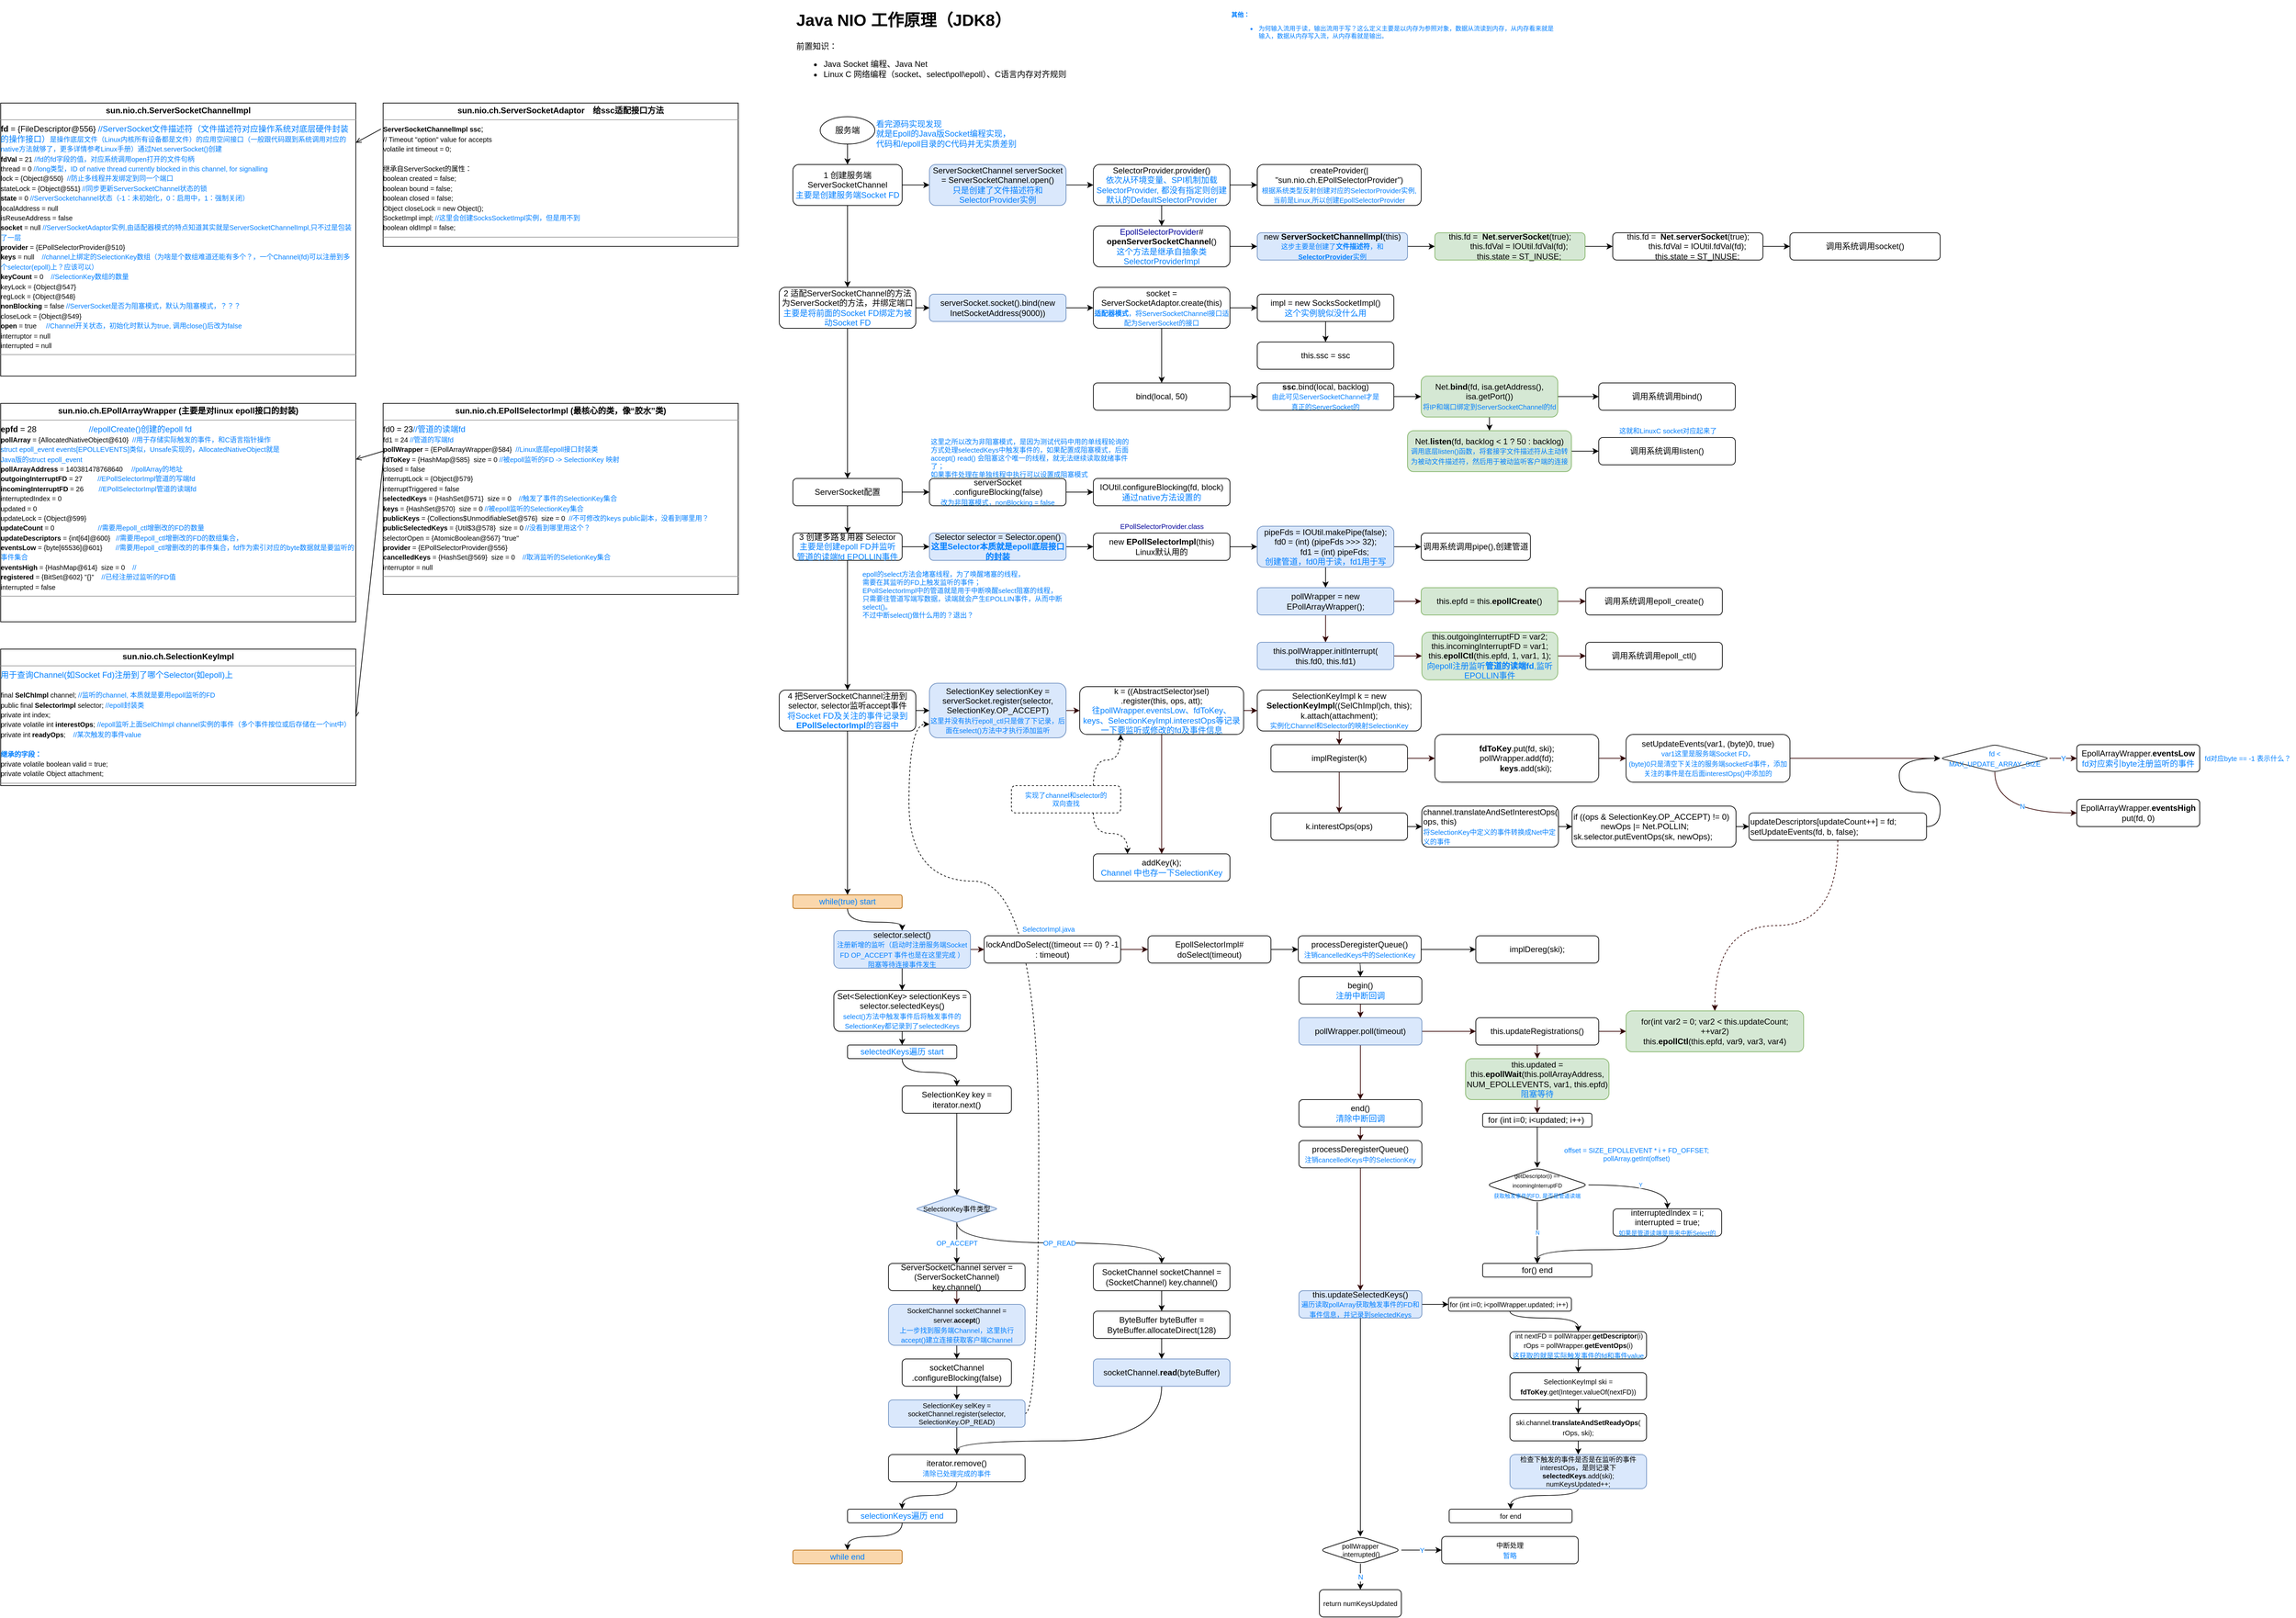 <mxfile version="21.6.5" type="device" pages="3">
  <diagram id="C5RBs43oDa-KdzZeNtuy" name="Java NIO 工作流程">
    <mxGraphModel dx="4261" dy="1598" grid="1" gridSize="10" guides="1" tooltips="1" connect="1" arrows="1" fold="1" page="1" pageScale="1" pageWidth="827" pageHeight="1169" math="0" shadow="0">
      <root>
        <mxCell id="WIyWlLk6GJQsqaUBKTNV-0" />
        <mxCell id="WIyWlLk6GJQsqaUBKTNV-1" parent="WIyWlLk6GJQsqaUBKTNV-0" />
        <mxCell id="8LeemYQ3Dip39AOmkqmU-55" style="edgeStyle=orthogonalEdgeStyle;curved=1;rounded=0;orthogonalLoop=1;jettySize=auto;html=1;exitX=1;exitY=0.5;exitDx=0;exitDy=0;entryX=0;entryY=0.75;entryDx=0;entryDy=0;fontSize=10;fontColor=#007FFF;dashed=1;" parent="WIyWlLk6GJQsqaUBKTNV-1" source="_Ud4IvRuXKHlU2RU2Mxn-42" target="_Ud4IvRuXKHlU2RU2Mxn-20" edge="1">
          <mxGeometry relative="1" as="geometry">
            <Array as="points">
              <mxPoint x="400" y="2080" />
              <mxPoint x="400" y="1300" />
              <mxPoint x="210" y="1300" />
              <mxPoint x="210" y="1070" />
            </Array>
          </mxGeometry>
        </mxCell>
        <mxCell id="_Ud4IvRuXKHlU2RU2Mxn-5" value="" style="edgeStyle=orthogonalEdgeStyle;curved=1;rounded=0;orthogonalLoop=1;jettySize=auto;html=1;" parent="WIyWlLk6GJQsqaUBKTNV-1" source="WIyWlLk6GJQsqaUBKTNV-3" target="_Ud4IvRuXKHlU2RU2Mxn-4" edge="1">
          <mxGeometry relative="1" as="geometry" />
        </mxCell>
        <mxCell id="_Ud4IvRuXKHlU2RU2Mxn-7" value="" style="edgeStyle=orthogonalEdgeStyle;curved=1;rounded=0;orthogonalLoop=1;jettySize=auto;html=1;" parent="WIyWlLk6GJQsqaUBKTNV-1" source="WIyWlLk6GJQsqaUBKTNV-3" target="_Ud4IvRuXKHlU2RU2Mxn-6" edge="1">
          <mxGeometry relative="1" as="geometry" />
        </mxCell>
        <mxCell id="WIyWlLk6GJQsqaUBKTNV-3" value="1 创建服务端ServerSocketChannel&lt;br&gt;&lt;font color=&quot;#007fff&quot;&gt;主要是创建服务端Socket FD&lt;/font&gt;" style="rounded=1;whiteSpace=wrap;html=1;fontSize=12;glass=0;strokeWidth=1;shadow=0;" parent="WIyWlLk6GJQsqaUBKTNV-1" vertex="1">
          <mxGeometry x="40" y="250" width="160" height="60" as="geometry" />
        </mxCell>
        <mxCell id="_Ud4IvRuXKHlU2RU2Mxn-0" value="&lt;h1&gt;Java NIO 工作原理（JDK8）&lt;br&gt;&lt;/h1&gt;&lt;p&gt;前置知识：&lt;br&gt;&lt;/p&gt;&lt;ul&gt;&lt;li&gt;Java Socket 编程、Java Net&lt;/li&gt;&lt;li&gt;Linux C 网络编程（socket、select\poll\epoll）、C语言内存对齐规则&lt;/li&gt;&lt;/ul&gt;&lt;p&gt;&lt;/p&gt;" style="text;html=1;strokeColor=none;fillColor=none;spacing=5;spacingTop=-20;whiteSpace=wrap;overflow=hidden;rounded=0;" parent="WIyWlLk6GJQsqaUBKTNV-1" vertex="1">
          <mxGeometry x="40" y="19" width="640" height="161" as="geometry" />
        </mxCell>
        <mxCell id="_Ud4IvRuXKHlU2RU2Mxn-3" style="edgeStyle=orthogonalEdgeStyle;rounded=0;orthogonalLoop=1;jettySize=auto;html=1;exitX=0.5;exitY=1;exitDx=0;exitDy=0;curved=1;" parent="WIyWlLk6GJQsqaUBKTNV-1" source="_Ud4IvRuXKHlU2RU2Mxn-1" target="WIyWlLk6GJQsqaUBKTNV-3" edge="1">
          <mxGeometry relative="1" as="geometry" />
        </mxCell>
        <mxCell id="_Ud4IvRuXKHlU2RU2Mxn-1" value="服务端" style="ellipse;whiteSpace=wrap;html=1;" parent="WIyWlLk6GJQsqaUBKTNV-1" vertex="1">
          <mxGeometry x="80" y="180" width="80" height="40" as="geometry" />
        </mxCell>
        <mxCell id="_Ud4IvRuXKHlU2RU2Mxn-9" value="" style="edgeStyle=orthogonalEdgeStyle;curved=1;rounded=0;orthogonalLoop=1;jettySize=auto;html=1;" parent="WIyWlLk6GJQsqaUBKTNV-1" source="_Ud4IvRuXKHlU2RU2Mxn-4" target="_Ud4IvRuXKHlU2RU2Mxn-8" edge="1">
          <mxGeometry relative="1" as="geometry" />
        </mxCell>
        <mxCell id="_Ud4IvRuXKHlU2RU2Mxn-11" value="" style="edgeStyle=orthogonalEdgeStyle;curved=1;rounded=0;orthogonalLoop=1;jettySize=auto;html=1;" parent="WIyWlLk6GJQsqaUBKTNV-1" source="_Ud4IvRuXKHlU2RU2Mxn-4" target="_Ud4IvRuXKHlU2RU2Mxn-10" edge="1">
          <mxGeometry relative="1" as="geometry" />
        </mxCell>
        <mxCell id="_Ud4IvRuXKHlU2RU2Mxn-4" value="2 适配ServerSocketChannel的方法为ServerSocket的方法，并绑定端口&lt;br&gt;&lt;font color=&quot;#007fff&quot;&gt;主要是将前面的Socket FD绑定为被动Socket FD&lt;/font&gt;" style="rounded=1;whiteSpace=wrap;html=1;fontSize=12;glass=0;strokeWidth=1;shadow=0;" parent="WIyWlLk6GJQsqaUBKTNV-1" vertex="1">
          <mxGeometry x="20" y="430" width="200" height="60" as="geometry" />
        </mxCell>
        <mxCell id="_Ud4IvRuXKHlU2RU2Mxn-61" value="" style="edgeStyle=orthogonalEdgeStyle;curved=1;rounded=0;orthogonalLoop=1;jettySize=auto;html=1;fontSize=10;fontColor=#007FFF;" parent="WIyWlLk6GJQsqaUBKTNV-1" source="_Ud4IvRuXKHlU2RU2Mxn-6" target="_Ud4IvRuXKHlU2RU2Mxn-60" edge="1">
          <mxGeometry relative="1" as="geometry" />
        </mxCell>
        <mxCell id="_Ud4IvRuXKHlU2RU2Mxn-6" value="ServerSocketChannel serverSocket = ServerSocketChannel.open()&lt;br&gt;&lt;font color=&quot;#007fff&quot;&gt;只是创建了文件描述符和SelectorProvider实例&lt;/font&gt;" style="rounded=1;whiteSpace=wrap;html=1;fontSize=12;glass=0;strokeWidth=1;shadow=0;fillColor=#dae8fc;strokeColor=#6c8ebf;" parent="WIyWlLk6GJQsqaUBKTNV-1" vertex="1">
          <mxGeometry x="240" y="250" width="200" height="60" as="geometry" />
        </mxCell>
        <mxCell id="_Ud4IvRuXKHlU2RU2Mxn-72" value="" style="edgeStyle=orthogonalEdgeStyle;curved=1;rounded=0;orthogonalLoop=1;jettySize=auto;html=1;fontSize=10;fontColor=#007FFF;" parent="WIyWlLk6GJQsqaUBKTNV-1" source="_Ud4IvRuXKHlU2RU2Mxn-8" target="_Ud4IvRuXKHlU2RU2Mxn-71" edge="1">
          <mxGeometry relative="1" as="geometry" />
        </mxCell>
        <mxCell id="_Ud4IvRuXKHlU2RU2Mxn-8" value="serverSocket.socket().bind(new InetSocketAddress(9000))" style="rounded=1;whiteSpace=wrap;html=1;fontSize=12;glass=0;strokeWidth=1;shadow=0;fillColor=#dae8fc;strokeColor=#6c8ebf;" parent="WIyWlLk6GJQsqaUBKTNV-1" vertex="1">
          <mxGeometry x="240" y="440" width="200" height="40" as="geometry" />
        </mxCell>
        <mxCell id="_Ud4IvRuXKHlU2RU2Mxn-13" value="" style="edgeStyle=orthogonalEdgeStyle;curved=1;rounded=0;orthogonalLoop=1;jettySize=auto;html=1;" parent="WIyWlLk6GJQsqaUBKTNV-1" source="_Ud4IvRuXKHlU2RU2Mxn-10" target="_Ud4IvRuXKHlU2RU2Mxn-12" edge="1">
          <mxGeometry relative="1" as="geometry" />
        </mxCell>
        <mxCell id="_Ud4IvRuXKHlU2RU2Mxn-17" value="" style="edgeStyle=orthogonalEdgeStyle;curved=1;rounded=0;orthogonalLoop=1;jettySize=auto;html=1;" parent="WIyWlLk6GJQsqaUBKTNV-1" source="_Ud4IvRuXKHlU2RU2Mxn-10" target="_Ud4IvRuXKHlU2RU2Mxn-16" edge="1">
          <mxGeometry relative="1" as="geometry" />
        </mxCell>
        <mxCell id="_Ud4IvRuXKHlU2RU2Mxn-10" value="ServerSocket配置" style="rounded=1;whiteSpace=wrap;html=1;fontSize=12;glass=0;strokeWidth=1;shadow=0;" parent="WIyWlLk6GJQsqaUBKTNV-1" vertex="1">
          <mxGeometry x="40" y="710" width="160" height="40" as="geometry" />
        </mxCell>
        <mxCell id="_Ud4IvRuXKHlU2RU2Mxn-15" value="" style="edgeStyle=orthogonalEdgeStyle;curved=1;rounded=0;orthogonalLoop=1;jettySize=auto;html=1;" parent="WIyWlLk6GJQsqaUBKTNV-1" source="_Ud4IvRuXKHlU2RU2Mxn-12" target="_Ud4IvRuXKHlU2RU2Mxn-14" edge="1">
          <mxGeometry relative="1" as="geometry" />
        </mxCell>
        <mxCell id="_Ud4IvRuXKHlU2RU2Mxn-19" value="" style="edgeStyle=orthogonalEdgeStyle;curved=1;rounded=0;orthogonalLoop=1;jettySize=auto;html=1;" parent="WIyWlLk6GJQsqaUBKTNV-1" source="_Ud4IvRuXKHlU2RU2Mxn-12" target="_Ud4IvRuXKHlU2RU2Mxn-18" edge="1">
          <mxGeometry relative="1" as="geometry" />
        </mxCell>
        <mxCell id="_Ud4IvRuXKHlU2RU2Mxn-12" value="3 创建多路复用器 Selector&lt;br&gt;&lt;font color=&quot;#007fff&quot;&gt;主要是创建epoll FD并监听&lt;br&gt;管道的读端fd EPOLLIN事件&lt;br&gt;&lt;/font&gt;" style="rounded=1;whiteSpace=wrap;html=1;fontSize=12;glass=0;strokeWidth=1;shadow=0;" parent="WIyWlLk6GJQsqaUBKTNV-1" vertex="1">
          <mxGeometry x="40" y="790" width="160" height="40" as="geometry" />
        </mxCell>
        <mxCell id="_Ud4IvRuXKHlU2RU2Mxn-21" value="" style="edgeStyle=orthogonalEdgeStyle;curved=1;rounded=0;orthogonalLoop=1;jettySize=auto;html=1;" parent="WIyWlLk6GJQsqaUBKTNV-1" source="_Ud4IvRuXKHlU2RU2Mxn-14" target="_Ud4IvRuXKHlU2RU2Mxn-20" edge="1">
          <mxGeometry relative="1" as="geometry" />
        </mxCell>
        <mxCell id="_Ud4IvRuXKHlU2RU2Mxn-23" value="" style="edgeStyle=orthogonalEdgeStyle;curved=1;rounded=0;orthogonalLoop=1;jettySize=auto;html=1;" parent="WIyWlLk6GJQsqaUBKTNV-1" source="_Ud4IvRuXKHlU2RU2Mxn-14" target="_Ud4IvRuXKHlU2RU2Mxn-22" edge="1">
          <mxGeometry relative="1" as="geometry" />
        </mxCell>
        <mxCell id="_Ud4IvRuXKHlU2RU2Mxn-14" value="4 把ServerSocketChannel注册到selector, selector监听accept事件&lt;br&gt;&lt;font color=&quot;#007fff&quot;&gt;将Socket FD及关注的事件记录到&lt;b&gt;EPollSelectorImpl&lt;/b&gt;的容器中&lt;/font&gt;" style="rounded=1;whiteSpace=wrap;html=1;fontSize=12;glass=0;strokeWidth=1;shadow=0;" parent="WIyWlLk6GJQsqaUBKTNV-1" vertex="1">
          <mxGeometry x="20" y="1020" width="200" height="60" as="geometry" />
        </mxCell>
        <mxCell id="_Ud4IvRuXKHlU2RU2Mxn-96" value="" style="edgeStyle=orthogonalEdgeStyle;curved=1;rounded=0;orthogonalLoop=1;jettySize=auto;html=1;fontSize=10;fontColor=#007FFF;" parent="WIyWlLk6GJQsqaUBKTNV-1" source="_Ud4IvRuXKHlU2RU2Mxn-16" target="_Ud4IvRuXKHlU2RU2Mxn-95" edge="1">
          <mxGeometry relative="1" as="geometry" />
        </mxCell>
        <mxCell id="_Ud4IvRuXKHlU2RU2Mxn-16" value="serverSocket&lt;br&gt;.configureBlocking(false)&lt;br&gt;&lt;font color=&quot;#007fff&quot; style=&quot;font-size: 10px&quot;&gt;改为非阻塞模式，&lt;/font&gt;&lt;font color=&quot;#007fff&quot;&gt;&lt;span style=&quot;font-size: 10px&quot;&gt;nonBlocking = false&lt;/span&gt;&lt;/font&gt;" style="rounded=1;whiteSpace=wrap;html=1;fontSize=12;glass=0;strokeWidth=1;shadow=0;" parent="WIyWlLk6GJQsqaUBKTNV-1" vertex="1">
          <mxGeometry x="240" y="710" width="200" height="40" as="geometry" />
        </mxCell>
        <mxCell id="_Ud4IvRuXKHlU2RU2Mxn-99" value="" style="edgeStyle=orthogonalEdgeStyle;curved=1;rounded=0;orthogonalLoop=1;jettySize=auto;html=1;fontSize=10;fontColor=#007FFF;" parent="WIyWlLk6GJQsqaUBKTNV-1" source="_Ud4IvRuXKHlU2RU2Mxn-18" target="_Ud4IvRuXKHlU2RU2Mxn-98" edge="1">
          <mxGeometry relative="1" as="geometry" />
        </mxCell>
        <mxCell id="_Ud4IvRuXKHlU2RU2Mxn-18" value="Selector selector = Selector.open()&lt;br&gt;&lt;font color=&quot;#007fff&quot;&gt;&lt;b&gt;这里Selector本质就是epoll底层接口的封装&lt;/b&gt;&lt;/font&gt;" style="rounded=1;whiteSpace=wrap;html=1;fontSize=12;glass=0;strokeWidth=1;shadow=0;fillColor=#dae8fc;strokeColor=#6c8ebf;" parent="WIyWlLk6GJQsqaUBKTNV-1" vertex="1">
          <mxGeometry x="240" y="790" width="200" height="40" as="geometry" />
        </mxCell>
        <mxCell id="vMLwcvEIQ6NcWGhzbUon-21" value="" style="edgeStyle=orthogonalEdgeStyle;curved=1;rounded=0;orthogonalLoop=1;jettySize=auto;html=1;fontColor=#007FFF;strokeColor=#330000;" parent="WIyWlLk6GJQsqaUBKTNV-1" source="_Ud4IvRuXKHlU2RU2Mxn-20" target="vMLwcvEIQ6NcWGhzbUon-20" edge="1">
          <mxGeometry relative="1" as="geometry" />
        </mxCell>
        <mxCell id="_Ud4IvRuXKHlU2RU2Mxn-20" value="SelectionKey selectionKey = serverSocket.register(selector, SelectionKey.OP_ACCEPT)&lt;br&gt;&lt;font color=&quot;#007fff&quot; style=&quot;font-size: 10px&quot;&gt;这里并没有执行epoll_ctl只是做了下记录，后面在select()方法中才执行添加监听&lt;/font&gt;" style="rounded=1;whiteSpace=wrap;html=1;fontSize=12;glass=0;strokeWidth=1;shadow=0;fillColor=#dae8fc;strokeColor=#6c8ebf;" parent="WIyWlLk6GJQsqaUBKTNV-1" vertex="1">
          <mxGeometry x="240" y="1010" width="200" height="80" as="geometry" />
        </mxCell>
        <mxCell id="_Ud4IvRuXKHlU2RU2Mxn-25" value="" style="edgeStyle=orthogonalEdgeStyle;curved=1;rounded=0;orthogonalLoop=1;jettySize=auto;html=1;" parent="WIyWlLk6GJQsqaUBKTNV-1" source="_Ud4IvRuXKHlU2RU2Mxn-22" target="_Ud4IvRuXKHlU2RU2Mxn-24" edge="1">
          <mxGeometry relative="1" as="geometry" />
        </mxCell>
        <mxCell id="_Ud4IvRuXKHlU2RU2Mxn-22" value="&lt;font color=&quot;#007fff&quot;&gt;while(true) start&lt;/font&gt;" style="rounded=1;whiteSpace=wrap;html=1;fontSize=12;glass=0;strokeWidth=1;shadow=0;fillColor=#fad7ac;strokeColor=#b46504;" parent="WIyWlLk6GJQsqaUBKTNV-1" vertex="1">
          <mxGeometry x="40" y="1320" width="160" height="20" as="geometry" />
        </mxCell>
        <mxCell id="_Ud4IvRuXKHlU2RU2Mxn-28" value="" style="edgeStyle=orthogonalEdgeStyle;curved=1;rounded=0;orthogonalLoop=1;jettySize=auto;html=1;fontColor=#007FFF;" parent="WIyWlLk6GJQsqaUBKTNV-1" source="_Ud4IvRuXKHlU2RU2Mxn-24" target="_Ud4IvRuXKHlU2RU2Mxn-27" edge="1">
          <mxGeometry relative="1" as="geometry" />
        </mxCell>
        <mxCell id="vMLwcvEIQ6NcWGhzbUon-51" value="" style="edgeStyle=orthogonalEdgeStyle;curved=1;rounded=0;orthogonalLoop=1;jettySize=auto;html=1;fontSize=10;fontColor=#007FFF;strokeColor=#330000;" parent="WIyWlLk6GJQsqaUBKTNV-1" source="_Ud4IvRuXKHlU2RU2Mxn-24" target="vMLwcvEIQ6NcWGhzbUon-50" edge="1">
          <mxGeometry relative="1" as="geometry" />
        </mxCell>
        <mxCell id="_Ud4IvRuXKHlU2RU2Mxn-24" value="selector.select()&lt;br&gt;&lt;font style=&quot;font-size: 10px&quot;&gt;&lt;font color=&quot;#007fff&quot; style=&quot;font-size: 10px&quot;&gt;注册新增的监听（启动时注册服务端Socket FD OP_ACCEPT 事件也是在这里完成 ）&lt;/font&gt;&lt;br&gt;&lt;font color=&quot;#007fff&quot; style=&quot;font-size: 10px&quot;&gt;阻塞等待连接事件发生&lt;/font&gt;&lt;/font&gt;" style="rounded=1;whiteSpace=wrap;html=1;fontSize=12;glass=0;strokeWidth=1;shadow=0;fillColor=#dae8fc;strokeColor=#6c8ebf;" parent="WIyWlLk6GJQsqaUBKTNV-1" vertex="1">
          <mxGeometry x="100" y="1372.5" width="200" height="55" as="geometry" />
        </mxCell>
        <mxCell id="_Ud4IvRuXKHlU2RU2Mxn-26" value="&lt;font color=&quot;#007fff&quot;&gt;while end&lt;/font&gt;" style="rounded=1;whiteSpace=wrap;html=1;fontSize=12;glass=0;strokeWidth=1;shadow=0;fillColor=#fad7ac;strokeColor=#b46504;" parent="WIyWlLk6GJQsqaUBKTNV-1" vertex="1">
          <mxGeometry x="40" y="2280" width="160" height="20" as="geometry" />
        </mxCell>
        <mxCell id="_Ud4IvRuXKHlU2RU2Mxn-30" value="" style="edgeStyle=orthogonalEdgeStyle;curved=1;rounded=0;orthogonalLoop=1;jettySize=auto;html=1;fontColor=#007FFF;" parent="WIyWlLk6GJQsqaUBKTNV-1" source="_Ud4IvRuXKHlU2RU2Mxn-27" target="_Ud4IvRuXKHlU2RU2Mxn-29" edge="1">
          <mxGeometry relative="1" as="geometry" />
        </mxCell>
        <mxCell id="_Ud4IvRuXKHlU2RU2Mxn-27" value="Set&amp;lt;SelectionKey&amp;gt; selectionKeys = selector.selectedKeys()&lt;br&gt;&lt;font color=&quot;#007fff&quot; style=&quot;font-size: 10px&quot;&gt;select()方法中触发事件后将触发事件的SelectionKey都记录到了selectedKeys&lt;/font&gt;" style="rounded=1;whiteSpace=wrap;html=1;fontSize=12;glass=0;strokeWidth=1;shadow=0;" parent="WIyWlLk6GJQsqaUBKTNV-1" vertex="1">
          <mxGeometry x="100" y="1460" width="200" height="60" as="geometry" />
        </mxCell>
        <mxCell id="_Ud4IvRuXKHlU2RU2Mxn-34" value="" style="edgeStyle=orthogonalEdgeStyle;curved=1;rounded=0;orthogonalLoop=1;jettySize=auto;html=1;fontColor=#007FFF;" parent="WIyWlLk6GJQsqaUBKTNV-1" source="_Ud4IvRuXKHlU2RU2Mxn-29" target="_Ud4IvRuXKHlU2RU2Mxn-33" edge="1">
          <mxGeometry relative="1" as="geometry" />
        </mxCell>
        <mxCell id="_Ud4IvRuXKHlU2RU2Mxn-29" value="&lt;font color=&quot;#007fff&quot;&gt;selectedKeys遍历 start&lt;/font&gt;" style="rounded=1;whiteSpace=wrap;html=1;fontSize=12;glass=0;strokeWidth=1;shadow=0;" parent="WIyWlLk6GJQsqaUBKTNV-1" vertex="1">
          <mxGeometry x="120" y="1540" width="160" height="20" as="geometry" />
        </mxCell>
        <mxCell id="_Ud4IvRuXKHlU2RU2Mxn-59" style="edgeStyle=orthogonalEdgeStyle;curved=1;rounded=0;orthogonalLoop=1;jettySize=auto;html=1;exitX=0.5;exitY=1;exitDx=0;exitDy=0;fontSize=10;fontColor=#007FFF;" parent="WIyWlLk6GJQsqaUBKTNV-1" source="_Ud4IvRuXKHlU2RU2Mxn-31" target="_Ud4IvRuXKHlU2RU2Mxn-26" edge="1">
          <mxGeometry relative="1" as="geometry" />
        </mxCell>
        <mxCell id="_Ud4IvRuXKHlU2RU2Mxn-31" value="&lt;font color=&quot;#007fff&quot;&gt;selectionKeys遍历 end&lt;/font&gt;" style="rounded=1;whiteSpace=wrap;html=1;fontSize=12;glass=0;strokeWidth=1;shadow=0;" parent="WIyWlLk6GJQsqaUBKTNV-1" vertex="1">
          <mxGeometry x="120" y="2220" width="160" height="20" as="geometry" />
        </mxCell>
        <mxCell id="_Ud4IvRuXKHlU2RU2Mxn-36" value="" style="edgeStyle=orthogonalEdgeStyle;curved=1;rounded=0;orthogonalLoop=1;jettySize=auto;html=1;fontColor=#000000;entryX=0.5;entryY=0;entryDx=0;entryDy=0;exitX=0.5;exitY=1;exitDx=0;exitDy=0;" parent="WIyWlLk6GJQsqaUBKTNV-1" source="_Ud4IvRuXKHlU2RU2Mxn-33" target="_Ud4IvRuXKHlU2RU2Mxn-44" edge="1">
          <mxGeometry relative="1" as="geometry">
            <mxPoint x="280" y="1760" as="targetPoint" />
            <mxPoint x="280" y="1740" as="sourcePoint" />
          </mxGeometry>
        </mxCell>
        <mxCell id="_Ud4IvRuXKHlU2RU2Mxn-33" value="&lt;font&gt;SelectionKey key = iterator.next()&lt;/font&gt;" style="rounded=1;whiteSpace=wrap;html=1;fontSize=12;glass=0;strokeWidth=1;shadow=0;fontColor=#000000;" parent="WIyWlLk6GJQsqaUBKTNV-1" vertex="1">
          <mxGeometry x="200" y="1600" width="160" height="40" as="geometry" />
        </mxCell>
        <mxCell id="_Ud4IvRuXKHlU2RU2Mxn-41" value="" style="edgeStyle=orthogonalEdgeStyle;curved=1;rounded=0;orthogonalLoop=1;jettySize=auto;html=1;fontColor=#000000;" parent="WIyWlLk6GJQsqaUBKTNV-1" source="_Ud4IvRuXKHlU2RU2Mxn-38" target="_Ud4IvRuXKHlU2RU2Mxn-40" edge="1">
          <mxGeometry relative="1" as="geometry" />
        </mxCell>
        <mxCell id="_Ud4IvRuXKHlU2RU2Mxn-38" value="&lt;font style=&quot;font-size: 10px&quot;&gt;SocketChannel socketChannel = server.&lt;b&gt;accept&lt;/b&gt;()&lt;br&gt;&lt;font color=&quot;#007fff&quot; style=&quot;font-size: 10px&quot;&gt;上一步找到服务端Channel，这里执行accept()建立连接获取客户端Channel&lt;/font&gt;&lt;br&gt;&lt;/font&gt;" style="rounded=1;whiteSpace=wrap;html=1;fontSize=12;glass=0;strokeWidth=1;shadow=0;fillColor=#dae8fc;strokeColor=#6c8ebf;" parent="WIyWlLk6GJQsqaUBKTNV-1" vertex="1">
          <mxGeometry x="180" y="1920" width="200" height="60" as="geometry" />
        </mxCell>
        <mxCell id="_Ud4IvRuXKHlU2RU2Mxn-43" value="" style="edgeStyle=orthogonalEdgeStyle;curved=1;rounded=0;orthogonalLoop=1;jettySize=auto;html=1;fontColor=#000000;" parent="WIyWlLk6GJQsqaUBKTNV-1" source="_Ud4IvRuXKHlU2RU2Mxn-40" target="_Ud4IvRuXKHlU2RU2Mxn-42" edge="1">
          <mxGeometry relative="1" as="geometry" />
        </mxCell>
        <mxCell id="_Ud4IvRuXKHlU2RU2Mxn-40" value="&lt;font&gt;socketChannel&lt;br&gt;.configureBlocking(false)&lt;/font&gt;" style="rounded=1;whiteSpace=wrap;html=1;fontSize=12;glass=0;strokeWidth=1;shadow=0;fontColor=#000000;" parent="WIyWlLk6GJQsqaUBKTNV-1" vertex="1">
          <mxGeometry x="200" y="2000" width="160" height="40" as="geometry" />
        </mxCell>
        <mxCell id="_Ud4IvRuXKHlU2RU2Mxn-56" value="" style="edgeStyle=orthogonalEdgeStyle;curved=1;rounded=0;orthogonalLoop=1;jettySize=auto;html=1;fontSize=10;fontColor=#000000;" parent="WIyWlLk6GJQsqaUBKTNV-1" source="_Ud4IvRuXKHlU2RU2Mxn-42" target="_Ud4IvRuXKHlU2RU2Mxn-55" edge="1">
          <mxGeometry relative="1" as="geometry" />
        </mxCell>
        <mxCell id="_Ud4IvRuXKHlU2RU2Mxn-42" value="SelectionKey selKey = socketChannel.register(selector, SelectionKey.OP_READ)" style="rounded=1;whiteSpace=wrap;html=1;fontSize=10;glass=0;strokeWidth=1;shadow=0;fillColor=#dae8fc;strokeColor=#6c8ebf;" parent="WIyWlLk6GJQsqaUBKTNV-1" vertex="1">
          <mxGeometry x="180" y="2060" width="200" height="40" as="geometry" />
        </mxCell>
        <mxCell id="_Ud4IvRuXKHlU2RU2Mxn-47" value="&lt;font color=&quot;#007fff&quot;&gt;OP_ACCEPT&lt;/font&gt;" style="edgeStyle=orthogonalEdgeStyle;curved=1;rounded=0;orthogonalLoop=1;jettySize=auto;html=1;fontSize=10;fontColor=#000000;entryX=0.5;entryY=0;entryDx=0;entryDy=0;" parent="WIyWlLk6GJQsqaUBKTNV-1" source="_Ud4IvRuXKHlU2RU2Mxn-44" target="_Ud4IvRuXKHlU2RU2Mxn-50" edge="1">
          <mxGeometry relative="1" as="geometry">
            <mxPoint x="290" y="1870" as="targetPoint" />
          </mxGeometry>
        </mxCell>
        <mxCell id="_Ud4IvRuXKHlU2RU2Mxn-49" value="&lt;font color=&quot;#007fff&quot;&gt;OP_READ&lt;/font&gt;" style="edgeStyle=orthogonalEdgeStyle;curved=1;rounded=0;orthogonalLoop=1;jettySize=auto;html=1;exitX=0.5;exitY=1;exitDx=0;exitDy=0;entryX=0.5;entryY=0;entryDx=0;entryDy=0;fontSize=10;fontColor=#000000;" parent="WIyWlLk6GJQsqaUBKTNV-1" source="_Ud4IvRuXKHlU2RU2Mxn-44" target="_Ud4IvRuXKHlU2RU2Mxn-48" edge="1">
          <mxGeometry relative="1" as="geometry">
            <Array as="points">
              <mxPoint x="280" y="1830" />
              <mxPoint x="580" y="1830" />
            </Array>
          </mxGeometry>
        </mxCell>
        <mxCell id="_Ud4IvRuXKHlU2RU2Mxn-44" value="&lt;font style=&quot;font-size: 10px&quot;&gt;SelectionKey事件类型&lt;/font&gt;" style="rhombus;whiteSpace=wrap;html=1;rounded=1;glass=0;strokeWidth=1;shadow=0;arcSize=7;fillColor=#dae8fc;strokeColor=#6c8ebf;" parent="WIyWlLk6GJQsqaUBKTNV-1" vertex="1">
          <mxGeometry x="220" y="1760" width="120" height="40" as="geometry" />
        </mxCell>
        <mxCell id="_Ud4IvRuXKHlU2RU2Mxn-52" value="" style="edgeStyle=orthogonalEdgeStyle;curved=1;rounded=0;orthogonalLoop=1;jettySize=auto;html=1;fontSize=10;fontColor=#000000;" parent="WIyWlLk6GJQsqaUBKTNV-1" source="_Ud4IvRuXKHlU2RU2Mxn-48" target="_Ud4IvRuXKHlU2RU2Mxn-51" edge="1">
          <mxGeometry relative="1" as="geometry" />
        </mxCell>
        <mxCell id="_Ud4IvRuXKHlU2RU2Mxn-48" value="&lt;font&gt;SocketChannel socketChannel = (SocketChannel) key.channel()&lt;/font&gt;" style="rounded=1;whiteSpace=wrap;html=1;fontSize=12;glass=0;strokeWidth=1;shadow=0;fontColor=#000000;" parent="WIyWlLk6GJQsqaUBKTNV-1" vertex="1">
          <mxGeometry x="480" y="1860" width="200" height="40" as="geometry" />
        </mxCell>
        <mxCell id="vMLwcvEIQ6NcWGhzbUon-69" style="edgeStyle=orthogonalEdgeStyle;curved=1;rounded=0;orthogonalLoop=1;jettySize=auto;html=1;exitX=0.5;exitY=1;exitDx=0;exitDy=0;entryX=0.5;entryY=0;entryDx=0;entryDy=0;fontSize=10;fontColor=#007FFF;strokeColor=#330000;" parent="WIyWlLk6GJQsqaUBKTNV-1" source="_Ud4IvRuXKHlU2RU2Mxn-50" target="_Ud4IvRuXKHlU2RU2Mxn-38" edge="1">
          <mxGeometry relative="1" as="geometry" />
        </mxCell>
        <mxCell id="_Ud4IvRuXKHlU2RU2Mxn-50" value="&lt;font&gt;ServerSocketChannel server = (ServerSocketChannel) key.channel()&lt;/font&gt;" style="rounded=1;whiteSpace=wrap;html=1;fontSize=12;glass=0;strokeWidth=1;shadow=0;fontColor=#000000;" parent="WIyWlLk6GJQsqaUBKTNV-1" vertex="1">
          <mxGeometry x="180" y="1860" width="200" height="40" as="geometry" />
        </mxCell>
        <mxCell id="_Ud4IvRuXKHlU2RU2Mxn-54" value="" style="edgeStyle=orthogonalEdgeStyle;curved=1;rounded=0;orthogonalLoop=1;jettySize=auto;html=1;fontSize=10;fontColor=#000000;" parent="WIyWlLk6GJQsqaUBKTNV-1" source="_Ud4IvRuXKHlU2RU2Mxn-51" target="_Ud4IvRuXKHlU2RU2Mxn-53" edge="1">
          <mxGeometry relative="1" as="geometry" />
        </mxCell>
        <mxCell id="_Ud4IvRuXKHlU2RU2Mxn-51" value="&lt;font&gt;ByteBuffer byteBuffer = ByteBuffer.allocateDirect(128)&lt;/font&gt;" style="rounded=1;whiteSpace=wrap;html=1;fontSize=12;glass=0;strokeWidth=1;shadow=0;fontColor=#000000;" parent="WIyWlLk6GJQsqaUBKTNV-1" vertex="1">
          <mxGeometry x="480" y="1930" width="200" height="40" as="geometry" />
        </mxCell>
        <mxCell id="_Ud4IvRuXKHlU2RU2Mxn-57" style="edgeStyle=orthogonalEdgeStyle;curved=1;rounded=0;orthogonalLoop=1;jettySize=auto;html=1;exitX=0.5;exitY=1;exitDx=0;exitDy=0;entryX=0.5;entryY=0;entryDx=0;entryDy=0;fontSize=10;fontColor=#000000;" parent="WIyWlLk6GJQsqaUBKTNV-1" source="_Ud4IvRuXKHlU2RU2Mxn-53" target="_Ud4IvRuXKHlU2RU2Mxn-55" edge="1">
          <mxGeometry relative="1" as="geometry">
            <Array as="points">
              <mxPoint x="580" y="2120" />
              <mxPoint x="280" y="2120" />
            </Array>
          </mxGeometry>
        </mxCell>
        <mxCell id="_Ud4IvRuXKHlU2RU2Mxn-53" value="&lt;font&gt;socketChannel.&lt;b&gt;read&lt;/b&gt;(byteBuffer)&lt;/font&gt;" style="rounded=1;whiteSpace=wrap;html=1;fontSize=12;glass=0;strokeWidth=1;shadow=0;fillColor=#dae8fc;strokeColor=#6c8ebf;" parent="WIyWlLk6GJQsqaUBKTNV-1" vertex="1">
          <mxGeometry x="480" y="2000" width="200" height="40" as="geometry" />
        </mxCell>
        <mxCell id="_Ud4IvRuXKHlU2RU2Mxn-58" style="edgeStyle=orthogonalEdgeStyle;curved=1;rounded=0;orthogonalLoop=1;jettySize=auto;html=1;exitX=0.5;exitY=1;exitDx=0;exitDy=0;entryX=0.5;entryY=0;entryDx=0;entryDy=0;fontSize=10;fontColor=#007FFF;" parent="WIyWlLk6GJQsqaUBKTNV-1" source="_Ud4IvRuXKHlU2RU2Mxn-55" target="_Ud4IvRuXKHlU2RU2Mxn-31" edge="1">
          <mxGeometry relative="1" as="geometry" />
        </mxCell>
        <mxCell id="_Ud4IvRuXKHlU2RU2Mxn-55" value="iterator.remove()&lt;br&gt;&lt;font color=&quot;#007fff&quot; style=&quot;font-size: 10px&quot;&gt;清除已处理完成的事件&lt;/font&gt;" style="rounded=1;whiteSpace=wrap;html=1;fontSize=12;glass=0;strokeWidth=1;shadow=0;fontColor=#000000;" parent="WIyWlLk6GJQsqaUBKTNV-1" vertex="1">
          <mxGeometry x="180" y="2140" width="200" height="40" as="geometry" />
        </mxCell>
        <mxCell id="_Ud4IvRuXKHlU2RU2Mxn-63" value="" style="edgeStyle=orthogonalEdgeStyle;curved=1;rounded=0;orthogonalLoop=1;jettySize=auto;html=1;fontSize=10;fontColor=#007FFF;" parent="WIyWlLk6GJQsqaUBKTNV-1" source="_Ud4IvRuXKHlU2RU2Mxn-60" target="_Ud4IvRuXKHlU2RU2Mxn-62" edge="1">
          <mxGeometry relative="1" as="geometry" />
        </mxCell>
        <mxCell id="_Ud4IvRuXKHlU2RU2Mxn-66" style="edgeStyle=orthogonalEdgeStyle;curved=1;rounded=0;orthogonalLoop=1;jettySize=auto;html=1;exitX=0.5;exitY=1;exitDx=0;exitDy=0;entryX=0.5;entryY=0;entryDx=0;entryDy=0;fontSize=10;fontColor=#007FFF;" parent="WIyWlLk6GJQsqaUBKTNV-1" source="_Ud4IvRuXKHlU2RU2Mxn-60" target="_Ud4IvRuXKHlU2RU2Mxn-64" edge="1">
          <mxGeometry relative="1" as="geometry" />
        </mxCell>
        <mxCell id="_Ud4IvRuXKHlU2RU2Mxn-60" value="SelectorProvider.provider()&lt;br&gt;&lt;font color=&quot;#007fff&quot;&gt;依次从环境变量、SPI机制加载SelectorProvider, 都没有指定则创建默认的DefaultSelectorProvider&lt;/font&gt;" style="rounded=1;whiteSpace=wrap;html=1;fontSize=12;glass=0;strokeWidth=1;shadow=0;" parent="WIyWlLk6GJQsqaUBKTNV-1" vertex="1">
          <mxGeometry x="480" y="250" width="200" height="60" as="geometry" />
        </mxCell>
        <mxCell id="_Ud4IvRuXKHlU2RU2Mxn-62" value="createProvider(|&lt;br&gt;&quot;sun.nio.ch.EPollSelectorProvider&quot;)&lt;br&gt;&lt;font color=&quot;#007fff&quot; style=&quot;font-size: 10px&quot;&gt;根据系统类型反射创建对应的SelectorProvider实例, 当前是Linux,所以创建EpollSelectorProvider&lt;/font&gt;" style="rounded=1;whiteSpace=wrap;html=1;fontSize=12;glass=0;strokeWidth=1;shadow=0;" parent="WIyWlLk6GJQsqaUBKTNV-1" vertex="1">
          <mxGeometry x="720" y="250" width="240" height="60" as="geometry" />
        </mxCell>
        <mxCell id="_Ud4IvRuXKHlU2RU2Mxn-68" value="" style="edgeStyle=orthogonalEdgeStyle;curved=1;rounded=0;orthogonalLoop=1;jettySize=auto;html=1;fontSize=10;fontColor=#007FFF;entryX=0;entryY=0.5;entryDx=0;entryDy=0;" parent="WIyWlLk6GJQsqaUBKTNV-1" source="_Ud4IvRuXKHlU2RU2Mxn-64" target="_Ud4IvRuXKHlU2RU2Mxn-67" edge="1">
          <mxGeometry relative="1" as="geometry">
            <mxPoint x="730" y="360" as="targetPoint" />
          </mxGeometry>
        </mxCell>
        <mxCell id="_Ud4IvRuXKHlU2RU2Mxn-64" value="&lt;font color=&quot;#000099&quot;&gt;EpollSelectorProvider&lt;/font&gt;#&lt;br&gt;&lt;b&gt;openServerSocketChannel&lt;/b&gt;()&lt;br&gt;&lt;font color=&quot;#007fff&quot;&gt;这个方法是继承自抽象类SelectorProviderImpl&lt;/font&gt;" style="rounded=1;whiteSpace=wrap;html=1;fontSize=12;glass=0;strokeWidth=1;shadow=0;" parent="WIyWlLk6GJQsqaUBKTNV-1" vertex="1">
          <mxGeometry x="480" y="340" width="200" height="60" as="geometry" />
        </mxCell>
        <mxCell id="r2otj2z_qggjg5XV46mg-1" value="" style="edgeStyle=orthogonalEdgeStyle;rounded=0;orthogonalLoop=1;jettySize=auto;html=1;curved=1;" parent="WIyWlLk6GJQsqaUBKTNV-1" source="_Ud4IvRuXKHlU2RU2Mxn-67" target="r2otj2z_qggjg5XV46mg-0" edge="1">
          <mxGeometry relative="1" as="geometry" />
        </mxCell>
        <mxCell id="_Ud4IvRuXKHlU2RU2Mxn-67" value="new &lt;b&gt;ServerSocketChannelImpl&lt;/b&gt;(this)&lt;br&gt;&lt;font color=&quot;#007fff&quot; style=&quot;font-size: 10px&quot;&gt;这步主要是创建了&lt;b&gt;文件描述符&lt;/b&gt;，和&lt;b&gt;SelectorProvider&lt;/b&gt;实例&lt;/font&gt;" style="rounded=1;whiteSpace=wrap;html=1;fontSize=12;glass=0;strokeWidth=1;shadow=0;fillColor=#dae8fc;strokeColor=#6c8ebf;" parent="WIyWlLk6GJQsqaUBKTNV-1" vertex="1">
          <mxGeometry x="720" y="350" width="220" height="40" as="geometry" />
        </mxCell>
        <mxCell id="_Ud4IvRuXKHlU2RU2Mxn-74" value="" style="edgeStyle=orthogonalEdgeStyle;curved=1;rounded=0;orthogonalLoop=1;jettySize=auto;html=1;fontSize=10;fontColor=#007FFF;" parent="WIyWlLk6GJQsqaUBKTNV-1" source="_Ud4IvRuXKHlU2RU2Mxn-71" target="_Ud4IvRuXKHlU2RU2Mxn-73" edge="1">
          <mxGeometry relative="1" as="geometry" />
        </mxCell>
        <mxCell id="_Ud4IvRuXKHlU2RU2Mxn-80" value="" style="edgeStyle=orthogonalEdgeStyle;curved=1;rounded=0;orthogonalLoop=1;jettySize=auto;html=1;fontSize=10;fontColor=#007FFF;" parent="WIyWlLk6GJQsqaUBKTNV-1" source="_Ud4IvRuXKHlU2RU2Mxn-71" target="_Ud4IvRuXKHlU2RU2Mxn-79" edge="1">
          <mxGeometry relative="1" as="geometry" />
        </mxCell>
        <mxCell id="_Ud4IvRuXKHlU2RU2Mxn-71" value="socket = ServerSocketAdaptor.create(this)&lt;br&gt;&lt;font color=&quot;#007fff&quot; style=&quot;font-size: 10px&quot;&gt;&lt;b&gt;适配器模式&lt;/b&gt;，将ServerSocketChannel接口适配为ServerSocket的接口&lt;/font&gt;" style="rounded=1;whiteSpace=wrap;html=1;fontSize=12;glass=0;strokeWidth=1;shadow=0;" parent="WIyWlLk6GJQsqaUBKTNV-1" vertex="1">
          <mxGeometry x="480" y="430" width="200" height="60" as="geometry" />
        </mxCell>
        <mxCell id="_Ud4IvRuXKHlU2RU2Mxn-78" value="" style="edgeStyle=orthogonalEdgeStyle;curved=1;rounded=0;orthogonalLoop=1;jettySize=auto;html=1;fontSize=10;fontColor=#007FFF;" parent="WIyWlLk6GJQsqaUBKTNV-1" source="_Ud4IvRuXKHlU2RU2Mxn-73" target="_Ud4IvRuXKHlU2RU2Mxn-77" edge="1">
          <mxGeometry relative="1" as="geometry" />
        </mxCell>
        <mxCell id="_Ud4IvRuXKHlU2RU2Mxn-73" value="impl = new SocksSocketImpl()&lt;br&gt;&lt;font color=&quot;#007fff&quot;&gt;这个实例貌似没什么用&lt;/font&gt;" style="rounded=1;whiteSpace=wrap;html=1;fontSize=12;glass=0;strokeWidth=1;shadow=0;" parent="WIyWlLk6GJQsqaUBKTNV-1" vertex="1">
          <mxGeometry x="720" y="440" width="200" height="40" as="geometry" />
        </mxCell>
        <mxCell id="_Ud4IvRuXKHlU2RU2Mxn-77" value="this.ssc = ssc" style="rounded=1;whiteSpace=wrap;html=1;fontSize=12;glass=0;strokeWidth=1;shadow=0;" parent="WIyWlLk6GJQsqaUBKTNV-1" vertex="1">
          <mxGeometry x="720" y="510" width="200" height="40" as="geometry" />
        </mxCell>
        <mxCell id="_Ud4IvRuXKHlU2RU2Mxn-84" value="" style="edgeStyle=orthogonalEdgeStyle;curved=1;rounded=0;orthogonalLoop=1;jettySize=auto;html=1;fontSize=10;fontColor=#007FFF;" parent="WIyWlLk6GJQsqaUBKTNV-1" source="_Ud4IvRuXKHlU2RU2Mxn-79" target="_Ud4IvRuXKHlU2RU2Mxn-83" edge="1">
          <mxGeometry relative="1" as="geometry" />
        </mxCell>
        <mxCell id="_Ud4IvRuXKHlU2RU2Mxn-79" value="bind(local, 50)" style="rounded=1;whiteSpace=wrap;html=1;fontSize=12;glass=0;strokeWidth=1;shadow=0;" parent="WIyWlLk6GJQsqaUBKTNV-1" vertex="1">
          <mxGeometry x="480" y="570" width="200" height="40" as="geometry" />
        </mxCell>
        <mxCell id="_Ud4IvRuXKHlU2RU2Mxn-86" value="" style="edgeStyle=orthogonalEdgeStyle;curved=1;rounded=0;orthogonalLoop=1;jettySize=auto;html=1;fontSize=10;fontColor=#007FFF;" parent="WIyWlLk6GJQsqaUBKTNV-1" source="_Ud4IvRuXKHlU2RU2Mxn-83" target="_Ud4IvRuXKHlU2RU2Mxn-85" edge="1">
          <mxGeometry relative="1" as="geometry" />
        </mxCell>
        <mxCell id="_Ud4IvRuXKHlU2RU2Mxn-83" value="&lt;b&gt;ssc&lt;/b&gt;.bind(local, backlog)&lt;br&gt;&lt;font color=&quot;#007fff&quot; style=&quot;font-size: 10px&quot;&gt;由此可见ServerSocketChannel才是&lt;br&gt;真正的ServerSocket的&lt;/font&gt;" style="rounded=1;whiteSpace=wrap;html=1;fontSize=12;glass=0;strokeWidth=1;shadow=0;" parent="WIyWlLk6GJQsqaUBKTNV-1" vertex="1">
          <mxGeometry x="720" y="570" width="200" height="40" as="geometry" />
        </mxCell>
        <mxCell id="_Ud4IvRuXKHlU2RU2Mxn-88" value="" style="edgeStyle=orthogonalEdgeStyle;curved=1;rounded=0;orthogonalLoop=1;jettySize=auto;html=1;fontSize=10;fontColor=#007FFF;" parent="WIyWlLk6GJQsqaUBKTNV-1" source="_Ud4IvRuXKHlU2RU2Mxn-85" target="_Ud4IvRuXKHlU2RU2Mxn-87" edge="1">
          <mxGeometry relative="1" as="geometry" />
        </mxCell>
        <mxCell id="_Ud4IvRuXKHlU2RU2Mxn-91" value="" style="edgeStyle=orthogonalEdgeStyle;curved=1;rounded=0;orthogonalLoop=1;jettySize=auto;html=1;fontSize=10;fontColor=#007FFF;" parent="WIyWlLk6GJQsqaUBKTNV-1" source="_Ud4IvRuXKHlU2RU2Mxn-85" target="_Ud4IvRuXKHlU2RU2Mxn-90" edge="1">
          <mxGeometry relative="1" as="geometry" />
        </mxCell>
        <mxCell id="_Ud4IvRuXKHlU2RU2Mxn-85" value="Net.&lt;b&gt;bind&lt;/b&gt;(fd, isa.getAddress(), isa.getPort())&lt;br&gt;&lt;font color=&quot;#007fff&quot; style=&quot;font-size: 10px&quot;&gt;将IP和端口绑定到ServerSocketChannel的fd&lt;/font&gt;" style="rounded=1;whiteSpace=wrap;html=1;fontSize=12;glass=0;strokeWidth=1;shadow=0;fillColor=#d5e8d4;strokeColor=#82b366;" parent="WIyWlLk6GJQsqaUBKTNV-1" vertex="1">
          <mxGeometry x="960" y="560" width="200" height="60" as="geometry" />
        </mxCell>
        <mxCell id="_Ud4IvRuXKHlU2RU2Mxn-93" value="" style="edgeStyle=orthogonalEdgeStyle;curved=1;rounded=0;orthogonalLoop=1;jettySize=auto;html=1;fontSize=10;fontColor=#007FFF;" parent="WIyWlLk6GJQsqaUBKTNV-1" source="_Ud4IvRuXKHlU2RU2Mxn-87" target="_Ud4IvRuXKHlU2RU2Mxn-94" edge="1">
          <mxGeometry relative="1" as="geometry">
            <mxPoint x="1200" y="670" as="targetPoint" />
          </mxGeometry>
        </mxCell>
        <mxCell id="_Ud4IvRuXKHlU2RU2Mxn-87" value="Net.&lt;b&gt;listen&lt;/b&gt;(fd, backlog &amp;lt; 1 ? 50 : backlog)&lt;br&gt;&lt;font color=&quot;#007fff&quot; style=&quot;font-size: 10px&quot;&gt;调用底层listen()函数，将套接字文件描述符从主动转为被动文件描述符，然后用于被动监听客户端的连接&lt;/font&gt;" style="rounded=1;whiteSpace=wrap;html=1;fontSize=12;glass=0;strokeWidth=1;shadow=0;fillColor=#d5e8d4;strokeColor=#82b366;" parent="WIyWlLk6GJQsqaUBKTNV-1" vertex="1">
          <mxGeometry x="940" y="640" width="240" height="60" as="geometry" />
        </mxCell>
        <mxCell id="_Ud4IvRuXKHlU2RU2Mxn-89" value="这就和LinuxC socket对应起来了" style="text;html=1;align=center;verticalAlign=middle;resizable=0;points=[];autosize=1;strokeColor=none;fillColor=none;fontSize=10;fontColor=#007FFF;" parent="WIyWlLk6GJQsqaUBKTNV-1" vertex="1">
          <mxGeometry x="1241" y="630" width="160" height="20" as="geometry" />
        </mxCell>
        <mxCell id="_Ud4IvRuXKHlU2RU2Mxn-90" value="调用系统调用bind()" style="rounded=1;whiteSpace=wrap;html=1;fontSize=12;glass=0;strokeWidth=1;shadow=0;" parent="WIyWlLk6GJQsqaUBKTNV-1" vertex="1">
          <mxGeometry x="1220" y="570" width="200" height="40" as="geometry" />
        </mxCell>
        <mxCell id="_Ud4IvRuXKHlU2RU2Mxn-94" value="调用系统调用listen()" style="rounded=1;whiteSpace=wrap;html=1;fontSize=12;glass=0;strokeWidth=1;shadow=0;" parent="WIyWlLk6GJQsqaUBKTNV-1" vertex="1">
          <mxGeometry x="1220" y="650" width="200" height="40" as="geometry" />
        </mxCell>
        <mxCell id="_Ud4IvRuXKHlU2RU2Mxn-95" value="IOUtil.configureBlocking(fd, block)&lt;br&gt;&lt;font color=&quot;#007fff&quot;&gt;通过native方法设置的&lt;/font&gt;" style="rounded=1;whiteSpace=wrap;html=1;fontSize=12;glass=0;strokeWidth=1;shadow=0;" parent="WIyWlLk6GJQsqaUBKTNV-1" vertex="1">
          <mxGeometry x="480" y="710" width="200" height="40" as="geometry" />
        </mxCell>
        <mxCell id="_Ud4IvRuXKHlU2RU2Mxn-104" value="" style="edgeStyle=orthogonalEdgeStyle;curved=1;rounded=0;orthogonalLoop=1;jettySize=auto;html=1;fontSize=10;fontColor=#007FFF;" parent="WIyWlLk6GJQsqaUBKTNV-1" source="_Ud4IvRuXKHlU2RU2Mxn-98" target="_Ud4IvRuXKHlU2RU2Mxn-103" edge="1">
          <mxGeometry relative="1" as="geometry" />
        </mxCell>
        <mxCell id="_Ud4IvRuXKHlU2RU2Mxn-98" value="new &lt;b&gt;EPollSelectorImpl&lt;/b&gt;(this)&lt;br&gt;Linux默认用的" style="rounded=1;whiteSpace=wrap;html=1;fontSize=12;glass=0;strokeWidth=1;shadow=0;" parent="WIyWlLk6GJQsqaUBKTNV-1" vertex="1">
          <mxGeometry x="480" y="790" width="200" height="40" as="geometry" />
        </mxCell>
        <mxCell id="_Ud4IvRuXKHlU2RU2Mxn-100" value="&lt;font color=&quot;#000099&quot;&gt;EPollSelectorProvider.class&lt;/font&gt;" style="text;html=1;align=center;verticalAlign=middle;resizable=0;points=[];autosize=1;strokeColor=none;fillColor=none;fontSize=10;fontColor=#007FFF;" parent="WIyWlLk6GJQsqaUBKTNV-1" vertex="1">
          <mxGeometry x="510" y="770" width="140" height="20" as="geometry" />
        </mxCell>
        <mxCell id="_Ud4IvRuXKHlU2RU2Mxn-106" value="" style="edgeStyle=orthogonalEdgeStyle;curved=1;rounded=0;orthogonalLoop=1;jettySize=auto;html=1;fontSize=10;fontColor=#007FFF;" parent="WIyWlLk6GJQsqaUBKTNV-1" source="_Ud4IvRuXKHlU2RU2Mxn-103" target="_Ud4IvRuXKHlU2RU2Mxn-105" edge="1">
          <mxGeometry relative="1" as="geometry" />
        </mxCell>
        <mxCell id="RfxcRUAAiVo4TYhAKrvK-1" value="" style="edgeStyle=orthogonalEdgeStyle;rounded=0;orthogonalLoop=1;jettySize=auto;html=1;fontColor=#007FFF;" parent="WIyWlLk6GJQsqaUBKTNV-1" source="_Ud4IvRuXKHlU2RU2Mxn-103" target="RfxcRUAAiVo4TYhAKrvK-0" edge="1">
          <mxGeometry relative="1" as="geometry" />
        </mxCell>
        <mxCell id="_Ud4IvRuXKHlU2RU2Mxn-103" value="pipeFds = IOUtil.makePipe(false);&lt;br&gt;&lt;div&gt;fd0 = (int) (pipeFds &amp;gt;&amp;gt;&amp;gt; 32);&lt;/div&gt;&lt;div&gt;&amp;nbsp; &amp;nbsp; &amp;nbsp; &amp;nbsp; fd1 = (int) pipeFds;&lt;br&gt;&lt;font color=&quot;#007fff&quot;&gt;创建管道，fd0用于读，fd1用于写&lt;/font&gt;&lt;/div&gt;" style="rounded=1;whiteSpace=wrap;html=1;fontSize=12;glass=0;strokeWidth=1;shadow=0;fillColor=#dae8fc;strokeColor=#6c8ebf;" parent="WIyWlLk6GJQsqaUBKTNV-1" vertex="1">
          <mxGeometry x="720" y="780" width="200" height="60" as="geometry" />
        </mxCell>
        <mxCell id="_Ud4IvRuXKHlU2RU2Mxn-105" value="调用系统调用pipe(),创建管道" style="rounded=1;whiteSpace=wrap;html=1;fontSize=12;glass=0;strokeWidth=1;shadow=0;" parent="WIyWlLk6GJQsqaUBKTNV-1" vertex="1">
          <mxGeometry x="960" y="790" width="160" height="40" as="geometry" />
        </mxCell>
        <mxCell id="vMLwcvEIQ6NcWGhzbUon-4" value="" style="edgeStyle=entityRelationEdgeStyle;rounded=0;orthogonalLoop=1;jettySize=auto;html=1;fontColor=#000099;strokeColor=#330000;" parent="WIyWlLk6GJQsqaUBKTNV-1" source="RfxcRUAAiVo4TYhAKrvK-0" target="vMLwcvEIQ6NcWGhzbUon-3" edge="1">
          <mxGeometry relative="1" as="geometry" />
        </mxCell>
        <mxCell id="vMLwcvEIQ6NcWGhzbUon-9" style="edgeStyle=orthogonalEdgeStyle;rounded=0;orthogonalLoop=1;jettySize=auto;html=1;exitX=0.5;exitY=1;exitDx=0;exitDy=0;entryX=0.5;entryY=0;entryDx=0;entryDy=0;fontColor=#000099;strokeColor=#330000;curved=1;" parent="WIyWlLk6GJQsqaUBKTNV-1" source="RfxcRUAAiVo4TYhAKrvK-0" target="vMLwcvEIQ6NcWGhzbUon-7" edge="1">
          <mxGeometry relative="1" as="geometry" />
        </mxCell>
        <mxCell id="RfxcRUAAiVo4TYhAKrvK-0" value="pollWrapper = new EPollArrayWrapper();" style="rounded=1;whiteSpace=wrap;html=1;fontSize=12;glass=0;strokeWidth=1;shadow=0;fillColor=#dae8fc;strokeColor=#6c8ebf;" parent="WIyWlLk6GJQsqaUBKTNV-1" vertex="1">
          <mxGeometry x="720" y="870" width="200" height="40" as="geometry" />
        </mxCell>
        <mxCell id="vMLwcvEIQ6NcWGhzbUon-6" style="edgeStyle=entityRelationEdgeStyle;rounded=0;orthogonalLoop=1;jettySize=auto;html=1;exitX=1;exitY=0.5;exitDx=0;exitDy=0;fontColor=#000099;strokeColor=#330000;" parent="WIyWlLk6GJQsqaUBKTNV-1" source="vMLwcvEIQ6NcWGhzbUon-3" target="vMLwcvEIQ6NcWGhzbUon-5" edge="1">
          <mxGeometry relative="1" as="geometry" />
        </mxCell>
        <mxCell id="vMLwcvEIQ6NcWGhzbUon-3" value="this.epfd = this.&lt;b&gt;epollCreate&lt;/b&gt;()" style="rounded=1;whiteSpace=wrap;html=1;fontSize=12;glass=0;strokeWidth=1;shadow=0;fillColor=#d5e8d4;strokeColor=#82b366;" parent="WIyWlLk6GJQsqaUBKTNV-1" vertex="1">
          <mxGeometry x="960" y="870" width="200" height="40" as="geometry" />
        </mxCell>
        <mxCell id="vMLwcvEIQ6NcWGhzbUon-5" value="调用系统调用epoll_create()" style="rounded=1;whiteSpace=wrap;html=1;fontSize=12;glass=0;strokeWidth=1;shadow=0;" parent="WIyWlLk6GJQsqaUBKTNV-1" vertex="1">
          <mxGeometry x="1201" y="870" width="200" height="40" as="geometry" />
        </mxCell>
        <mxCell id="vMLwcvEIQ6NcWGhzbUon-11" value="" style="edgeStyle=orthogonalEdgeStyle;curved=1;rounded=0;orthogonalLoop=1;jettySize=auto;html=1;fontColor=#000099;strokeColor=#330000;" parent="WIyWlLk6GJQsqaUBKTNV-1" source="vMLwcvEIQ6NcWGhzbUon-7" target="vMLwcvEIQ6NcWGhzbUon-10" edge="1">
          <mxGeometry relative="1" as="geometry" />
        </mxCell>
        <mxCell id="vMLwcvEIQ6NcWGhzbUon-7" value="this.pollWrapper.initInterrupt(&lt;br&gt;this.fd0, this.fd1)" style="rounded=1;whiteSpace=wrap;html=1;fontSize=12;glass=0;strokeWidth=1;shadow=0;fillColor=#dae8fc;strokeColor=#6c8ebf;" parent="WIyWlLk6GJQsqaUBKTNV-1" vertex="1">
          <mxGeometry x="720" y="950" width="200" height="40" as="geometry" />
        </mxCell>
        <mxCell id="vMLwcvEIQ6NcWGhzbUon-15" style="edgeStyle=orthogonalEdgeStyle;curved=1;rounded=0;orthogonalLoop=1;jettySize=auto;html=1;exitX=1;exitY=0.5;exitDx=0;exitDy=0;entryX=0;entryY=0.5;entryDx=0;entryDy=0;fontColor=#000099;strokeColor=#330000;" parent="WIyWlLk6GJQsqaUBKTNV-1" source="vMLwcvEIQ6NcWGhzbUon-10" target="vMLwcvEIQ6NcWGhzbUon-14" edge="1">
          <mxGeometry relative="1" as="geometry" />
        </mxCell>
        <mxCell id="vMLwcvEIQ6NcWGhzbUon-10" value="&lt;div&gt;this.outgoingInterruptFD = var2;&lt;/div&gt;&lt;div&gt;this.incomingInterruptFD = var1;&lt;/div&gt;&lt;div&gt;this.&lt;b&gt;epollCtl&lt;/b&gt;(this.epfd, 1, var1, 1);&lt;br&gt;&lt;font color=&quot;#007fff&quot;&gt;向epoll注册监听&lt;b&gt;管道的读端fd&lt;/b&gt;,监听&lt;/font&gt;&lt;/div&gt;&lt;font color=&quot;#007fff&quot;&gt;EPOLLIN事件&lt;/font&gt;" style="rounded=1;whiteSpace=wrap;html=1;fontSize=12;glass=0;strokeWidth=1;shadow=0;fillColor=#d5e8d4;strokeColor=#82b366;" parent="WIyWlLk6GJQsqaUBKTNV-1" vertex="1">
          <mxGeometry x="961" y="935" width="199" height="70" as="geometry" />
        </mxCell>
        <mxCell id="vMLwcvEIQ6NcWGhzbUon-14" value="调用系统调用epoll_ctl()" style="rounded=1;whiteSpace=wrap;html=1;fontSize=12;glass=0;strokeWidth=1;shadow=0;" parent="WIyWlLk6GJQsqaUBKTNV-1" vertex="1">
          <mxGeometry x="1201" y="950" width="200" height="40" as="geometry" />
        </mxCell>
        <mxCell id="vMLwcvEIQ6NcWGhzbUon-19" value="看完源码实现发现&lt;br&gt;就是Epoll的Java版Socket编程实现，&lt;br&gt;代码和/epoll目录的C代码并无实质差别" style="text;html=1;strokeColor=none;fillColor=none;align=left;verticalAlign=middle;whiteSpace=wrap;rounded=0;fontColor=#007FFF;" parent="WIyWlLk6GJQsqaUBKTNV-1" vertex="1">
          <mxGeometry x="160" y="180" width="300" height="50" as="geometry" />
        </mxCell>
        <mxCell id="vMLwcvEIQ6NcWGhzbUon-23" value="" style="edgeStyle=orthogonalEdgeStyle;curved=1;rounded=0;orthogonalLoop=1;jettySize=auto;html=1;fontColor=#007FFF;strokeColor=#330000;" parent="WIyWlLk6GJQsqaUBKTNV-1" source="vMLwcvEIQ6NcWGhzbUon-20" target="vMLwcvEIQ6NcWGhzbUon-22" edge="1">
          <mxGeometry relative="1" as="geometry" />
        </mxCell>
        <mxCell id="vMLwcvEIQ6NcWGhzbUon-25" value="" style="edgeStyle=orthogonalEdgeStyle;curved=1;rounded=0;orthogonalLoop=1;jettySize=auto;html=1;fontColor=#007FFF;strokeColor=#330000;" parent="WIyWlLk6GJQsqaUBKTNV-1" source="vMLwcvEIQ6NcWGhzbUon-20" target="vMLwcvEIQ6NcWGhzbUon-24" edge="1">
          <mxGeometry relative="1" as="geometry" />
        </mxCell>
        <mxCell id="vMLwcvEIQ6NcWGhzbUon-20" value="&lt;div&gt;k = ((AbstractSelector)sel)&lt;br&gt;.register(this, ops, att);&lt;br&gt;&lt;font color=&quot;#007fff&quot;&gt;往pollWrapper.eventsLow、fdToKey、keys、SelectionKeyImpl.interestOps等记录一下要监听或修改的fd及事件信息&lt;/font&gt;&lt;/div&gt;" style="rounded=1;whiteSpace=wrap;html=1;fontSize=12;glass=0;strokeWidth=1;shadow=0;" parent="WIyWlLk6GJQsqaUBKTNV-1" vertex="1">
          <mxGeometry x="460" y="1015" width="240" height="70" as="geometry" />
        </mxCell>
        <mxCell id="vMLwcvEIQ6NcWGhzbUon-22" value="addKey(k);&lt;br&gt;&lt;font color=&quot;#007fff&quot;&gt;Channel 中也存一下SelectionKey&lt;/font&gt;" style="rounded=1;whiteSpace=wrap;html=1;fontSize=12;glass=0;strokeWidth=1;shadow=0;" parent="WIyWlLk6GJQsqaUBKTNV-1" vertex="1">
          <mxGeometry x="480" y="1260" width="200" height="40" as="geometry" />
        </mxCell>
        <mxCell id="vMLwcvEIQ6NcWGhzbUon-29" value="" style="edgeStyle=orthogonalEdgeStyle;curved=1;rounded=0;orthogonalLoop=1;jettySize=auto;html=1;fontColor=#007FFF;strokeColor=#330000;" parent="WIyWlLk6GJQsqaUBKTNV-1" source="vMLwcvEIQ6NcWGhzbUon-24" target="vMLwcvEIQ6NcWGhzbUon-28" edge="1">
          <mxGeometry relative="1" as="geometry" />
        </mxCell>
        <mxCell id="vMLwcvEIQ6NcWGhzbUon-24" value="&lt;div&gt;SelectionKeyImpl k = new &lt;b&gt;SelectionKeyImpl&lt;/b&gt;((SelChImpl)ch, this);&lt;/div&gt;&lt;div&gt;k.attach(attachment);&lt;/div&gt;&lt;font style=&quot;font-size: 10px&quot; color=&quot;#007fff&quot;&gt;实例化Channel和Selector的映射SelectionKey&lt;/font&gt;" style="rounded=1;whiteSpace=wrap;html=1;fontSize=12;glass=0;strokeWidth=1;shadow=0;" parent="WIyWlLk6GJQsqaUBKTNV-1" vertex="1">
          <mxGeometry x="720" y="1020" width="240" height="60" as="geometry" />
        </mxCell>
        <mxCell id="vMLwcvEIQ6NcWGhzbUon-31" value="" style="edgeStyle=orthogonalEdgeStyle;curved=1;rounded=0;orthogonalLoop=1;jettySize=auto;html=1;fontColor=#007FFF;strokeColor=#330000;" parent="WIyWlLk6GJQsqaUBKTNV-1" source="vMLwcvEIQ6NcWGhzbUon-28" target="vMLwcvEIQ6NcWGhzbUon-30" edge="1">
          <mxGeometry relative="1" as="geometry" />
        </mxCell>
        <mxCell id="vMLwcvEIQ6NcWGhzbUon-44" value="" style="edgeStyle=orthogonalEdgeStyle;curved=1;rounded=0;orthogonalLoop=1;jettySize=auto;html=1;fontSize=10;fontColor=#007FFF;strokeColor=#330000;" parent="WIyWlLk6GJQsqaUBKTNV-1" source="vMLwcvEIQ6NcWGhzbUon-28" target="vMLwcvEIQ6NcWGhzbUon-43" edge="1">
          <mxGeometry relative="1" as="geometry" />
        </mxCell>
        <mxCell id="vMLwcvEIQ6NcWGhzbUon-28" value="implRegister(k)" style="rounded=1;whiteSpace=wrap;html=1;fontSize=12;glass=0;strokeWidth=1;shadow=0;" parent="WIyWlLk6GJQsqaUBKTNV-1" vertex="1">
          <mxGeometry x="740" y="1100" width="200" height="40" as="geometry" />
        </mxCell>
        <mxCell id="vMLwcvEIQ6NcWGhzbUon-33" value="" style="edgeStyle=orthogonalEdgeStyle;curved=1;rounded=0;orthogonalLoop=1;jettySize=auto;html=1;fontColor=#007FFF;strokeColor=#330000;" parent="WIyWlLk6GJQsqaUBKTNV-1" source="vMLwcvEIQ6NcWGhzbUon-30" target="vMLwcvEIQ6NcWGhzbUon-32" edge="1">
          <mxGeometry relative="1" as="geometry" />
        </mxCell>
        <mxCell id="vMLwcvEIQ6NcWGhzbUon-30" value="&lt;b&gt;fdToKey&lt;/b&gt;.put(fd, ski)&lt;span&gt;;&lt;/span&gt;&lt;br&gt;&lt;div&gt;&lt;div&gt;pollWrapper.add(fd);&lt;/div&gt;&lt;div&gt;&amp;nbsp; &amp;nbsp; &amp;nbsp; &amp;nbsp; &lt;b&gt;keys&lt;/b&gt;.add(ski);&lt;/div&gt;&lt;/div&gt;" style="rounded=1;whiteSpace=wrap;html=1;fontSize=12;glass=0;strokeWidth=1;shadow=0;" parent="WIyWlLk6GJQsqaUBKTNV-1" vertex="1">
          <mxGeometry x="980" y="1085" width="240" height="70" as="geometry" />
        </mxCell>
        <mxCell id="vMLwcvEIQ6NcWGhzbUon-35" value="" style="edgeStyle=orthogonalEdgeStyle;curved=1;rounded=0;orthogonalLoop=1;jettySize=auto;html=1;fontColor=#007FFF;strokeColor=#330000;" parent="WIyWlLk6GJQsqaUBKTNV-1" source="vMLwcvEIQ6NcWGhzbUon-32" target="vMLwcvEIQ6NcWGhzbUon-34" edge="1">
          <mxGeometry relative="1" as="geometry" />
        </mxCell>
        <mxCell id="vMLwcvEIQ6NcWGhzbUon-32" value="setUpdateEvents(var1, (byte)0, true)&lt;br&gt;&lt;font color=&quot;#007fff&quot;&gt;&lt;span style=&quot;font-size: 10px&quot;&gt;var1这里是服务端Socket FD，&lt;/span&gt;&lt;br&gt;&lt;span style=&quot;font-size: 10px&quot;&gt;(byte)0只是清空下关注的服务端socketFd事件，添加关注的事件是在后面interestOps()中添加的&lt;/span&gt;&lt;br&gt;&lt;/font&gt;" style="rounded=1;whiteSpace=wrap;html=1;fontSize=12;glass=0;strokeWidth=1;shadow=0;" parent="WIyWlLk6GJQsqaUBKTNV-1" vertex="1">
          <mxGeometry x="1260" y="1085" width="240" height="70" as="geometry" />
        </mxCell>
        <mxCell id="vMLwcvEIQ6NcWGhzbUon-39" value="Y" style="edgeStyle=orthogonalEdgeStyle;curved=1;rounded=0;orthogonalLoop=1;jettySize=auto;html=1;fontColor=#007FFF;strokeColor=#330000;" parent="WIyWlLk6GJQsqaUBKTNV-1" source="vMLwcvEIQ6NcWGhzbUon-34" target="vMLwcvEIQ6NcWGhzbUon-38" edge="1">
          <mxGeometry relative="1" as="geometry" />
        </mxCell>
        <mxCell id="vMLwcvEIQ6NcWGhzbUon-41" value="N" style="edgeStyle=orthogonalEdgeStyle;curved=1;rounded=0;orthogonalLoop=1;jettySize=auto;html=1;exitX=0.5;exitY=1;exitDx=0;exitDy=0;entryX=0;entryY=0.5;entryDx=0;entryDy=0;fontSize=10;fontColor=#007FFF;strokeColor=#330000;" parent="WIyWlLk6GJQsqaUBKTNV-1" source="vMLwcvEIQ6NcWGhzbUon-34" target="vMLwcvEIQ6NcWGhzbUon-40" edge="1">
          <mxGeometry x="0.111" y="10" relative="1" as="geometry">
            <mxPoint as="offset" />
          </mxGeometry>
        </mxCell>
        <mxCell id="vMLwcvEIQ6NcWGhzbUon-34" value="&lt;font color=&quot;#007fff&quot; style=&quot;font-size: 10px&quot;&gt;fd &amp;lt; &lt;br&gt;MAX_UPDATE_ARRAY_SIZE&lt;/font&gt;" style="rhombus;whiteSpace=wrap;html=1;rounded=1;glass=0;strokeWidth=1;shadow=0;arcSize=13;" parent="WIyWlLk6GJQsqaUBKTNV-1" vertex="1">
          <mxGeometry x="1720" y="1100" width="160" height="40" as="geometry" />
        </mxCell>
        <mxCell id="vMLwcvEIQ6NcWGhzbUon-38" value="EpollArrayWrapper.&lt;b&gt;eventsLow&lt;/b&gt;&lt;br&gt;&lt;font color=&quot;#007fff&quot;&gt;fd对应索引byte注册监听的事件&lt;/font&gt;" style="whiteSpace=wrap;html=1;rounded=1;glass=0;strokeWidth=1;shadow=0;arcSize=13;" parent="WIyWlLk6GJQsqaUBKTNV-1" vertex="1">
          <mxGeometry x="1920" y="1100" width="180" height="40" as="geometry" />
        </mxCell>
        <mxCell id="vMLwcvEIQ6NcWGhzbUon-40" value="EpollArrayWrapper.&lt;b&gt;eventsHigh&lt;/b&gt;&lt;br&gt;put(fd, 0)" style="whiteSpace=wrap;html=1;rounded=1;glass=0;strokeWidth=1;shadow=0;arcSize=13;" parent="WIyWlLk6GJQsqaUBKTNV-1" vertex="1">
          <mxGeometry x="1920" y="1180" width="180" height="40" as="geometry" />
        </mxCell>
        <mxCell id="vMLwcvEIQ6NcWGhzbUon-42" value="fd对应byte == -1 表示什么？" style="text;html=1;align=center;verticalAlign=middle;resizable=0;points=[];autosize=1;strokeColor=none;fillColor=none;fontSize=10;fontColor=#007FFF;" parent="WIyWlLk6GJQsqaUBKTNV-1" vertex="1">
          <mxGeometry x="2100" y="1110" width="140" height="20" as="geometry" />
        </mxCell>
        <mxCell id="8LeemYQ3Dip39AOmkqmU-7" style="edgeStyle=orthogonalEdgeStyle;curved=1;rounded=0;orthogonalLoop=1;jettySize=auto;html=1;exitX=1;exitY=0.5;exitDx=0;exitDy=0;entryX=0;entryY=0.5;entryDx=0;entryDy=0;fontSize=10;fontColor=#007FFF;" parent="WIyWlLk6GJQsqaUBKTNV-1" source="vMLwcvEIQ6NcWGhzbUon-43" target="8LeemYQ3Dip39AOmkqmU-6" edge="1">
          <mxGeometry relative="1" as="geometry" />
        </mxCell>
        <mxCell id="vMLwcvEIQ6NcWGhzbUon-43" value="k.interestOps(ops)" style="rounded=1;whiteSpace=wrap;html=1;fontSize=12;glass=0;strokeWidth=1;shadow=0;" parent="WIyWlLk6GJQsqaUBKTNV-1" vertex="1">
          <mxGeometry x="740" y="1200" width="200" height="40" as="geometry" />
        </mxCell>
        <mxCell id="8LeemYQ3Dip39AOmkqmU-10" style="edgeStyle=orthogonalEdgeStyle;curved=1;rounded=0;orthogonalLoop=1;jettySize=auto;html=1;exitX=1;exitY=0.5;exitDx=0;exitDy=0;entryX=0;entryY=0.5;entryDx=0;entryDy=0;fontSize=10;fontColor=#007FFF;" parent="WIyWlLk6GJQsqaUBKTNV-1" source="vMLwcvEIQ6NcWGhzbUon-45" target="vMLwcvEIQ6NcWGhzbUon-47" edge="1">
          <mxGeometry relative="1" as="geometry" />
        </mxCell>
        <mxCell id="vMLwcvEIQ6NcWGhzbUon-45" value="&lt;div&gt;&lt;div&gt;if ((ops &amp;amp; SelectionKey.OP_ACCEPT) != 0)&lt;/div&gt;&lt;div&gt;&amp;nbsp; &amp;nbsp; &amp;nbsp; &amp;nbsp; &amp;nbsp; &amp;nbsp; newOps |= Net.POLLIN;&lt;/div&gt;&lt;/div&gt;&lt;div&gt;sk.selector.putEventOps(sk, newOps);&lt;br&gt;&lt;/div&gt;" style="rounded=1;whiteSpace=wrap;html=1;fontSize=12;glass=0;strokeWidth=1;shadow=0;align=left;" parent="WIyWlLk6GJQsqaUBKTNV-1" vertex="1">
          <mxGeometry x="1181" y="1190" width="240" height="60" as="geometry" />
        </mxCell>
        <mxCell id="vMLwcvEIQ6NcWGhzbUon-67" style="edgeStyle=orthogonalEdgeStyle;curved=1;rounded=0;orthogonalLoop=1;jettySize=auto;html=1;exitX=0.5;exitY=1;exitDx=0;exitDy=0;fontSize=10;fontColor=#007FFF;strokeColor=#330000;dashed=1;" parent="WIyWlLk6GJQsqaUBKTNV-1" source="vMLwcvEIQ6NcWGhzbUon-47" target="vMLwcvEIQ6NcWGhzbUon-65" edge="1">
          <mxGeometry relative="1" as="geometry" />
        </mxCell>
        <mxCell id="8LeemYQ3Dip39AOmkqmU-11" style="edgeStyle=orthogonalEdgeStyle;curved=1;rounded=0;orthogonalLoop=1;jettySize=auto;html=1;exitX=1;exitY=0.5;exitDx=0;exitDy=0;entryX=0;entryY=0.5;entryDx=0;entryDy=0;fontSize=10;fontColor=#007FFF;" parent="WIyWlLk6GJQsqaUBKTNV-1" source="vMLwcvEIQ6NcWGhzbUon-47" target="vMLwcvEIQ6NcWGhzbUon-34" edge="1">
          <mxGeometry relative="1" as="geometry">
            <Array as="points">
              <mxPoint x="1720" y="1220" />
              <mxPoint x="1720" y="1170" />
              <mxPoint x="1660" y="1170" />
              <mxPoint x="1660" y="1120" />
            </Array>
          </mxGeometry>
        </mxCell>
        <mxCell id="vMLwcvEIQ6NcWGhzbUon-47" value="&lt;div&gt;updateDescriptors[updateCount++] = fd;&lt;br&gt;setUpdateEvents(fd, b, false);&lt;br&gt;&lt;/div&gt;" style="rounded=1;whiteSpace=wrap;html=1;fontSize=12;glass=0;strokeWidth=1;shadow=0;align=left;" parent="WIyWlLk6GJQsqaUBKTNV-1" vertex="1">
          <mxGeometry x="1440" y="1200" width="260" height="40" as="geometry" />
        </mxCell>
        <mxCell id="vMLwcvEIQ6NcWGhzbUon-54" value="" style="edgeStyle=orthogonalEdgeStyle;curved=1;rounded=0;orthogonalLoop=1;jettySize=auto;html=1;fontSize=10;fontColor=#007FFF;strokeColor=#330000;" parent="WIyWlLk6GJQsqaUBKTNV-1" source="vMLwcvEIQ6NcWGhzbUon-50" target="vMLwcvEIQ6NcWGhzbUon-53" edge="1">
          <mxGeometry relative="1" as="geometry" />
        </mxCell>
        <mxCell id="vMLwcvEIQ6NcWGhzbUon-50" value="lockAndDoSelect((timeout == 0) ? -1 : timeout)" style="rounded=1;whiteSpace=wrap;html=1;fontSize=12;glass=0;strokeWidth=1;shadow=0;" parent="WIyWlLk6GJQsqaUBKTNV-1" vertex="1">
          <mxGeometry x="320" y="1380" width="200" height="40" as="geometry" />
        </mxCell>
        <mxCell id="vMLwcvEIQ6NcWGhzbUon-52" value="SelectorImpl.java" style="text;html=1;align=center;verticalAlign=middle;resizable=0;points=[];autosize=1;strokeColor=none;fillColor=none;fontSize=10;fontColor=#007FFF;" parent="WIyWlLk6GJQsqaUBKTNV-1" vertex="1">
          <mxGeometry x="364" y="1360" width="100" height="20" as="geometry" />
        </mxCell>
        <mxCell id="8LeemYQ3Dip39AOmkqmU-13" style="edgeStyle=orthogonalEdgeStyle;curved=1;rounded=0;orthogonalLoop=1;jettySize=auto;html=1;exitX=1;exitY=0.5;exitDx=0;exitDy=0;entryX=0;entryY=0.5;entryDx=0;entryDy=0;fontSize=11;fontColor=#007FFF;" parent="WIyWlLk6GJQsqaUBKTNV-1" source="vMLwcvEIQ6NcWGhzbUon-53" target="8LeemYQ3Dip39AOmkqmU-12" edge="1">
          <mxGeometry relative="1" as="geometry" />
        </mxCell>
        <mxCell id="vMLwcvEIQ6NcWGhzbUon-53" value="EpollSelectorImpl#&lt;br&gt;doSelect(timeout)" style="rounded=1;whiteSpace=wrap;html=1;fontSize=12;glass=0;strokeWidth=1;shadow=0;" parent="WIyWlLk6GJQsqaUBKTNV-1" vertex="1">
          <mxGeometry x="560" y="1380" width="180" height="40" as="geometry" />
        </mxCell>
        <mxCell id="vMLwcvEIQ6NcWGhzbUon-58" value="" style="edgeStyle=orthogonalEdgeStyle;curved=1;rounded=0;orthogonalLoop=1;jettySize=auto;html=1;fontSize=10;fontColor=#007FFF;strokeColor=#330000;" parent="WIyWlLk6GJQsqaUBKTNV-1" source="vMLwcvEIQ6NcWGhzbUon-55" target="vMLwcvEIQ6NcWGhzbUon-57" edge="1">
          <mxGeometry relative="1" as="geometry" />
        </mxCell>
        <mxCell id="vMLwcvEIQ6NcWGhzbUon-55" value="begin()&lt;br&gt;&lt;font color=&quot;#007fff&quot;&gt;注册中断回调&lt;/font&gt;" style="rounded=1;whiteSpace=wrap;html=1;fontSize=12;glass=0;strokeWidth=1;shadow=0;" parent="WIyWlLk6GJQsqaUBKTNV-1" vertex="1">
          <mxGeometry x="781" y="1440" width="180" height="40" as="geometry" />
        </mxCell>
        <mxCell id="vMLwcvEIQ6NcWGhzbUon-60" value="" style="edgeStyle=orthogonalEdgeStyle;curved=1;rounded=0;orthogonalLoop=1;jettySize=auto;html=1;fontSize=10;fontColor=#007FFF;strokeColor=#330000;" parent="WIyWlLk6GJQsqaUBKTNV-1" source="vMLwcvEIQ6NcWGhzbUon-57" target="vMLwcvEIQ6NcWGhzbUon-59" edge="1">
          <mxGeometry relative="1" as="geometry" />
        </mxCell>
        <mxCell id="vMLwcvEIQ6NcWGhzbUon-62" value="" style="edgeStyle=orthogonalEdgeStyle;curved=1;rounded=0;orthogonalLoop=1;jettySize=auto;html=1;fontSize=10;fontColor=#007FFF;strokeColor=#330000;" parent="WIyWlLk6GJQsqaUBKTNV-1" source="vMLwcvEIQ6NcWGhzbUon-57" target="vMLwcvEIQ6NcWGhzbUon-61" edge="1">
          <mxGeometry relative="1" as="geometry" />
        </mxCell>
        <mxCell id="vMLwcvEIQ6NcWGhzbUon-57" value="pollWrapper.poll(timeout)" style="rounded=1;whiteSpace=wrap;html=1;fontSize=12;glass=0;strokeWidth=1;shadow=0;fillColor=#dae8fc;strokeColor=#6c8ebf;" parent="WIyWlLk6GJQsqaUBKTNV-1" vertex="1">
          <mxGeometry x="781" y="1500" width="180" height="40" as="geometry" />
        </mxCell>
        <mxCell id="vMLwcvEIQ6NcWGhzbUon-71" value="" style="edgeStyle=orthogonalEdgeStyle;curved=1;rounded=0;orthogonalLoop=1;jettySize=auto;html=1;fontSize=10;fontColor=#007FFF;strokeColor=#330000;" parent="WIyWlLk6GJQsqaUBKTNV-1" source="vMLwcvEIQ6NcWGhzbUon-59" target="vMLwcvEIQ6NcWGhzbUon-70" edge="1">
          <mxGeometry relative="1" as="geometry" />
        </mxCell>
        <mxCell id="vMLwcvEIQ6NcWGhzbUon-59" value="end()&lt;br&gt;&lt;font color=&quot;#007fff&quot;&gt;清除中断回调&lt;/font&gt;" style="rounded=1;whiteSpace=wrap;html=1;fontSize=12;glass=0;strokeWidth=1;shadow=0;" parent="WIyWlLk6GJQsqaUBKTNV-1" vertex="1">
          <mxGeometry x="781" y="1620" width="180" height="40" as="geometry" />
        </mxCell>
        <mxCell id="vMLwcvEIQ6NcWGhzbUon-64" value="" style="edgeStyle=orthogonalEdgeStyle;curved=1;rounded=0;orthogonalLoop=1;jettySize=auto;html=1;fontSize=10;fontColor=#007FFF;strokeColor=#330000;" parent="WIyWlLk6GJQsqaUBKTNV-1" source="vMLwcvEIQ6NcWGhzbUon-61" target="vMLwcvEIQ6NcWGhzbUon-63" edge="1">
          <mxGeometry relative="1" as="geometry" />
        </mxCell>
        <mxCell id="vMLwcvEIQ6NcWGhzbUon-66" value="" style="edgeStyle=orthogonalEdgeStyle;curved=1;rounded=0;orthogonalLoop=1;jettySize=auto;html=1;fontSize=10;fontColor=#007FFF;strokeColor=#330000;" parent="WIyWlLk6GJQsqaUBKTNV-1" source="vMLwcvEIQ6NcWGhzbUon-61" target="vMLwcvEIQ6NcWGhzbUon-65" edge="1">
          <mxGeometry relative="1" as="geometry" />
        </mxCell>
        <mxCell id="vMLwcvEIQ6NcWGhzbUon-61" value="this.updateRegistrations()" style="rounded=1;whiteSpace=wrap;html=1;fontSize=12;glass=0;strokeWidth=1;shadow=0;" parent="WIyWlLk6GJQsqaUBKTNV-1" vertex="1">
          <mxGeometry x="1040" y="1500" width="180" height="40" as="geometry" />
        </mxCell>
        <mxCell id="vMLwcvEIQ6NcWGhzbUon-75" value="" style="edgeStyle=orthogonalEdgeStyle;curved=1;rounded=0;orthogonalLoop=1;jettySize=auto;html=1;fontSize=10;fontColor=#007FFF;strokeColor=#330000;" parent="WIyWlLk6GJQsqaUBKTNV-1" source="vMLwcvEIQ6NcWGhzbUon-63" target="vMLwcvEIQ6NcWGhzbUon-74" edge="1">
          <mxGeometry relative="1" as="geometry" />
        </mxCell>
        <mxCell id="vMLwcvEIQ6NcWGhzbUon-63" value="this.updated = this.&lt;b&gt;epollWait&lt;/b&gt;(this.pollArrayAddress, NUM_EPOLLEVENTS, var1, this.epfd)&lt;br&gt;&lt;font color=&quot;#007fff&quot;&gt;阻塞等待&lt;/font&gt;" style="rounded=1;whiteSpace=wrap;html=1;fontSize=12;glass=0;strokeWidth=1;shadow=0;fillColor=#d5e8d4;strokeColor=#82b366;" parent="WIyWlLk6GJQsqaUBKTNV-1" vertex="1">
          <mxGeometry x="1025" y="1560" width="210" height="60" as="geometry" />
        </mxCell>
        <mxCell id="vMLwcvEIQ6NcWGhzbUon-65" value="for(int var2 = 0; var2 &amp;lt; this.updateCount; ++var2)&lt;br&gt;this.&lt;b&gt;epollCtl&lt;/b&gt;(this.epfd, var9, var3, var4)" style="rounded=1;whiteSpace=wrap;html=1;fontSize=12;glass=0;strokeWidth=1;shadow=0;fillColor=#d5e8d4;strokeColor=#82b366;" parent="WIyWlLk6GJQsqaUBKTNV-1" vertex="1">
          <mxGeometry x="1260" y="1490" width="260" height="60" as="geometry" />
        </mxCell>
        <mxCell id="vMLwcvEIQ6NcWGhzbUon-68" value="epoll的select方法会堵塞线程，为了唤醒堵塞的线程，&lt;br&gt;需要在其监听的FD上触发监听的事件；&lt;br&gt;EPollSelectorImpl中的管道就是用于中断唤醒select阻塞的线程，&lt;br&gt;只需要往管道写端写数据，读端就会产生EPOLLIN事件，从而中断select()。&lt;br&gt;不过中断select()做什么用的？退出？" style="text;html=1;strokeColor=none;fillColor=none;align=left;verticalAlign=middle;whiteSpace=wrap;rounded=0;fontSize=10;fontColor=#007FFF;" parent="WIyWlLk6GJQsqaUBKTNV-1" vertex="1">
          <mxGeometry x="140" y="840" width="300" height="80" as="geometry" />
        </mxCell>
        <mxCell id="vMLwcvEIQ6NcWGhzbUon-73" value="" style="edgeStyle=orthogonalEdgeStyle;curved=1;rounded=0;orthogonalLoop=1;jettySize=auto;html=1;fontSize=10;fontColor=#007FFF;strokeColor=#330000;" parent="WIyWlLk6GJQsqaUBKTNV-1" source="vMLwcvEIQ6NcWGhzbUon-70" target="vMLwcvEIQ6NcWGhzbUon-72" edge="1">
          <mxGeometry relative="1" as="geometry" />
        </mxCell>
        <mxCell id="vMLwcvEIQ6NcWGhzbUon-70" value="&lt;div&gt;processDeregisterQueue()&lt;/div&gt;&lt;div&gt;&lt;font color=&quot;#007fff&quot; style=&quot;font-size: 10px&quot;&gt;注销cancelledKeys中的SelectionKey&lt;/font&gt;&lt;/div&gt;" style="rounded=1;whiteSpace=wrap;html=1;fontSize=12;glass=0;strokeWidth=1;shadow=0;" parent="WIyWlLk6GJQsqaUBKTNV-1" vertex="1">
          <mxGeometry x="781" y="1680" width="180" height="40" as="geometry" />
        </mxCell>
        <mxCell id="8LeemYQ3Dip39AOmkqmU-30" value="" style="edgeStyle=orthogonalEdgeStyle;curved=1;rounded=0;orthogonalLoop=1;jettySize=auto;html=1;fontSize=10;fontColor=#007FFF;" parent="WIyWlLk6GJQsqaUBKTNV-1" source="vMLwcvEIQ6NcWGhzbUon-72" target="8LeemYQ3Dip39AOmkqmU-29" edge="1">
          <mxGeometry relative="1" as="geometry" />
        </mxCell>
        <mxCell id="8LeemYQ3Dip39AOmkqmU-49" value="" style="edgeStyle=orthogonalEdgeStyle;curved=1;rounded=0;orthogonalLoop=1;jettySize=auto;html=1;fontSize=10;fontColor=#007FFF;" parent="WIyWlLk6GJQsqaUBKTNV-1" source="vMLwcvEIQ6NcWGhzbUon-72" target="8LeemYQ3Dip39AOmkqmU-48" edge="1">
          <mxGeometry relative="1" as="geometry" />
        </mxCell>
        <mxCell id="vMLwcvEIQ6NcWGhzbUon-72" value="this.updateSelectedKeys()&lt;br&gt;&lt;font color=&quot;#007fff&quot; style=&quot;font-size: 10px&quot;&gt;遍历读取pollArray获取触发事件的FD和事件信息，并记录到&lt;/font&gt;&lt;font color=&quot;#007fff&quot;&gt;&lt;span style=&quot;font-size: 10px&quot;&gt;selectedKeys&lt;/span&gt;&lt;/font&gt;" style="rounded=1;whiteSpace=wrap;html=1;fontSize=12;glass=0;strokeWidth=1;shadow=0;fillColor=#dae8fc;strokeColor=#6c8ebf;" parent="WIyWlLk6GJQsqaUBKTNV-1" vertex="1">
          <mxGeometry x="781" y="1900" width="180" height="40" as="geometry" />
        </mxCell>
        <mxCell id="8LeemYQ3Dip39AOmkqmU-21" style="edgeStyle=orthogonalEdgeStyle;curved=1;rounded=0;orthogonalLoop=1;jettySize=auto;html=1;exitX=0.5;exitY=1;exitDx=0;exitDy=0;fontSize=10;fontColor=#007FFF;" parent="WIyWlLk6GJQsqaUBKTNV-1" source="vMLwcvEIQ6NcWGhzbUon-74" target="8LeemYQ3Dip39AOmkqmU-17" edge="1">
          <mxGeometry relative="1" as="geometry" />
        </mxCell>
        <mxCell id="vMLwcvEIQ6NcWGhzbUon-74" value="for (int i=0; i&amp;lt;updated; i++)&amp;nbsp;" style="rounded=1;whiteSpace=wrap;html=1;fontSize=12;glass=0;strokeWidth=1;shadow=0;" parent="WIyWlLk6GJQsqaUBKTNV-1" vertex="1">
          <mxGeometry x="1050" y="1640" width="160" height="20" as="geometry" />
        </mxCell>
        <mxCell id="vMLwcvEIQ6NcWGhzbUon-76" value="for() end" style="rounded=1;whiteSpace=wrap;html=1;fontSize=12;glass=0;strokeWidth=1;shadow=0;" parent="WIyWlLk6GJQsqaUBKTNV-1" vertex="1">
          <mxGeometry x="1050" y="1860" width="160" height="20" as="geometry" />
        </mxCell>
        <mxCell id="8LeemYQ3Dip39AOmkqmU-4" style="edgeStyle=orthogonalEdgeStyle;curved=1;rounded=0;orthogonalLoop=1;jettySize=auto;html=1;exitX=0.75;exitY=0;exitDx=0;exitDy=0;entryX=0.25;entryY=1;entryDx=0;entryDy=0;fontSize=10;fontColor=#007FFF;dashed=1;" parent="WIyWlLk6GJQsqaUBKTNV-1" source="8LeemYQ3Dip39AOmkqmU-3" target="vMLwcvEIQ6NcWGhzbUon-20" edge="1">
          <mxGeometry relative="1" as="geometry" />
        </mxCell>
        <mxCell id="8LeemYQ3Dip39AOmkqmU-5" style="edgeStyle=orthogonalEdgeStyle;curved=1;rounded=0;orthogonalLoop=1;jettySize=auto;html=1;exitX=0.75;exitY=1;exitDx=0;exitDy=0;entryX=0.25;entryY=0;entryDx=0;entryDy=0;dashed=1;fontSize=10;fontColor=#007FFF;" parent="WIyWlLk6GJQsqaUBKTNV-1" source="8LeemYQ3Dip39AOmkqmU-3" target="vMLwcvEIQ6NcWGhzbUon-22" edge="1">
          <mxGeometry relative="1" as="geometry" />
        </mxCell>
        <mxCell id="8LeemYQ3Dip39AOmkqmU-3" value="实现了channel和selector的&lt;br&gt;双向查找" style="rounded=1;whiteSpace=wrap;html=1;fontSize=10;fontColor=#007FFF;dashed=1;" parent="WIyWlLk6GJQsqaUBKTNV-1" vertex="1">
          <mxGeometry x="360" y="1160" width="160" height="40" as="geometry" />
        </mxCell>
        <mxCell id="8LeemYQ3Dip39AOmkqmU-9" style="edgeStyle=orthogonalEdgeStyle;curved=1;rounded=0;orthogonalLoop=1;jettySize=auto;html=1;exitX=1;exitY=0.5;exitDx=0;exitDy=0;fontSize=10;fontColor=#007FFF;" parent="WIyWlLk6GJQsqaUBKTNV-1" source="8LeemYQ3Dip39AOmkqmU-6" target="vMLwcvEIQ6NcWGhzbUon-45" edge="1">
          <mxGeometry relative="1" as="geometry" />
        </mxCell>
        <mxCell id="8LeemYQ3Dip39AOmkqmU-6" value="&lt;div&gt;channel.translateAndSetInterestOps(&lt;br&gt;ops, this)&lt;br&gt;&lt;font style=&quot;font-size: 10px&quot; color=&quot;#007fff&quot;&gt;将SelectionKey中定义的事件转换成Net中定义的事件&lt;/font&gt;&lt;/div&gt;" style="rounded=1;whiteSpace=wrap;html=1;fontSize=12;glass=0;strokeWidth=1;shadow=0;align=left;" parent="WIyWlLk6GJQsqaUBKTNV-1" vertex="1">
          <mxGeometry x="961" y="1190" width="200" height="60" as="geometry" />
        </mxCell>
        <mxCell id="8LeemYQ3Dip39AOmkqmU-14" style="edgeStyle=orthogonalEdgeStyle;curved=1;rounded=0;orthogonalLoop=1;jettySize=auto;html=1;exitX=0.5;exitY=1;exitDx=0;exitDy=0;entryX=0.5;entryY=0;entryDx=0;entryDy=0;fontSize=11;fontColor=#007FFF;" parent="WIyWlLk6GJQsqaUBKTNV-1" source="8LeemYQ3Dip39AOmkqmU-12" target="vMLwcvEIQ6NcWGhzbUon-55" edge="1">
          <mxGeometry relative="1" as="geometry" />
        </mxCell>
        <mxCell id="8LeemYQ3Dip39AOmkqmU-16" value="" style="edgeStyle=orthogonalEdgeStyle;curved=1;rounded=0;orthogonalLoop=1;jettySize=auto;html=1;fontSize=11;fontColor=#007FFF;" parent="WIyWlLk6GJQsqaUBKTNV-1" source="8LeemYQ3Dip39AOmkqmU-12" target="8LeemYQ3Dip39AOmkqmU-15" edge="1">
          <mxGeometry relative="1" as="geometry" />
        </mxCell>
        <mxCell id="8LeemYQ3Dip39AOmkqmU-12" value="processDeregisterQueue()&lt;br&gt;&lt;font color=&quot;#007fff&quot; style=&quot;font-size: 10px&quot;&gt;注销cancelledKeys中的SelectionKey&lt;/font&gt;" style="rounded=1;whiteSpace=wrap;html=1;fontSize=12;glass=0;strokeWidth=1;shadow=0;" parent="WIyWlLk6GJQsqaUBKTNV-1" vertex="1">
          <mxGeometry x="780" y="1380" width="180" height="40" as="geometry" />
        </mxCell>
        <mxCell id="8LeemYQ3Dip39AOmkqmU-15" value="implDereg(ski);" style="rounded=1;whiteSpace=wrap;html=1;fontSize=12;glass=0;strokeWidth=1;shadow=0;" parent="WIyWlLk6GJQsqaUBKTNV-1" vertex="1">
          <mxGeometry x="1040" y="1380" width="180" height="40" as="geometry" />
        </mxCell>
        <mxCell id="8LeemYQ3Dip39AOmkqmU-24" value="Y" style="edgeStyle=orthogonalEdgeStyle;curved=1;rounded=0;orthogonalLoop=1;jettySize=auto;html=1;fontSize=8;fontColor=#007FFF;" parent="WIyWlLk6GJQsqaUBKTNV-1" source="8LeemYQ3Dip39AOmkqmU-17" target="8LeemYQ3Dip39AOmkqmU-23" edge="1">
          <mxGeometry relative="1" as="geometry" />
        </mxCell>
        <mxCell id="8LeemYQ3Dip39AOmkqmU-25" value="N" style="edgeStyle=orthogonalEdgeStyle;curved=1;rounded=0;orthogonalLoop=1;jettySize=auto;html=1;exitX=0.5;exitY=1;exitDx=0;exitDy=0;entryX=0.5;entryY=0;entryDx=0;entryDy=0;fontSize=8;fontColor=#007FFF;" parent="WIyWlLk6GJQsqaUBKTNV-1" source="8LeemYQ3Dip39AOmkqmU-17" target="vMLwcvEIQ6NcWGhzbUon-76" edge="1">
          <mxGeometry relative="1" as="geometry" />
        </mxCell>
        <mxCell id="8LeemYQ3Dip39AOmkqmU-17" value="&lt;font style=&quot;font-size: 8px&quot;&gt;getDescriptor(i) == &lt;br&gt;incomingInterruptFD&lt;br&gt;&lt;font color=&quot;#007fff&quot; style=&quot;font-size: 8px&quot;&gt;获取触发事件的FD, 是否是管道读端&lt;/font&gt;&lt;br&gt;&lt;/font&gt;" style="rhombus;whiteSpace=wrap;html=1;rounded=1;glass=0;strokeWidth=1;shadow=0;" parent="WIyWlLk6GJQsqaUBKTNV-1" vertex="1">
          <mxGeometry x="1055" y="1720" width="150" height="50" as="geometry" />
        </mxCell>
        <mxCell id="8LeemYQ3Dip39AOmkqmU-22" value="offset = SIZE_EPOLLEVENT * i + FD_OFFSET;&lt;br&gt;pollArray.getInt(offset)" style="text;html=1;align=center;verticalAlign=middle;resizable=0;points=[];autosize=1;strokeColor=none;fillColor=none;fontSize=10;fontColor=#007FFF;" parent="WIyWlLk6GJQsqaUBKTNV-1" vertex="1">
          <mxGeometry x="1160" y="1685" width="230" height="30" as="geometry" />
        </mxCell>
        <mxCell id="8LeemYQ3Dip39AOmkqmU-26" style="edgeStyle=orthogonalEdgeStyle;curved=1;rounded=0;orthogonalLoop=1;jettySize=auto;html=1;exitX=0.5;exitY=1;exitDx=0;exitDy=0;entryX=0.5;entryY=0;entryDx=0;entryDy=0;fontSize=8;fontColor=#007FFF;" parent="WIyWlLk6GJQsqaUBKTNV-1" source="8LeemYQ3Dip39AOmkqmU-23" target="vMLwcvEIQ6NcWGhzbUon-76" edge="1">
          <mxGeometry relative="1" as="geometry" />
        </mxCell>
        <mxCell id="8LeemYQ3Dip39AOmkqmU-23" value="&lt;div&gt;interruptedIndex = i;&lt;/div&gt;&lt;div&gt;interrupted = true;&lt;br&gt;&lt;font style=&quot;font-size: 9px&quot; color=&quot;#007fff&quot;&gt;如果是管道读端是用来中断Select的&lt;/font&gt;&lt;/div&gt;" style="whiteSpace=wrap;html=1;rounded=1;glass=0;strokeWidth=1;shadow=0;" parent="WIyWlLk6GJQsqaUBKTNV-1" vertex="1">
          <mxGeometry x="1241" y="1780" width="159" height="40" as="geometry" />
        </mxCell>
        <mxCell id="8LeemYQ3Dip39AOmkqmU-28" value="&lt;b&gt;其他：&lt;/b&gt;&lt;br&gt;&lt;ul&gt;&lt;li&gt;为何输入流用于读，输出流用于写？这么定义主要是以内存为参照对象，数据从流读到内存，从内存看来就是输入，数据从内存写入流，从内存看就是输出。&lt;/li&gt;&lt;/ul&gt;" style="text;html=1;strokeColor=none;fillColor=none;align=left;verticalAlign=top;whiteSpace=wrap;rounded=0;dashed=1;fontSize=9;fontColor=#007FFF;" parent="WIyWlLk6GJQsqaUBKTNV-1" vertex="1">
          <mxGeometry x="680" y="19" width="480" height="141" as="geometry" />
        </mxCell>
        <mxCell id="8LeemYQ3Dip39AOmkqmU-34" value="" style="edgeStyle=orthogonalEdgeStyle;curved=1;rounded=0;orthogonalLoop=1;jettySize=auto;html=1;fontSize=10;fontColor=#007FFF;entryX=0.5;entryY=0;entryDx=0;entryDy=0;" parent="WIyWlLk6GJQsqaUBKTNV-1" source="8LeemYQ3Dip39AOmkqmU-29" target="8LeemYQ3Dip39AOmkqmU-33" edge="1">
          <mxGeometry relative="1" as="geometry">
            <Array as="points">
              <mxPoint x="1090" y="1940" />
              <mxPoint x="1190" y="1940" />
            </Array>
          </mxGeometry>
        </mxCell>
        <mxCell id="8LeemYQ3Dip39AOmkqmU-29" value="&lt;font style=&quot;font-size: 10px&quot;&gt;for (int i=0; i&amp;lt;pollWrapper.updated; i++)&amp;nbsp;&lt;/font&gt;" style="rounded=1;whiteSpace=wrap;html=1;fontSize=12;glass=0;strokeWidth=1;shadow=0;" parent="WIyWlLk6GJQsqaUBKTNV-1" vertex="1">
          <mxGeometry x="1000" y="1910" width="180" height="20" as="geometry" />
        </mxCell>
        <mxCell id="8LeemYQ3Dip39AOmkqmU-31" value="&lt;font style=&quot;font-size: 10px&quot;&gt;for end&lt;/font&gt;" style="rounded=1;whiteSpace=wrap;html=1;fontSize=12;glass=0;strokeWidth=1;shadow=0;" parent="WIyWlLk6GJQsqaUBKTNV-1" vertex="1">
          <mxGeometry x="1001" y="2220" width="180" height="20" as="geometry" />
        </mxCell>
        <mxCell id="8LeemYQ3Dip39AOmkqmU-38" value="" style="edgeStyle=orthogonalEdgeStyle;curved=1;rounded=0;orthogonalLoop=1;jettySize=auto;html=1;fontSize=10;fontColor=#007FFF;" parent="WIyWlLk6GJQsqaUBKTNV-1" source="8LeemYQ3Dip39AOmkqmU-33" target="8LeemYQ3Dip39AOmkqmU-37" edge="1">
          <mxGeometry relative="1" as="geometry" />
        </mxCell>
        <mxCell id="8LeemYQ3Dip39AOmkqmU-33" value="&lt;font style=&quot;font-size: 10px&quot;&gt;&amp;nbsp;int nextFD = pollWrapper.&lt;b&gt;getDescriptor&lt;/b&gt;(i)&lt;br&gt;rOps = pollWrapper.&lt;b&gt;getEventOps&lt;/b&gt;(i)&lt;br&gt;&lt;font color=&quot;#007fff&quot; style=&quot;font-size: 10px&quot;&gt;这获取的就是实际触发事件的fd和事件value&lt;/font&gt;&lt;br&gt;&lt;/font&gt;" style="rounded=1;whiteSpace=wrap;html=1;fontSize=12;glass=0;strokeWidth=1;shadow=0;" parent="WIyWlLk6GJQsqaUBKTNV-1" vertex="1">
          <mxGeometry x="1090" y="1960" width="200" height="40" as="geometry" />
        </mxCell>
        <mxCell id="8LeemYQ3Dip39AOmkqmU-41" style="edgeStyle=orthogonalEdgeStyle;curved=1;rounded=0;orthogonalLoop=1;jettySize=auto;html=1;exitX=0.5;exitY=1;exitDx=0;exitDy=0;entryX=0.5;entryY=0;entryDx=0;entryDy=0;fontSize=10;fontColor=#007FFF;" parent="WIyWlLk6GJQsqaUBKTNV-1" source="8LeemYQ3Dip39AOmkqmU-37" target="8LeemYQ3Dip39AOmkqmU-40" edge="1">
          <mxGeometry relative="1" as="geometry" />
        </mxCell>
        <mxCell id="8LeemYQ3Dip39AOmkqmU-37" value="&lt;font&gt;&lt;span style=&quot;font-size: 10px&quot;&gt;SelectionKeyImpl ski = &lt;b&gt;fdToKey&lt;/b&gt;.get(Integer.valueOf(nextFD))&lt;/span&gt;&lt;br&gt;&lt;/font&gt;" style="rounded=1;whiteSpace=wrap;html=1;fontSize=12;glass=0;strokeWidth=1;shadow=0;" parent="WIyWlLk6GJQsqaUBKTNV-1" vertex="1">
          <mxGeometry x="1090" y="2020" width="200" height="40" as="geometry" />
        </mxCell>
        <mxCell id="8LeemYQ3Dip39AOmkqmU-45" style="edgeStyle=orthogonalEdgeStyle;curved=1;rounded=0;orthogonalLoop=1;jettySize=auto;html=1;exitX=0.5;exitY=1;exitDx=0;exitDy=0;entryX=0.5;entryY=0;entryDx=0;entryDy=0;fontSize=10;fontColor=#007FFF;" parent="WIyWlLk6GJQsqaUBKTNV-1" source="8LeemYQ3Dip39AOmkqmU-40" target="8LeemYQ3Dip39AOmkqmU-43" edge="1">
          <mxGeometry relative="1" as="geometry" />
        </mxCell>
        <mxCell id="8LeemYQ3Dip39AOmkqmU-40" value="&lt;font&gt;&lt;span style=&quot;font-size: 10px&quot;&gt;ski.channel.&lt;b&gt;translateAndSetReadyOps&lt;/b&gt;(&lt;br&gt;rOps, ski);&lt;/span&gt;&lt;br&gt;&lt;/font&gt;" style="rounded=1;whiteSpace=wrap;html=1;fontSize=12;glass=0;strokeWidth=1;shadow=0;" parent="WIyWlLk6GJQsqaUBKTNV-1" vertex="1">
          <mxGeometry x="1090" y="2080" width="200" height="40" as="geometry" />
        </mxCell>
        <mxCell id="8LeemYQ3Dip39AOmkqmU-44" style="edgeStyle=orthogonalEdgeStyle;curved=1;rounded=0;orthogonalLoop=1;jettySize=auto;html=1;exitX=0.5;exitY=1;exitDx=0;exitDy=0;entryX=0.5;entryY=0;entryDx=0;entryDy=0;fontSize=10;fontColor=#007FFF;" parent="WIyWlLk6GJQsqaUBKTNV-1" source="8LeemYQ3Dip39AOmkqmU-43" target="8LeemYQ3Dip39AOmkqmU-31" edge="1">
          <mxGeometry relative="1" as="geometry">
            <Array as="points">
              <mxPoint x="1190" y="2200" />
              <mxPoint x="1091" y="2200" />
            </Array>
          </mxGeometry>
        </mxCell>
        <mxCell id="8LeemYQ3Dip39AOmkqmU-43" value="&lt;font style=&quot;font-size: 10px&quot;&gt;&lt;div&gt;检查下触发的事件是否是在监听的事件interestOps，是则记录下&lt;br&gt;&lt;b&gt;selectedKeys&lt;/b&gt;.add(ski);&lt;/div&gt;&lt;div&gt;numKeysUpdated++;&lt;/div&gt;&lt;/font&gt;" style="rounded=1;whiteSpace=wrap;html=1;fontSize=12;glass=0;strokeWidth=1;shadow=0;fillColor=#dae8fc;strokeColor=#6c8ebf;" parent="WIyWlLk6GJQsqaUBKTNV-1" vertex="1">
          <mxGeometry x="1090" y="2140" width="200" height="50" as="geometry" />
        </mxCell>
        <mxCell id="8LeemYQ3Dip39AOmkqmU-51" value="Y" style="edgeStyle=orthogonalEdgeStyle;curved=1;rounded=0;orthogonalLoop=1;jettySize=auto;html=1;fontSize=10;fontColor=#007FFF;" parent="WIyWlLk6GJQsqaUBKTNV-1" source="8LeemYQ3Dip39AOmkqmU-48" target="8LeemYQ3Dip39AOmkqmU-52" edge="1">
          <mxGeometry relative="1" as="geometry">
            <mxPoint x="980" y="2280" as="targetPoint" />
          </mxGeometry>
        </mxCell>
        <mxCell id="8LeemYQ3Dip39AOmkqmU-54" value="N" style="edgeStyle=orthogonalEdgeStyle;curved=1;rounded=0;orthogonalLoop=1;jettySize=auto;html=1;fontSize=10;fontColor=#007FFF;" parent="WIyWlLk6GJQsqaUBKTNV-1" source="8LeemYQ3Dip39AOmkqmU-48" target="8LeemYQ3Dip39AOmkqmU-53" edge="1">
          <mxGeometry relative="1" as="geometry" />
        </mxCell>
        <mxCell id="8LeemYQ3Dip39AOmkqmU-48" value="pollWrapper&lt;br&gt;.interrupted()" style="rhombus;whiteSpace=wrap;html=1;rounded=1;glass=0;strokeWidth=1;shadow=0;fontSize=10;" parent="WIyWlLk6GJQsqaUBKTNV-1" vertex="1">
          <mxGeometry x="811" y="2260" width="120" height="40" as="geometry" />
        </mxCell>
        <mxCell id="8LeemYQ3Dip39AOmkqmU-52" value="&lt;font&gt;&lt;span style=&quot;font-size: 10px&quot;&gt;中断处理&lt;br&gt;&lt;/span&gt;&lt;font style=&quot;font-size: 10px&quot; color=&quot;#007fff&quot;&gt;暂略&lt;/font&gt;&lt;br&gt;&lt;/font&gt;" style="rounded=1;whiteSpace=wrap;html=1;fontSize=12;glass=0;strokeWidth=1;shadow=0;" parent="WIyWlLk6GJQsqaUBKTNV-1" vertex="1">
          <mxGeometry x="990" y="2260" width="200" height="40" as="geometry" />
        </mxCell>
        <mxCell id="8LeemYQ3Dip39AOmkqmU-53" value="return numKeysUpdated" style="whiteSpace=wrap;html=1;fontSize=10;rounded=1;glass=0;strokeWidth=1;shadow=0;" parent="WIyWlLk6GJQsqaUBKTNV-1" vertex="1">
          <mxGeometry x="811" y="2338" width="120" height="40" as="geometry" />
        </mxCell>
        <mxCell id="r2otj2z_qggjg5XV46mg-3" value="" style="edgeStyle=orthogonalEdgeStyle;rounded=0;orthogonalLoop=1;jettySize=auto;html=1;curved=1;" parent="WIyWlLk6GJQsqaUBKTNV-1" source="r2otj2z_qggjg5XV46mg-0" target="r2otj2z_qggjg5XV46mg-2" edge="1">
          <mxGeometry relative="1" as="geometry" />
        </mxCell>
        <mxCell id="r2otj2z_qggjg5XV46mg-0" value="&lt;div&gt;this.fd =&amp;nbsp; &lt;b&gt;Net&lt;/b&gt;.&lt;b&gt;serverSocket&lt;/b&gt;(true);&lt;/div&gt;&lt;div&gt;&amp;nbsp; &amp;nbsp; &amp;nbsp; &amp;nbsp; this.fdVal = IOUtil.fdVal(fd);&lt;/div&gt;&lt;div&gt;&amp;nbsp; &amp;nbsp; &amp;nbsp; &amp;nbsp; this.state = ST_INUSE;&lt;/div&gt;" style="rounded=1;whiteSpace=wrap;html=1;fontSize=12;glass=0;strokeWidth=1;shadow=0;fillColor=#d5e8d4;strokeColor=#82b366;" parent="WIyWlLk6GJQsqaUBKTNV-1" vertex="1">
          <mxGeometry x="980" y="350" width="220" height="40" as="geometry" />
        </mxCell>
        <mxCell id="r2otj2z_qggjg5XV46mg-5" value="" style="edgeStyle=orthogonalEdgeStyle;curved=1;rounded=0;orthogonalLoop=1;jettySize=auto;html=1;" parent="WIyWlLk6GJQsqaUBKTNV-1" source="r2otj2z_qggjg5XV46mg-2" target="r2otj2z_qggjg5XV46mg-4" edge="1">
          <mxGeometry relative="1" as="geometry" />
        </mxCell>
        <mxCell id="r2otj2z_qggjg5XV46mg-2" value="&lt;div&gt;this.fd =&amp;nbsp; &lt;b&gt;Net&lt;/b&gt;.&lt;b&gt;serverSocket&lt;/b&gt;(true);&lt;/div&gt;&lt;div&gt;&amp;nbsp; &amp;nbsp; &amp;nbsp; &amp;nbsp; this.fdVal = IOUtil.fdVal(fd);&lt;/div&gt;&lt;div&gt;&amp;nbsp; &amp;nbsp; &amp;nbsp; &amp;nbsp; this.state = ST_INUSE;&lt;/div&gt;" style="rounded=1;whiteSpace=wrap;html=1;fontSize=12;glass=0;strokeWidth=1;shadow=0;" parent="WIyWlLk6GJQsqaUBKTNV-1" vertex="1">
          <mxGeometry x="1240.5" y="350" width="220" height="40" as="geometry" />
        </mxCell>
        <mxCell id="r2otj2z_qggjg5XV46mg-4" value="调用系统调用socket()" style="rounded=1;whiteSpace=wrap;html=1;fontSize=12;glass=0;strokeWidth=1;shadow=0;" parent="WIyWlLk6GJQsqaUBKTNV-1" vertex="1">
          <mxGeometry x="1500" y="350" width="220" height="40" as="geometry" />
        </mxCell>
        <mxCell id="mmM9-YH2jpbEQEIwD-xE-0" value="这里之所以改为非阻塞模式，是因为测试代码中用的单线程轮询的方式处理selectedKeys中触发事件的，如果配置成阻塞模式，后面accept() read() 会阻塞这个唯一的线程，就无法继续读取就绪事件了；&lt;br&gt;如果事件处理在单独线程中执行可以设置成阻塞模式" style="text;html=1;strokeColor=none;fillColor=none;align=left;verticalAlign=middle;whiteSpace=wrap;rounded=0;fontSize=10;fontColor=#007FFF;" parent="WIyWlLk6GJQsqaUBKTNV-1" vertex="1">
          <mxGeometry x="240" y="650" width="300" height="60" as="geometry" />
        </mxCell>
        <mxCell id="bj8HcREEnK7iysANMu2g-0" value="&lt;p style=&quot;margin:0px;margin-top:4px;text-align:center;&quot;&gt;&lt;b&gt;sun.nio.ch.ServerSocketChannelImpl&lt;/b&gt;&lt;br&gt;&lt;/p&gt;&lt;hr size=&quot;1&quot;&gt;&lt;div style=&quot;border-color: var(--border-color);&quot;&gt;&lt;b style=&quot;border-color: var(--border-color);&quot;&gt;fd&lt;/b&gt;&amp;nbsp;= {FileDescriptor@556}&amp;nbsp;&lt;font style=&quot;border-color: var(--border-color);&quot; color=&quot;#007fff&quot;&gt;//ServerSocket文件描述符（文件描述符对应操作系统对底层硬件封装的操作接口）&lt;/font&gt;&lt;span style=&quot;border-color: var(--border-color); font-size: 10px;&quot;&gt;&lt;/span&gt;&lt;font style=&quot;border-color: var(--border-color);&quot; color=&quot;#007fff&quot;&gt;&lt;span style=&quot;border-color: var(--border-color); font-size: 10px;&quot;&gt;是操作底层文件（Linux内核所有设备都是文件）的应用空间接口（一般跟代码跟到系统调用对应的native方法就够了，更多详情参考Linux手册）&lt;/span&gt;&lt;span style=&quot;border-color: var(--border-color); font-size: 10px;&quot;&gt;通过Net.serverSocket()创建&lt;/span&gt;&lt;/font&gt;&lt;/div&gt;&lt;div style=&quot;border-color: var(--border-color);&quot;&gt;&lt;span style=&quot;border-color: var(--border-color); font-size: 10px;&quot;&gt;&lt;b style=&quot;border-color: var(--border-color);&quot;&gt;fdVal&lt;/b&gt;&amp;nbsp;= 21&lt;span style=&quot;border-color: var(--border-color);&quot;&gt;&amp;nbsp;&lt;/span&gt;&lt;font style=&quot;border-color: var(--border-color);&quot; color=&quot;#007fff&quot;&gt;//fd的fd字段的值，对应系统调用open打开的文件句柄&lt;/font&gt;&lt;/span&gt;&lt;/div&gt;&lt;div style=&quot;border-color: var(--border-color);&quot;&gt;&lt;span style=&quot;border-color: var(--border-color); font-size: 10px;&quot;&gt;thread = 0&lt;span style=&quot;border-color: var(--border-color);&quot;&gt;&amp;nbsp;&lt;/span&gt;&lt;font style=&quot;border-color: var(--border-color);&quot; color=&quot;#007fff&quot;&gt;//long类型，ID of native thread currently blocked in this channel, for signalling&lt;/font&gt;&lt;/span&gt;&lt;/div&gt;&lt;div style=&quot;border-color: var(--border-color);&quot;&gt;&lt;span style=&quot;border-color: var(--border-color); font-size: 10px;&quot;&gt;lock = {Object@550}&amp;nbsp;&amp;nbsp;&lt;font style=&quot;border-color: var(--border-color);&quot; color=&quot;#007fff&quot;&gt;//防止多线程并发绑定到同一个端口&lt;/font&gt;&lt;/span&gt;&lt;/div&gt;&lt;div style=&quot;border-color: var(--border-color);&quot;&gt;&lt;span style=&quot;border-color: var(--border-color); font-size: 10px;&quot;&gt;stateLock = {Object@551}&amp;nbsp;&lt;span style=&quot;border-color: var(--border-color);&quot;&gt;&lt;/span&gt;&lt;font style=&quot;border-color: var(--border-color);&quot; color=&quot;#007fff&quot;&gt;//同步更新ServerSocketChannel状态的锁&lt;/font&gt;&lt;/span&gt;&lt;/div&gt;&lt;div style=&quot;border-color: var(--border-color);&quot;&gt;&lt;span style=&quot;border-color: var(--border-color); font-size: 10px;&quot;&gt;&lt;b style=&quot;border-color: var(--border-color);&quot;&gt;state&lt;/b&gt;&amp;nbsp;= 0&lt;span style=&quot;border-color: var(--border-color);&quot;&gt;&amp;nbsp;&lt;/span&gt;&lt;font style=&quot;border-color: var(--border-color);&quot; color=&quot;#007fff&quot;&gt;//ServerSocketchannel状态（-1：未初始化，0：启用中，1：强制关闭）&lt;/font&gt;&lt;/span&gt;&lt;/div&gt;&lt;div style=&quot;border-color: var(--border-color);&quot;&gt;&lt;span style=&quot;border-color: var(--border-color); font-size: 10px;&quot;&gt;localAddress = null&lt;span style=&quot;border-color: var(--border-color);&quot;&gt;&lt;/span&gt;&lt;/span&gt;&lt;/div&gt;&lt;div style=&quot;border-color: var(--border-color);&quot;&gt;&lt;span style=&quot;border-color: var(--border-color); font-size: 10px;&quot;&gt;isReuseAddress = false&lt;/span&gt;&lt;/div&gt;&lt;div style=&quot;border-color: var(--border-color);&quot;&gt;&lt;span style=&quot;border-color: var(--border-color); font-size: 10px;&quot;&gt;&lt;b style=&quot;border-color: var(--border-color);&quot;&gt;socket&lt;/b&gt;&amp;nbsp;= null&lt;span style=&quot;border-color: var(--border-color);&quot;&gt;&amp;nbsp;&lt;/span&gt;&lt;font style=&quot;border-color: var(--border-color);&quot; color=&quot;#007fff&quot;&gt;//ServerSocketAdaptor实例,由适配器模式的特点知道其实就是ServerSocketChannelImpl,只不过是包装了一层&lt;/font&gt;&lt;/span&gt;&lt;/div&gt;&lt;div style=&quot;border-color: var(--border-color);&quot;&gt;&lt;span style=&quot;border-color: var(--border-color); font-size: 10px;&quot;&gt;&lt;b style=&quot;border-color: var(--border-color);&quot;&gt;provider&lt;/b&gt;&amp;nbsp;= {EPollSelectorProvider@510}&amp;nbsp;&lt;/span&gt;&lt;/div&gt;&lt;div style=&quot;border-color: var(--border-color);&quot;&gt;&lt;span style=&quot;border-color: var(--border-color); font-size: 10px;&quot;&gt;&lt;b style=&quot;border-color: var(--border-color);&quot;&gt;keys&lt;/b&gt;&amp;nbsp;= null&lt;span style=&quot;border-color: var(--border-color);&quot;&gt;&lt;span style=&quot;&quot;&gt;&amp;nbsp;&amp;nbsp;&amp;nbsp;&amp;nbsp;&lt;/span&gt;&lt;/span&gt;&lt;font style=&quot;border-color: var(--border-color);&quot; color=&quot;#007fff&quot;&gt;//channel上绑定的SelectionKey数组（为啥是个数组难道还能有多个？，一个Channel(fd)可以注册到多个selector(epoll)上？应该可以）&lt;/font&gt;&lt;/span&gt;&lt;/div&gt;&lt;div style=&quot;border-color: var(--border-color);&quot;&gt;&lt;span style=&quot;border-color: var(--border-color); font-size: 10px;&quot;&gt;&lt;b style=&quot;border-color: var(--border-color);&quot;&gt;keyCount&lt;/b&gt;&amp;nbsp;= 0&lt;span style=&quot;border-color: var(--border-color);&quot;&gt;&lt;span style=&quot;&quot;&gt;&amp;nbsp;&amp;nbsp;&amp;nbsp;&amp;nbsp;&lt;/span&gt;&lt;/span&gt;&lt;font style=&quot;border-color: var(--border-color);&quot; color=&quot;#007fff&quot;&gt;//SelectionKey数组的数量&lt;/font&gt;&lt;/span&gt;&lt;/div&gt;&lt;div style=&quot;border-color: var(--border-color);&quot;&gt;&lt;span style=&quot;border-color: var(--border-color); font-size: 10px;&quot;&gt;keyLock = {Object@547}&amp;nbsp;&lt;/span&gt;&lt;/div&gt;&lt;div style=&quot;border-color: var(--border-color);&quot;&gt;&lt;span style=&quot;border-color: var(--border-color); font-size: 10px;&quot;&gt;regLock = {Object@548}&amp;nbsp;&lt;/span&gt;&lt;/div&gt;&lt;div style=&quot;border-color: var(--border-color);&quot;&gt;&lt;span style=&quot;border-color: var(--border-color); font-size: 10px;&quot;&gt;&lt;b style=&quot;border-color: var(--border-color);&quot;&gt;nonBlocking&lt;/b&gt;&amp;nbsp;= false&lt;font style=&quot;border-color: var(--border-color);&quot; color=&quot;#007fff&quot;&gt;&lt;span style=&quot;border-color: var(--border-color);&quot;&gt;&amp;nbsp;&lt;/span&gt;//ServerSocket是否为阻塞模式，默认为阻塞模式，？？？&lt;/font&gt;&lt;/span&gt;&lt;/div&gt;&lt;div style=&quot;border-color: var(--border-color);&quot;&gt;&lt;span style=&quot;border-color: var(--border-color); font-size: 10px;&quot;&gt;closeLock = {Object@549}&amp;nbsp;&lt;/span&gt;&lt;/div&gt;&lt;div style=&quot;border-color: var(--border-color);&quot;&gt;&lt;span style=&quot;border-color: var(--border-color); font-size: 10px;&quot;&gt;&lt;b style=&quot;border-color: var(--border-color);&quot;&gt;open&lt;/b&gt;&amp;nbsp;= true&amp;nbsp;&lt;span style=&quot;border-color: var(--border-color);&quot;&gt;&lt;span style=&quot;&quot;&gt;&amp;nbsp;&amp;nbsp;&amp;nbsp;&amp;nbsp;&lt;/span&gt;&lt;/span&gt;&lt;font style=&quot;border-color: var(--border-color);&quot; color=&quot;#007fff&quot;&gt;//Channel开关状态，初始化时默认为true, 调用close()后改为false&lt;/font&gt;&lt;/span&gt;&lt;/div&gt;&lt;div style=&quot;border-color: var(--border-color);&quot;&gt;&lt;span style=&quot;border-color: var(--border-color); font-size: 10px;&quot;&gt;interruptor = null&lt;/span&gt;&lt;/div&gt;&lt;div style=&quot;border-color: var(--border-color);&quot;&gt;&lt;span style=&quot;border-color: var(--border-color); font-size: 10px;&quot;&gt;interrupted = null&lt;/span&gt;&lt;/div&gt;&lt;hr size=&quot;1&quot;&gt;&lt;p style=&quot;margin:0px;margin-left:4px;&quot;&gt;&lt;br&gt;&lt;/p&gt;" style="verticalAlign=top;align=left;overflow=fill;fontSize=12;fontFamily=Helvetica;html=1;whiteSpace=wrap;" vertex="1" parent="WIyWlLk6GJQsqaUBKTNV-1">
          <mxGeometry x="-1120" y="160" width="520" height="400" as="geometry" />
        </mxCell>
        <mxCell id="bj8HcREEnK7iysANMu2g-8" style="rounded=0;orthogonalLoop=1;jettySize=auto;html=1;exitX=-0.006;exitY=0.181;exitDx=0;exitDy=0;exitPerimeter=0;endArrow=open;endFill=0;" edge="1" parent="WIyWlLk6GJQsqaUBKTNV-1" source="bj8HcREEnK7iysANMu2g-1" target="bj8HcREEnK7iysANMu2g-0">
          <mxGeometry relative="1" as="geometry" />
        </mxCell>
        <mxCell id="bj8HcREEnK7iysANMu2g-1" value="&lt;p style=&quot;margin:0px;margin-top:4px;text-align:center;&quot;&gt;&lt;b&gt;sun.nio.ch.ServerSocketAdaptor　给ssc适配接口方法&lt;/b&gt;&lt;br&gt;&lt;/p&gt;&lt;hr size=&quot;1&quot;&gt;&lt;div style=&quot;border-color: var(--border-color);&quot;&gt;&lt;b style=&quot;font-size: 10px; background-color: initial; border-color: var(--border-color);&quot;&gt;ServerSocketChannelImpl ssc&lt;/b&gt;;&lt;/div&gt;&lt;div style=&quot;border-color: var(--border-color);&quot;&gt;&lt;span style=&quot;border-color: var(--border-color); font-size: 10px;&quot;&gt;// Timeout &quot;option&quot; value for accepts&lt;/span&gt;&lt;br style=&quot;border-color: var(--border-color);&quot;&gt;&lt;/div&gt;&lt;div style=&quot;border-color: var(--border-color);&quot;&gt;&lt;span style=&quot;border-color: var(--border-color); font-size: 10px;&quot;&gt;volatile int timeout = 0;&lt;br style=&quot;border-color: var(--border-color);&quot;&gt;&lt;br style=&quot;border-color: var(--border-color);&quot;&gt;&lt;/span&gt;&lt;/div&gt;&lt;div style=&quot;border-color: var(--border-color);&quot;&gt;&lt;span style=&quot;border-color: var(--border-color); font-size: 10px;&quot;&gt;继承自ServerSocket的属性：&lt;/span&gt;&lt;/div&gt;&lt;div style=&quot;border-color: var(--border-color);&quot;&gt;&lt;div style=&quot;border-color: var(--border-color);&quot;&gt;&lt;span style=&quot;border-color: var(--border-color); font-size: 10px;&quot;&gt;boolean created = false;&lt;/span&gt;&lt;/div&gt;&lt;div style=&quot;border-color: var(--border-color);&quot;&gt;&lt;span style=&quot;border-color: var(--border-color); font-size: 10px;&quot;&gt;boolean bound = false;&lt;/span&gt;&lt;/div&gt;&lt;div style=&quot;border-color: var(--border-color);&quot;&gt;&lt;span style=&quot;border-color: var(--border-color); font-size: 10px;&quot;&gt;boolean closed = false;&lt;/span&gt;&lt;/div&gt;&lt;div style=&quot;border-color: var(--border-color);&quot;&gt;&lt;span style=&quot;border-color: var(--border-color); font-size: 10px;&quot;&gt;Object closeLock = new Object();&lt;/span&gt;&lt;/div&gt;&lt;div style=&quot;border-color: var(--border-color);&quot;&gt;&lt;span style=&quot;border-color: var(--border-color); font-size: 10px;&quot;&gt;SocketImpl impl;&lt;span style=&quot;border-color: var(--border-color);&quot;&gt;&amp;nbsp;&lt;/span&gt;&lt;font style=&quot;border-color: var(--border-color);&quot; color=&quot;#007fff&quot;&gt;//这里会创建&lt;/font&gt;&lt;/span&gt;&lt;span style=&quot;border-color: var(--border-color); font-size: 10px;&quot;&gt;&lt;font style=&quot;border-color: var(--border-color);&quot; color=&quot;#007fff&quot;&gt;SocksSocketImpl实例，但是用不到&lt;/font&gt;&lt;/span&gt;&lt;/div&gt;&lt;div style=&quot;border-color: var(--border-color);&quot;&gt;&lt;span style=&quot;border-color: var(--border-color); font-size: 10px;&quot;&gt;boolean oldImpl = false;&lt;/span&gt;&lt;/div&gt;&lt;/div&gt;&lt;hr size=&quot;1&quot;&gt;&lt;p style=&quot;margin:0px;margin-left:4px;&quot;&gt;&lt;br&gt;&lt;/p&gt;" style="verticalAlign=top;align=left;overflow=fill;fontSize=12;fontFamily=Helvetica;html=1;whiteSpace=wrap;" vertex="1" parent="WIyWlLk6GJQsqaUBKTNV-1">
          <mxGeometry x="-560" y="160" width="520" height="210" as="geometry" />
        </mxCell>
        <mxCell id="bj8HcREEnK7iysANMu2g-9" style="rounded=0;orthogonalLoop=1;jettySize=auto;html=1;exitX=0;exitY=0.25;exitDx=0;exitDy=0;endArrow=open;endFill=0;" edge="1" parent="WIyWlLk6GJQsqaUBKTNV-1" source="bj8HcREEnK7iysANMu2g-2" target="bj8HcREEnK7iysANMu2g-3">
          <mxGeometry relative="1" as="geometry" />
        </mxCell>
        <mxCell id="bj8HcREEnK7iysANMu2g-10" style="rounded=0;orthogonalLoop=1;jettySize=auto;html=1;exitX=0.001;exitY=0.293;exitDx=0;exitDy=0;entryX=1;entryY=0.5;entryDx=0;entryDy=0;endArrow=open;endFill=0;exitPerimeter=0;" edge="1" parent="WIyWlLk6GJQsqaUBKTNV-1" source="bj8HcREEnK7iysANMu2g-2" target="bj8HcREEnK7iysANMu2g-4">
          <mxGeometry relative="1" as="geometry" />
        </mxCell>
        <mxCell id="bj8HcREEnK7iysANMu2g-2" value="&lt;p style=&quot;margin:0px;margin-top:4px;text-align:center;&quot;&gt;&lt;b&gt;sun.nio.ch.EPollSelectorImpl (最核心的类，像“胶水”类)&lt;/b&gt;&lt;br&gt;&lt;/p&gt;&lt;hr size=&quot;1&quot;&gt;&lt;div style=&quot;border-color: var(--border-color);&quot;&gt;&lt;div style=&quot;border-color: var(--border-color);&quot;&gt;fd0 = 23&lt;font style=&quot;border-color: var(--border-color);&quot; color=&quot;#007fff&quot;&gt;//管道的读端fd&lt;/font&gt;&lt;span style=&quot;border-color: var(--border-color); font-size: 10px;&quot;&gt;&lt;/span&gt;&lt;/div&gt;&lt;div style=&quot;border-color: var(--border-color);&quot;&gt;&lt;span style=&quot;border-color: var(--border-color); font-size: 10px;&quot;&gt;fd1 = 24&lt;span style=&quot;border-color: var(--border-color);&quot;&gt;&amp;nbsp;&lt;/span&gt;&lt;font style=&quot;border-color: var(--border-color);&quot; color=&quot;#007fff&quot;&gt;//管道的写端fd&lt;/font&gt;&lt;/span&gt;&lt;/div&gt;&lt;div style=&quot;border-color: var(--border-color);&quot;&gt;&lt;span style=&quot;border-color: var(--border-color); font-size: 10px;&quot;&gt;&lt;b style=&quot;border-color: var(--border-color);&quot;&gt;pollWrapper&lt;/b&gt;&amp;nbsp;= {EPollArrayWrapper@584}&amp;nbsp;&lt;span style=&quot;border-color: var(--border-color);&quot;&gt;&amp;nbsp;&lt;/span&gt;&lt;font style=&quot;border-color: var(--border-color);&quot; color=&quot;#007fff&quot;&gt;//Linux底层epoll接口封装类&lt;/font&gt;&lt;/span&gt;&lt;/div&gt;&lt;div style=&quot;border-color: var(--border-color);&quot;&gt;&lt;span style=&quot;border-color: var(--border-color); font-size: 10px;&quot;&gt;&lt;b style=&quot;border-color: var(--border-color);&quot;&gt;fdToKey&lt;/b&gt;&amp;nbsp;= {HashMap@585}&amp;nbsp; size = 0&lt;span style=&quot;border-color: var(--border-color);&quot;&gt;&amp;nbsp;&lt;span style=&quot;border-color: var(--border-color);&quot;&gt;&lt;/span&gt;&lt;/span&gt;&lt;font style=&quot;border-color: var(--border-color);&quot; color=&quot;#007fff&quot;&gt;//被epoll监听的FD -&amp;gt; SelectionKey 映射&lt;/font&gt;&lt;/span&gt;&lt;/div&gt;&lt;div style=&quot;border-color: var(--border-color);&quot;&gt;&lt;span style=&quot;border-color: var(--border-color); font-size: 10px;&quot;&gt;closed = false&lt;/span&gt;&lt;/div&gt;&lt;div style=&quot;border-color: var(--border-color);&quot;&gt;&lt;span style=&quot;border-color: var(--border-color); font-size: 10px;&quot;&gt;interruptLock = {Object@579}&amp;nbsp;&lt;/span&gt;&lt;/div&gt;&lt;div style=&quot;border-color: var(--border-color);&quot;&gt;&lt;span style=&quot;border-color: var(--border-color); font-size: 10px;&quot;&gt;interruptTriggered = false&lt;/span&gt;&lt;/div&gt;&lt;div style=&quot;border-color: var(--border-color);&quot;&gt;&lt;span style=&quot;border-color: var(--border-color); font-size: 10px;&quot;&gt;&lt;b style=&quot;border-color: var(--border-color);&quot;&gt;selectedKeys&lt;/b&gt;&amp;nbsp;= {HashSet@571}&amp;nbsp; size = 0&lt;span style=&quot;border-color: var(--border-color);&quot;&gt;&lt;span style=&quot;white-space: pre;&quot;&gt;&amp;nbsp;&amp;nbsp;&amp;nbsp;&amp;nbsp;&lt;/span&gt;&lt;/span&gt;&lt;font style=&quot;border-color: var(--border-color);&quot; color=&quot;#007fff&quot;&gt;//触发了事件的SelectionKey集合&lt;/font&gt;&lt;/span&gt;&lt;/div&gt;&lt;div style=&quot;border-color: var(--border-color);&quot;&gt;&lt;span style=&quot;border-color: var(--border-color); font-size: 10px;&quot;&gt;&lt;b style=&quot;border-color: var(--border-color);&quot;&gt;keys&lt;/b&gt;&amp;nbsp;= {HashSet@570}&amp;nbsp; size = 0&lt;span style=&quot;border-color: var(--border-color);&quot;&gt;&amp;nbsp;&lt;/span&gt;&lt;span style=&quot;border-color: var(--border-color);&quot;&gt;&lt;span style=&quot;border-color: var(--border-color);&quot;&gt;&lt;/span&gt;&lt;/span&gt;&lt;font style=&quot;border-color: var(--border-color);&quot; color=&quot;#007fff&quot;&gt;//被epoll监听的SelectionKey集合&lt;/font&gt;&lt;/span&gt;&lt;/div&gt;&lt;div style=&quot;border-color: var(--border-color);&quot;&gt;&lt;span style=&quot;border-color: var(--border-color); font-size: 10px;&quot;&gt;&lt;b style=&quot;border-color: var(--border-color);&quot;&gt;publicKeys&lt;/b&gt;&amp;nbsp;= {Collections$UnmodifiableSet@576}&amp;nbsp; size = 0&amp;nbsp;&lt;span style=&quot;border-color: var(--border-color);&quot;&gt;&amp;nbsp;&lt;/span&gt;&lt;font style=&quot;border-color: var(--border-color);&quot; color=&quot;#007fff&quot;&gt;//不可修改的keys public副本，没看到哪里用？&lt;/font&gt;&lt;/span&gt;&lt;/div&gt;&lt;div style=&quot;border-color: var(--border-color);&quot;&gt;&lt;span style=&quot;border-color: var(--border-color); font-size: 10px;&quot;&gt;&lt;b style=&quot;border-color: var(--border-color);&quot;&gt;publicSelectedKeys&lt;/b&gt;&amp;nbsp;= {Util$3@578}&amp;nbsp; size = 0&lt;span style=&quot;border-color: var(--border-color);&quot;&gt;&amp;nbsp;&lt;/span&gt;&lt;font style=&quot;border-color: var(--border-color);&quot; color=&quot;#007fff&quot;&gt;//没看到哪里用这个？&lt;/font&gt;&lt;/span&gt;&lt;/div&gt;&lt;div style=&quot;border-color: var(--border-color);&quot;&gt;&lt;span style=&quot;border-color: var(--border-color); font-size: 10px;&quot;&gt;selectorOpen = {AtomicBoolean@567} &quot;true&quot;&lt;/span&gt;&lt;/div&gt;&lt;div style=&quot;border-color: var(--border-color);&quot;&gt;&lt;span style=&quot;border-color: var(--border-color); font-size: 10px;&quot;&gt;&lt;b style=&quot;border-color: var(--border-color);&quot;&gt;provider&lt;/b&gt;&amp;nbsp;= {EPollSelectorProvider@556}&amp;nbsp;&lt;/span&gt;&lt;/div&gt;&lt;div style=&quot;border-color: var(--border-color);&quot;&gt;&lt;span style=&quot;border-color: var(--border-color); font-size: 10px;&quot;&gt;&lt;b style=&quot;border-color: var(--border-color);&quot;&gt;cancelledKeys&lt;/b&gt;&amp;nbsp;= {HashSet@569}&amp;nbsp; size = 0&lt;span style=&quot;border-color: var(--border-color);&quot;&gt;&lt;span style=&quot;white-space: pre;&quot;&gt;&amp;nbsp;&amp;nbsp;&amp;nbsp;&amp;nbsp;&lt;/span&gt;&lt;/span&gt;&lt;font style=&quot;border-color: var(--border-color);&quot; color=&quot;#007fff&quot;&gt;//取消监听的SeletionKey集合&lt;/font&gt;&lt;/span&gt;&lt;/div&gt;&lt;div style=&quot;border-color: var(--border-color);&quot;&gt;&lt;span style=&quot;border-color: var(--border-color); font-size: 10px;&quot;&gt;interruptor = null&lt;/span&gt;&lt;/div&gt;&lt;/div&gt;&lt;hr size=&quot;1&quot;&gt;&lt;p style=&quot;margin:0px;margin-left:4px;&quot;&gt;&lt;br&gt;&lt;/p&gt;" style="verticalAlign=top;align=left;overflow=fill;fontSize=12;fontFamily=Helvetica;html=1;whiteSpace=wrap;" vertex="1" parent="WIyWlLk6GJQsqaUBKTNV-1">
          <mxGeometry x="-560" y="600" width="520" height="280" as="geometry" />
        </mxCell>
        <mxCell id="bj8HcREEnK7iysANMu2g-3" value="&lt;p style=&quot;margin:0px;margin-top:4px;text-align:center;&quot;&gt;&lt;b&gt;sun.nio.ch.EPollArrayWrapper (主要是对linux epoll接口的封装)&lt;/b&gt;&lt;br&gt;&lt;/p&gt;&lt;hr size=&quot;1&quot;&gt;&lt;div style=&quot;border-color: var(--border-color);&quot;&gt;&lt;div style=&quot;border-color: var(--border-color);&quot;&gt;&lt;div style=&quot;border-color: var(--border-color);&quot;&gt;&lt;b style=&quot;border-color: var(--border-color);&quot;&gt;epfd&lt;/b&gt;&amp;nbsp;= 28&amp;nbsp; &amp;nbsp; &amp;nbsp; &amp;nbsp; &amp;nbsp; &amp;nbsp; &amp;nbsp; &amp;nbsp; &amp;nbsp; &amp;nbsp; &amp;nbsp; &amp;nbsp;&lt;font style=&quot;border-color: var(--border-color);&quot; color=&quot;#007fff&quot;&gt;//epollCreate()创建的epoll fd&lt;/font&gt;&lt;/div&gt;&lt;div style=&quot;border-color: var(--border-color);&quot;&gt;&lt;span style=&quot;border-color: var(--border-color); font-size: 10px;&quot;&gt;&lt;b style=&quot;border-color: var(--border-color);&quot;&gt;pollArray&lt;/b&gt;&amp;nbsp;= {AllocatedNativeObject@610}&amp;nbsp;&lt;font style=&quot;border-color: var(--border-color);&quot; color=&quot;#007fff&quot;&gt;&lt;span style=&quot;border-color: var(--border-color);&quot;&gt;&amp;nbsp;&lt;/span&gt;//用于存储实际触发的事件，和C语言指针操作&lt;/font&gt;&lt;/span&gt;&lt;/div&gt;&lt;font style=&quot;border-color: var(--border-color);&quot; color=&quot;#007fff&quot;&gt;&lt;span style=&quot;border-color: var(--border-color); font-size: 10px;&quot;&gt;struct epoll_event events[EPOLLEVENTS]&lt;/span&gt;&lt;/font&gt;&lt;span style=&quot;border-color: var(--border-color); color: rgb(0, 127, 255); font-size: 10px;&quot;&gt;类似，Unsafe实现的，AllocatedNativeObject就是&lt;br style=&quot;border-color: var(--border-color);&quot;&gt;Java版的&lt;/span&gt;&lt;font style=&quot;border-color: var(--border-color);&quot; color=&quot;#007fff&quot;&gt;&lt;span style=&quot;border-color: var(--border-color); font-size: 10px;&quot;&gt;struct epoll_event&lt;/span&gt;&lt;br style=&quot;border-color: var(--border-color);&quot;&gt;&lt;/font&gt;&lt;div style=&quot;border-color: var(--border-color);&quot;&gt;&lt;span style=&quot;border-color: var(--border-color); font-size: 10px;&quot;&gt;&lt;b style=&quot;border-color: var(--border-color);&quot;&gt;pollArrayAddress&lt;/b&gt;&amp;nbsp;= 140381478768640&lt;span style=&quot;border-color: var(--border-color);&quot;&gt;&amp;nbsp;　&lt;/span&gt;&lt;font style=&quot;border-color: var(--border-color);&quot; color=&quot;#007fff&quot;&gt;//pollArray的地址&lt;/font&gt;&lt;/span&gt;&lt;/div&gt;&lt;div style=&quot;border-color: var(--border-color);&quot;&gt;&lt;span style=&quot;border-color: var(--border-color); font-size: 10px;&quot;&gt;&lt;b style=&quot;border-color: var(--border-color);&quot;&gt;outgoingInterruptFD&lt;/b&gt;&amp;nbsp;= 27&amp;nbsp; &amp;nbsp; &amp;nbsp; &amp;nbsp;&amp;nbsp;&lt;font style=&quot;border-color: var(--border-color);&quot; color=&quot;#007fff&quot;&gt;//EPollSelectorImpl管道的写端fd&lt;/font&gt;&lt;/span&gt;&lt;/div&gt;&lt;div style=&quot;border-color: var(--border-color);&quot;&gt;&lt;span style=&quot;border-color: var(--border-color); font-size: 10px;&quot;&gt;&lt;b style=&quot;border-color: var(--border-color);&quot;&gt;incomingInterruptFD&lt;/b&gt;&amp;nbsp;= 26&amp;nbsp; &amp;nbsp; &amp;nbsp; &amp;nbsp;&lt;font style=&quot;border-color: var(--border-color);&quot; color=&quot;#007fff&quot;&gt;&amp;nbsp;//EPollSelectorImpl管道的读端fd&lt;/font&gt;&lt;/span&gt;&lt;/div&gt;&lt;div style=&quot;border-color: var(--border-color);&quot;&gt;&lt;span style=&quot;border-color: var(--border-color); font-size: 10px;&quot;&gt;interruptedIndex = 0&amp;nbsp; &amp;nbsp;&amp;nbsp;&lt;/span&gt;&lt;/div&gt;&lt;div style=&quot;border-color: var(--border-color);&quot;&gt;&lt;span style=&quot;border-color: var(--border-color); font-size: 10px;&quot;&gt;updated = 0&lt;/span&gt;&lt;/div&gt;&lt;div style=&quot;border-color: var(--border-color);&quot;&gt;&lt;span style=&quot;border-color: var(--border-color); font-size: 10px;&quot;&gt;updateLock = {Object@599}&amp;nbsp;&lt;/span&gt;&lt;/div&gt;&lt;div style=&quot;border-color: var(--border-color);&quot;&gt;&lt;span style=&quot;border-color: var(--border-color); font-size: 10px;&quot;&gt;&lt;b style=&quot;border-color: var(--border-color);&quot;&gt;updateCount&lt;/b&gt;&amp;nbsp;= 0&amp;nbsp; &amp;nbsp; &amp;nbsp; &amp;nbsp; &amp;nbsp; &amp;nbsp; &amp;nbsp; &amp;nbsp; &amp;nbsp;&lt;span style=&quot;border-color: var(--border-color);&quot;&gt;&amp;nbsp;&lt;/span&gt;&lt;span style=&quot;border-color: var(--border-color);&quot;&gt;&lt;/span&gt;&amp;nbsp; &amp;nbsp;&amp;nbsp;&lt;font style=&quot;border-color: var(--border-color);&quot; color=&quot;#007fff&quot;&gt;&amp;nbsp;//需要用epoll_ctl增删改的FD的数量&lt;/font&gt;&lt;/span&gt;&lt;/div&gt;&lt;div style=&quot;border-color: var(--border-color);&quot;&gt;&lt;span style=&quot;border-color: var(--border-color); font-size: 10px;&quot;&gt;&lt;b style=&quot;border-color: var(--border-color);&quot;&gt;updateDescriptors&lt;/b&gt;&amp;nbsp;= {int[64]@600}&amp;nbsp; &amp;nbsp;&lt;font style=&quot;border-color: var(--border-color);&quot; color=&quot;#007fff&quot;&gt;//需要用epoll_ctl增删改的FD的数组集合，&lt;/font&gt;&lt;/span&gt;&lt;/div&gt;&lt;div style=&quot;border-color: var(--border-color);&quot;&gt;&lt;b style=&quot;border-color: var(--border-color); font-size: 10px;&quot;&gt;eventsLow&lt;/b&gt;&lt;span style=&quot;border-color: var(--border-color); font-size: 10px;&quot;&gt;&amp;nbsp;= {byte[65536]@601}&amp;nbsp; &amp;nbsp; &amp;nbsp; &amp;nbsp;&lt;/span&gt;&lt;font style=&quot;border-color: var(--border-color);&quot; color=&quot;#007fff&quot;&gt;&lt;span style=&quot;border-color: var(--border-color); font-size: 10px;&quot;&gt;//需要用epoll_ctl增删改的的事件集合，fd作为索引对应的byte数据就是要监听的事件集合&lt;/span&gt;&lt;/font&gt;&lt;/div&gt;&lt;div style=&quot;border-color: var(--border-color);&quot;&gt;&lt;span style=&quot;border-color: var(--border-color); font-size: 10px;&quot;&gt;&lt;b style=&quot;border-color: var(--border-color);&quot;&gt;eventsHigh&lt;/b&gt;&amp;nbsp;= {HashMap@614}&amp;nbsp; size = 0&amp;nbsp; &amp;nbsp;&amp;nbsp;&lt;font style=&quot;border-color: var(--border-color);&quot; color=&quot;#007fff&quot;&gt;//&lt;/font&gt;&lt;/span&gt;&lt;/div&gt;&lt;div style=&quot;border-color: var(--border-color);&quot;&gt;&lt;span style=&quot;border-color: var(--border-color); font-size: 10px;&quot;&gt;&lt;b style=&quot;border-color: var(--border-color);&quot;&gt;registered&lt;/b&gt;&amp;nbsp;= {BitSet@602} &quot;{}&quot;&lt;span style=&quot;border-color: var(--border-color);&quot;&gt;&lt;span style=&quot;white-space: pre;&quot;&gt;&amp;nbsp;&amp;nbsp;&amp;nbsp;&amp;nbsp;&lt;/span&gt;&lt;/span&gt;&lt;font style=&quot;border-color: var(--border-color);&quot; color=&quot;#007fff&quot;&gt;//已经注册过监听的FD值&lt;/font&gt;&lt;/span&gt;&lt;/div&gt;&lt;div style=&quot;border-color: var(--border-color);&quot;&gt;&lt;span style=&quot;border-color: var(--border-color); font-size: 10px;&quot;&gt;interrupted = false&lt;/span&gt;&lt;/div&gt;&lt;/div&gt;&lt;/div&gt;&lt;hr size=&quot;1&quot;&gt;&lt;p style=&quot;margin:0px;margin-left:4px;&quot;&gt;&lt;br&gt;&lt;/p&gt;" style="verticalAlign=top;align=left;overflow=fill;fontSize=12;fontFamily=Helvetica;html=1;whiteSpace=wrap;" vertex="1" parent="WIyWlLk6GJQsqaUBKTNV-1">
          <mxGeometry x="-1120" y="600" width="520" height="320" as="geometry" />
        </mxCell>
        <mxCell id="bj8HcREEnK7iysANMu2g-4" value="&lt;p style=&quot;margin:0px;margin-top:4px;text-align:center;&quot;&gt;&lt;b&gt;sun.nio.ch.SelectionKeyImpl&lt;/b&gt;&lt;br&gt;&lt;/p&gt;&lt;hr size=&quot;1&quot;&gt;&lt;div style=&quot;border-color: var(--border-color);&quot;&gt;&lt;div style=&quot;border-color: var(--border-color);&quot;&gt;&lt;div style=&quot;border-color: var(--border-color);&quot;&gt;&lt;div style=&quot;border-color: var(--border-color);&quot;&gt;&lt;font style=&quot;border-color: var(--border-color);&quot; color=&quot;#007fff&quot;&gt;用于查询Channel(如Socket Fd)注册到了哪个Selector(如epoll)上&lt;/font&gt;&lt;/div&gt;&lt;div style=&quot;border-color: var(--border-color);&quot;&gt;&lt;span style=&quot;border-color: var(--border-color); font-size: 10px;&quot;&gt;&lt;br style=&quot;border-color: var(--border-color);&quot;&gt;&lt;/span&gt;&lt;/div&gt;&lt;div style=&quot;border-color: var(--border-color);&quot;&gt;&lt;span style=&quot;border-color: var(--border-color); font-size: 10px;&quot;&gt;final&amp;nbsp;&lt;b style=&quot;border-color: var(--border-color);&quot;&gt;SelChImpl&lt;/b&gt;&amp;nbsp;channel;&lt;span style=&quot;border-color: var(--border-color);&quot;&gt;&amp;nbsp;&lt;/span&gt;&lt;font style=&quot;border-color: var(--border-color);&quot; color=&quot;#007fff&quot;&gt;//监听的channel, 本质就是要用epoll监听的FD&lt;/font&gt;&lt;/span&gt;&lt;/div&gt;&lt;div style=&quot;border-color: var(--border-color);&quot;&gt;&lt;span style=&quot;border-color: var(--border-color); font-size: 10px;&quot;&gt;public final&amp;nbsp;&lt;b style=&quot;border-color: var(--border-color);&quot;&gt;SelectorImpl&lt;/b&gt;&amp;nbsp;selector;&lt;span style=&quot;border-color: var(--border-color);&quot;&gt;&amp;nbsp;&lt;/span&gt;&lt;font style=&quot;border-color: var(--border-color);&quot; color=&quot;#007fff&quot;&gt;//epoll封装类&lt;/font&gt;&lt;/span&gt;&lt;/div&gt;&lt;div style=&quot;border-color: var(--border-color);&quot;&gt;&lt;span style=&quot;border-color: var(--border-color); font-size: 10px;&quot;&gt;private int index;&lt;/span&gt;&lt;/div&gt;&lt;div style=&quot;border-color: var(--border-color);&quot;&gt;&lt;span style=&quot;border-color: var(--border-color); font-size: 10px;&quot;&gt;private volatile int&amp;nbsp;&lt;/span&gt;&lt;b style=&quot;border-color: var(--border-color); font-size: 10px;&quot;&gt;interestOps&lt;/b&gt;&lt;span style=&quot;border-color: var(--border-color); font-size: 10px;&quot;&gt;;&lt;/span&gt;&lt;span style=&quot;border-color: var(--border-color); font-size: 10px;&quot;&gt;&amp;nbsp;&lt;/span&gt;&lt;font style=&quot;border-color: var(--border-color);&quot; color=&quot;#007fff&quot;&gt;&lt;span style=&quot;border-color: var(--border-color); font-size: 10px;&quot;&gt;//epoll监听上面SelChImpl channel实例的事件（多个事件按位或后存储在一个int中）&lt;/span&gt;&lt;/font&gt;&lt;/div&gt;&lt;div style=&quot;border-color: var(--border-color);&quot;&gt;&lt;span style=&quot;border-color: var(--border-color); font-size: 10px;&quot;&gt;private int&amp;nbsp;&lt;b style=&quot;border-color: var(--border-color);&quot;&gt;readyOps&lt;/b&gt;;&lt;span style=&quot;border-color: var(--border-color);&quot;&gt;&lt;span style=&quot;white-space: pre;&quot;&gt;&amp;nbsp;&amp;nbsp;&amp;nbsp;&amp;nbsp;&lt;/span&gt;&lt;/span&gt;&lt;font style=&quot;border-color: var(--border-color);&quot; color=&quot;#007fff&quot;&gt;//某次触发的事件value&lt;/font&gt;&lt;/span&gt;&lt;/div&gt;&lt;div style=&quot;border-color: var(--border-color);&quot;&gt;&lt;span style=&quot;border-color: var(--border-color); font-size: 10px;&quot;&gt;&lt;font style=&quot;border-color: var(--border-color);&quot; color=&quot;#007fff&quot;&gt;&lt;br&gt;&lt;/font&gt;&lt;/span&gt;&lt;/div&gt;&lt;div style=&quot;border-color: var(--border-color);&quot;&gt;&lt;span style=&quot;border-color: var(--border-color); font-size: 10px;&quot;&gt;&lt;font color=&quot;#007fff&quot;&gt;&lt;b&gt;继承的字段：&lt;/b&gt;&lt;/font&gt;&lt;/span&gt;&lt;/div&gt;&lt;div style=&quot;border-color: var(--border-color);&quot;&gt;&lt;span style=&quot;border-color: var(--border-color); font-size: 10px;&quot;&gt;private volatile boolean valid = true;&lt;/span&gt;&lt;/div&gt;&lt;div style=&quot;border-color: var(--border-color);&quot;&gt;&lt;span style=&quot;border-color: var(--border-color); font-size: 10px;&quot;&gt;private volatile Object attachment;&lt;/span&gt;&lt;br style=&quot;border-color: var(--border-color);&quot;&gt;&lt;/div&gt;&lt;/div&gt;&lt;/div&gt;&lt;/div&gt;&lt;hr size=&quot;1&quot;&gt;&lt;p style=&quot;margin:0px;margin-left:4px;&quot;&gt;&lt;br&gt;&lt;/p&gt;" style="verticalAlign=top;align=left;overflow=fill;fontSize=12;fontFamily=Helvetica;html=1;whiteSpace=wrap;" vertex="1" parent="WIyWlLk6GJQsqaUBKTNV-1">
          <mxGeometry x="-1120" y="960" width="520" height="200" as="geometry" />
        </mxCell>
      </root>
    </mxGraphModel>
  </diagram>
  <diagram id="23TZKhDc89f57bKxahfn" name="Java NIO工作流程简图">
    <mxGraphModel dx="1434" dy="879" grid="1" gridSize="10" guides="1" tooltips="1" connect="1" arrows="1" fold="1" page="1" pageScale="1" pageWidth="827" pageHeight="1169" math="0" shadow="0">
      <root>
        <mxCell id="TuL8_JntQYpgIAM_35Ss-0" />
        <mxCell id="TuL8_JntQYpgIAM_35Ss-1" parent="TuL8_JntQYpgIAM_35Ss-0" />
        <mxCell id="8YeMiScQJa7SkRbDJ4uO-3" value="" style="rounded=0;whiteSpace=wrap;html=1;dashed=1;" parent="TuL8_JntQYpgIAM_35Ss-1" vertex="1">
          <mxGeometry x="340" y="150" width="1080" height="360" as="geometry" />
        </mxCell>
        <mxCell id="GaqBmh58d_4I2eWU2Wzl-1" value="" style="rounded=1;whiteSpace=wrap;html=1;arcSize=3;fillColor=#e1d5e7;strokeColor=#9673a6;" parent="TuL8_JntQYpgIAM_35Ss-1" vertex="1">
          <mxGeometry x="700" y="290" width="200" height="160" as="geometry" />
        </mxCell>
        <mxCell id="KEEIDoXM97dpTrJWykyn-1" style="edgeStyle=orthogonalEdgeStyle;rounded=0;orthogonalLoop=1;jettySize=auto;html=1;exitX=0.5;exitY=1;exitDx=0;exitDy=0;fontSize=10;strokeColor=#007FFF;" parent="TuL8_JntQYpgIAM_35Ss-1" source="Too2izrHl2M2gL6e_p3n-1" target="KEEIDoXM97dpTrJWykyn-0" edge="1">
          <mxGeometry relative="1" as="geometry" />
        </mxCell>
        <mxCell id="KEEIDoXM97dpTrJWykyn-2" value="&lt;font color=&quot;#007fff&quot;&gt;系统调用&lt;/font&gt;" style="edgeStyle=orthogonalEdgeStyle;rounded=0;orthogonalLoop=1;jettySize=auto;html=1;exitX=0.5;exitY=0;exitDx=0;exitDy=0;entryX=0.5;entryY=1;entryDx=0;entryDy=0;fontSize=10;strokeColor=#007FFF;" parent="TuL8_JntQYpgIAM_35Ss-1" source="KEEIDoXM97dpTrJWykyn-0" target="Too2izrHl2M2gL6e_p3n-1" edge="1">
          <mxGeometry relative="1" as="geometry" />
        </mxCell>
        <mxCell id="CkvRUC_iMmN2UxCiYWrB-4" value="" style="rounded=0;whiteSpace=wrap;html=1;dashed=1;" parent="TuL8_JntQYpgIAM_35Ss-1" vertex="1">
          <mxGeometry x="360" y="275" width="100" height="190" as="geometry" />
        </mxCell>
        <mxCell id="8YeMiScQJa7SkRbDJ4uO-1" value="" style="rounded=0;whiteSpace=wrap;html=1;dashed=1;" parent="TuL8_JntQYpgIAM_35Ss-1" vertex="1">
          <mxGeometry x="40" y="150" width="220" height="360" as="geometry" />
        </mxCell>
        <mxCell id="8YeMiScQJa7SkRbDJ4uO-2" value="客户端集群" style="text;html=1;align=center;verticalAlign=middle;resizable=0;points=[];autosize=1;strokeColor=none;fillColor=none;" parent="TuL8_JntQYpgIAM_35Ss-1" vertex="1">
          <mxGeometry x="120" y="120" width="80" height="20" as="geometry" />
        </mxCell>
        <mxCell id="8YeMiScQJa7SkRbDJ4uO-4" value="服务端" style="text;html=1;align=center;verticalAlign=middle;resizable=0;points=[];autosize=1;strokeColor=none;fillColor=none;" parent="TuL8_JntQYpgIAM_35Ss-1" vertex="1">
          <mxGeometry x="600" y="120" width="50" height="20" as="geometry" />
        </mxCell>
        <mxCell id="f1ZayxCtdhyKZO4_JSvL-0" value="&lt;h1&gt;Java NIO 工作流程简图（JDK8）&lt;/h1&gt;&lt;div&gt;以Socket Channel、Epoll Selector为例.&lt;/div&gt;&lt;p&gt;&lt;/p&gt;" style="text;html=1;strokeColor=none;fillColor=none;spacing=5;spacingTop=-20;whiteSpace=wrap;overflow=hidden;rounded=0;" parent="TuL8_JntQYpgIAM_35Ss-1" vertex="1">
          <mxGeometry x="40" y="19" width="640" height="101" as="geometry" />
        </mxCell>
        <mxCell id="SCQ2OuhlQA9NOCdSsyXn-1" value="&lt;font style=&quot;font-size: 8px&quot;&gt;读取触发&lt;br&gt;事件信息&lt;/font&gt;" style="edgeStyle=orthogonalEdgeStyle;rounded=0;orthogonalLoop=1;jettySize=auto;html=1;fontSize=10;fontColor=#007FFF;strokeColor=#007FFF;" parent="TuL8_JntQYpgIAM_35Ss-1" source="GaqBmh58d_4I2eWU2Wzl-1" target="SCQ2OuhlQA9NOCdSsyXn-0" edge="1">
          <mxGeometry relative="1" as="geometry" />
        </mxCell>
        <mxCell id="GaqBmh58d_4I2eWU2Wzl-2" value="&lt;font style=&quot;font-size: 10px;&quot;&gt;Epoll Selector&lt;/font&gt;" style="text;html=1;strokeColor=none;fillColor=none;align=center;verticalAlign=middle;whiteSpace=wrap;rounded=0;fontSize=10;" parent="TuL8_JntQYpgIAM_35Ss-1" vertex="1">
          <mxGeometry x="765" y="290" width="90" height="10" as="geometry" />
        </mxCell>
        <mxCell id="sCkPyD-Jr61byvmwNfTB-10" style="edgeStyle=orthogonalEdgeStyle;rounded=0;orthogonalLoop=1;jettySize=auto;html=1;exitX=1;exitY=0.5;exitDx=0;exitDy=0;fontSize=10;fontColor=#007FFF;strokeColor=#007FFF;" parent="TuL8_JntQYpgIAM_35Ss-1" source="sCkPyD-Jr61byvmwNfTB-3" target="GaqBmh58d_4I2eWU2Wzl-1" edge="1">
          <mxGeometry relative="1" as="geometry">
            <Array as="points">
              <mxPoint x="620" y="310" />
              <mxPoint x="620" y="370" />
            </Array>
          </mxGeometry>
        </mxCell>
        <mxCell id="sCkPyD-Jr61byvmwNfTB-3" value="&lt;font style=&quot;font-size: 10px&quot;&gt;SocketChannel&lt;/font&gt;" style="rounded=1;whiteSpace=wrap;html=1;arcSize=6;fillColor=#dae8fc;strokeColor=#6c8ebf;" parent="TuL8_JntQYpgIAM_35Ss-1" vertex="1">
          <mxGeometry x="520" y="290" width="80" height="40" as="geometry" />
        </mxCell>
        <mxCell id="sCkPyD-Jr61byvmwNfTB-4" value="&lt;font style=&quot;font-size: 10px&quot;&gt;SocketChannel&lt;/font&gt;" style="rounded=1;whiteSpace=wrap;html=1;arcSize=6;fillColor=#dae8fc;strokeColor=#6c8ebf;" parent="TuL8_JntQYpgIAM_35Ss-1" vertex="1">
          <mxGeometry x="520" y="350" width="80" height="40" as="geometry" />
        </mxCell>
        <mxCell id="sCkPyD-Jr61byvmwNfTB-13" value="" style="edgeStyle=orthogonalEdgeStyle;rounded=0;orthogonalLoop=1;jettySize=auto;html=1;exitX=1;exitY=0.5;exitDx=0;exitDy=0;fontSize=10;entryX=0;entryY=0.5;entryDx=0;entryDy=0;fontColor=#007FFF;strokeColor=#007FFF;" parent="TuL8_JntQYpgIAM_35Ss-1" source="sCkPyD-Jr61byvmwNfTB-5" target="GaqBmh58d_4I2eWU2Wzl-1" edge="1">
          <mxGeometry relative="1" as="geometry">
            <mxPoint x="520" y="370" as="targetPoint" />
            <Array as="points">
              <mxPoint x="620" y="430" />
              <mxPoint x="620" y="370" />
            </Array>
          </mxGeometry>
        </mxCell>
        <mxCell id="jLCUi7b_pL3dA_9bS_0q-3" style="edgeStyle=orthogonalEdgeStyle;rounded=0;orthogonalLoop=1;jettySize=auto;html=1;exitX=0;exitY=0.75;exitDx=0;exitDy=0;entryX=1;entryY=0.75;entryDx=0;entryDy=0;fontSize=7;fontColor=#0000FF;strokeColor=#000000;" parent="TuL8_JntQYpgIAM_35Ss-1" source="sCkPyD-Jr61byvmwNfTB-5" target="sCkPyD-Jr61byvmwNfTB-8" edge="1">
          <mxGeometry relative="1" as="geometry" />
        </mxCell>
        <mxCell id="sCkPyD-Jr61byvmwNfTB-5" value="&lt;span style=&quot;font-size: 10px&quot;&gt;SocketChannel&lt;/span&gt;" style="rounded=1;whiteSpace=wrap;html=1;arcSize=6;fillColor=#dae8fc;strokeColor=#6c8ebf;" parent="TuL8_JntQYpgIAM_35Ss-1" vertex="1">
          <mxGeometry x="520" y="410" width="80" height="40" as="geometry" />
        </mxCell>
        <mxCell id="sCkPyD-Jr61byvmwNfTB-9" style="edgeStyle=orthogonalEdgeStyle;curved=1;rounded=0;orthogonalLoop=1;jettySize=auto;html=1;exitX=1;exitY=0.5;exitDx=0;exitDy=0;entryX=0;entryY=0.5;entryDx=0;entryDy=0;fontSize=10;fontColor=#007FFF;strokeColor=#007FFF;" parent="TuL8_JntQYpgIAM_35Ss-1" source="sCkPyD-Jr61byvmwNfTB-6" target="sCkPyD-Jr61byvmwNfTB-3" edge="1">
          <mxGeometry relative="1" as="geometry" />
        </mxCell>
        <mxCell id="jLCUi7b_pL3dA_9bS_0q-7" style="edgeStyle=orthogonalEdgeStyle;rounded=0;orthogonalLoop=1;jettySize=auto;html=1;exitX=0;exitY=0.5;exitDx=0;exitDy=0;fontSize=7;fontColor=#0000FF;strokeColor=#000000;" parent="TuL8_JntQYpgIAM_35Ss-1" source="sCkPyD-Jr61byvmwNfTB-6" edge="1">
          <mxGeometry relative="1" as="geometry">
            <mxPoint x="320" y="310" as="targetPoint" />
          </mxGeometry>
        </mxCell>
        <mxCell id="sCkPyD-Jr61byvmwNfTB-6" value="&lt;font style=&quot;font-size: 10px&quot;&gt;Ser2Cli Socket&lt;/font&gt;" style="rounded=1;whiteSpace=wrap;html=1;arcSize=6;fillColor=#d5e8d4;strokeColor=#82b366;" parent="TuL8_JntQYpgIAM_35Ss-1" vertex="1">
          <mxGeometry x="370" y="290" width="80" height="40" as="geometry" />
        </mxCell>
        <mxCell id="sCkPyD-Jr61byvmwNfTB-11" style="edgeStyle=orthogonalEdgeStyle;rounded=0;orthogonalLoop=1;jettySize=auto;html=1;exitX=1;exitY=0.5;exitDx=0;exitDy=0;entryX=0;entryY=0.5;entryDx=0;entryDy=0;fontSize=10;fontColor=#007FFF;strokeColor=#007FFF;" parent="TuL8_JntQYpgIAM_35Ss-1" source="sCkPyD-Jr61byvmwNfTB-7" target="sCkPyD-Jr61byvmwNfTB-4" edge="1">
          <mxGeometry relative="1" as="geometry" />
        </mxCell>
        <mxCell id="jLCUi7b_pL3dA_9bS_0q-5" style="edgeStyle=orthogonalEdgeStyle;rounded=0;orthogonalLoop=1;jettySize=auto;html=1;exitX=0;exitY=0.5;exitDx=0;exitDy=0;entryX=1.01;entryY=0.682;entryDx=0;entryDy=0;entryPerimeter=0;fontSize=7;fontColor=#0000FF;strokeColor=#000000;" parent="TuL8_JntQYpgIAM_35Ss-1" source="sCkPyD-Jr61byvmwNfTB-7" target="BaJYHBZN2kcvhg0SBqgw-6" edge="1">
          <mxGeometry relative="1" as="geometry" />
        </mxCell>
        <mxCell id="sCkPyD-Jr61byvmwNfTB-7" value="&lt;span style=&quot;font-size: 10px&quot;&gt;Ser2Cli Socket&lt;/span&gt;" style="rounded=1;whiteSpace=wrap;html=1;arcSize=6;fillColor=#d5e8d4;strokeColor=#82b366;" parent="TuL8_JntQYpgIAM_35Ss-1" vertex="1">
          <mxGeometry x="370" y="350" width="80" height="40" as="geometry" />
        </mxCell>
        <mxCell id="sCkPyD-Jr61byvmwNfTB-14" style="edgeStyle=orthogonalEdgeStyle;rounded=0;orthogonalLoop=1;jettySize=auto;html=1;exitX=1;exitY=0.5;exitDx=0;exitDy=0;entryX=0;entryY=0.5;entryDx=0;entryDy=0;fontSize=10;fontColor=#007FFF;strokeColor=#007FFF;" parent="TuL8_JntQYpgIAM_35Ss-1" source="sCkPyD-Jr61byvmwNfTB-8" target="sCkPyD-Jr61byvmwNfTB-5" edge="1">
          <mxGeometry relative="1" as="geometry" />
        </mxCell>
        <mxCell id="jLCUi7b_pL3dA_9bS_0q-4" style="edgeStyle=orthogonalEdgeStyle;rounded=0;orthogonalLoop=1;jettySize=auto;html=1;exitX=0;exitY=0.5;exitDx=0;exitDy=0;entryX=1;entryY=0.92;entryDx=0;entryDy=0;entryPerimeter=0;fontSize=7;fontColor=#0000FF;strokeColor=#000000;" parent="TuL8_JntQYpgIAM_35Ss-1" source="sCkPyD-Jr61byvmwNfTB-8" target="BaJYHBZN2kcvhg0SBqgw-6" edge="1">
          <mxGeometry relative="1" as="geometry" />
        </mxCell>
        <mxCell id="sCkPyD-Jr61byvmwNfTB-8" value="&lt;span style=&quot;font-size: 10px&quot;&gt;Ser2Cli Socket&lt;/span&gt;" style="rounded=1;whiteSpace=wrap;html=1;arcSize=6;fillColor=#d5e8d4;strokeColor=#82b366;" parent="TuL8_JntQYpgIAM_35Ss-1" vertex="1">
          <mxGeometry x="370" y="410" width="80" height="40" as="geometry" />
        </mxCell>
        <mxCell id="BaJYHBZN2kcvhg0SBqgw-7" style="edgeStyle=orthogonalEdgeStyle;rounded=0;orthogonalLoop=1;jettySize=auto;html=1;exitX=1;exitY=0.5;exitDx=0;exitDy=0;entryX=0.012;entryY=0.443;entryDx=0;entryDy=0;entryPerimeter=0;fontSize=10;" parent="TuL8_JntQYpgIAM_35Ss-1" source="sCkPyD-Jr61byvmwNfTB-16" target="BaJYHBZN2kcvhg0SBqgw-6" edge="1">
          <mxGeometry relative="1" as="geometry" />
        </mxCell>
        <mxCell id="sCkPyD-Jr61byvmwNfTB-16" value="&lt;font style=&quot;font-size: 10px&quot;&gt;Client Socket&lt;/font&gt;" style="rounded=1;whiteSpace=wrap;html=1;arcSize=6;fillColor=#d5e8d4;strokeColor=#82b366;" parent="TuL8_JntQYpgIAM_35Ss-1" vertex="1">
          <mxGeometry x="170" y="290" width="80" height="40" as="geometry" />
        </mxCell>
        <mxCell id="BaJYHBZN2kcvhg0SBqgw-8" style="edgeStyle=orthogonalEdgeStyle;rounded=0;orthogonalLoop=1;jettySize=auto;html=1;exitX=1;exitY=0.5;exitDx=0;exitDy=0;entryX=0;entryY=0.68;entryDx=0;entryDy=0;entryPerimeter=0;fontSize=10;" parent="TuL8_JntQYpgIAM_35Ss-1" source="sCkPyD-Jr61byvmwNfTB-17" target="BaJYHBZN2kcvhg0SBqgw-6" edge="1">
          <mxGeometry relative="1" as="geometry" />
        </mxCell>
        <mxCell id="sCkPyD-Jr61byvmwNfTB-17" value="&lt;font style=&quot;font-size: 10px&quot;&gt;Client Socket&lt;/font&gt;" style="rounded=1;whiteSpace=wrap;html=1;arcSize=6;fillColor=#d5e8d4;strokeColor=#82b366;" parent="TuL8_JntQYpgIAM_35Ss-1" vertex="1">
          <mxGeometry x="170" y="350" width="80" height="40" as="geometry" />
        </mxCell>
        <mxCell id="BaJYHBZN2kcvhg0SBqgw-9" style="edgeStyle=orthogonalEdgeStyle;rounded=0;orthogonalLoop=1;jettySize=auto;html=1;exitX=1;exitY=0.5;exitDx=0;exitDy=0;entryX=0;entryY=0.92;entryDx=0;entryDy=0;entryPerimeter=0;fontSize=10;" parent="TuL8_JntQYpgIAM_35Ss-1" source="sCkPyD-Jr61byvmwNfTB-18" target="BaJYHBZN2kcvhg0SBqgw-6" edge="1">
          <mxGeometry relative="1" as="geometry" />
        </mxCell>
        <mxCell id="sCkPyD-Jr61byvmwNfTB-18" value="&lt;font style=&quot;font-size: 10px&quot;&gt;Client Socket&lt;/font&gt;" style="rounded=1;whiteSpace=wrap;html=1;arcSize=6;fillColor=#d5e8d4;strokeColor=#82b366;" parent="TuL8_JntQYpgIAM_35Ss-1" vertex="1">
          <mxGeometry x="170" y="410" width="80" height="40" as="geometry" />
        </mxCell>
        <mxCell id="sCkPyD-Jr61byvmwNfTB-24" style="edgeStyle=orthogonalEdgeStyle;rounded=0;orthogonalLoop=1;jettySize=auto;html=1;exitX=1;exitY=0.5;exitDx=0;exitDy=0;fontSize=10;" parent="TuL8_JntQYpgIAM_35Ss-1" source="sCkPyD-Jr61byvmwNfTB-21" target="sCkPyD-Jr61byvmwNfTB-16" edge="1">
          <mxGeometry relative="1" as="geometry" />
        </mxCell>
        <mxCell id="sCkPyD-Jr61byvmwNfTB-21" value="&lt;font style=&quot;font-size: 10px&quot;&gt;Client1&lt;/font&gt;" style="rounded=1;whiteSpace=wrap;html=1;arcSize=6;" parent="TuL8_JntQYpgIAM_35Ss-1" vertex="1">
          <mxGeometry x="60" y="290" width="60" height="40" as="geometry" />
        </mxCell>
        <mxCell id="sCkPyD-Jr61byvmwNfTB-25" style="edgeStyle=orthogonalEdgeStyle;rounded=0;orthogonalLoop=1;jettySize=auto;html=1;exitX=1;exitY=0.5;exitDx=0;exitDy=0;fontSize=10;" parent="TuL8_JntQYpgIAM_35Ss-1" source="sCkPyD-Jr61byvmwNfTB-22" target="sCkPyD-Jr61byvmwNfTB-17" edge="1">
          <mxGeometry relative="1" as="geometry" />
        </mxCell>
        <mxCell id="sCkPyD-Jr61byvmwNfTB-22" value="&lt;span style=&quot;font-size: 10px&quot;&gt;Client2&lt;/span&gt;" style="rounded=1;whiteSpace=wrap;html=1;arcSize=6;" parent="TuL8_JntQYpgIAM_35Ss-1" vertex="1">
          <mxGeometry x="60" y="350" width="60" height="40" as="geometry" />
        </mxCell>
        <mxCell id="sCkPyD-Jr61byvmwNfTB-26" style="edgeStyle=orthogonalEdgeStyle;rounded=0;orthogonalLoop=1;jettySize=auto;html=1;exitX=1;exitY=0.5;exitDx=0;exitDy=0;fontSize=10;" parent="TuL8_JntQYpgIAM_35Ss-1" source="sCkPyD-Jr61byvmwNfTB-23" target="sCkPyD-Jr61byvmwNfTB-18" edge="1">
          <mxGeometry relative="1" as="geometry" />
        </mxCell>
        <mxCell id="sCkPyD-Jr61byvmwNfTB-23" value="&lt;span style=&quot;font-size: 10px&quot;&gt;Client3&lt;/span&gt;" style="rounded=1;whiteSpace=wrap;html=1;arcSize=6;" parent="TuL8_JntQYpgIAM_35Ss-1" vertex="1">
          <mxGeometry x="60" y="410" width="60" height="40" as="geometry" />
        </mxCell>
        <mxCell id="sCkPyD-Jr61byvmwNfTB-33" style="edgeStyle=orthogonalEdgeStyle;rounded=0;orthogonalLoop=1;jettySize=auto;html=1;exitX=1;exitY=0.5;exitDx=0;exitDy=0;entryX=0;entryY=0.5;entryDx=0;entryDy=0;fontSize=10;fontColor=#007FFF;strokeColor=#007FFF;" parent="TuL8_JntQYpgIAM_35Ss-1" source="sCkPyD-Jr61byvmwNfTB-30" target="sCkPyD-Jr61byvmwNfTB-32" edge="1">
          <mxGeometry relative="1" as="geometry" />
        </mxCell>
        <mxCell id="sCkPyD-Jr61byvmwNfTB-30" value="&lt;br&gt;ServerSocket" style="rounded=1;whiteSpace=wrap;html=1;arcSize=6;fillColor=#d5e8d4;strokeColor=#82b366;" parent="TuL8_JntQYpgIAM_35Ss-1" vertex="1">
          <mxGeometry x="360" y="200" width="100" height="55" as="geometry" />
        </mxCell>
        <mxCell id="sCkPyD-Jr61byvmwNfTB-31" value="port" style="rounded=1;whiteSpace=wrap;html=1;arcSize=8;fillColor=#60a917;fontColor=#ffffff;strokeColor=#2D7600;" parent="TuL8_JntQYpgIAM_35Ss-1" vertex="1">
          <mxGeometry x="360" y="200" width="50" height="20" as="geometry" />
        </mxCell>
        <mxCell id="sCkPyD-Jr61byvmwNfTB-35" value="&lt;font style=&quot;font-size: 8px&quot;&gt;１ 注册SelectionKey&lt;/font&gt;" style="edgeStyle=orthogonalEdgeStyle;rounded=0;orthogonalLoop=1;jettySize=auto;html=1;exitX=1;exitY=0.5;exitDx=0;exitDy=0;fontSize=10;fontColor=#007FFF;strokeColor=#007FFF;" parent="TuL8_JntQYpgIAM_35Ss-1" source="sCkPyD-Jr61byvmwNfTB-32" target="GaqBmh58d_4I2eWU2Wzl-1" edge="1">
          <mxGeometry relative="1" as="geometry" />
        </mxCell>
        <mxCell id="sCkPyD-Jr61byvmwNfTB-32" value="&lt;font style=&quot;font-size: 10px&quot;&gt;ServerSocketChannel&lt;/font&gt;" style="rounded=1;whiteSpace=wrap;html=1;arcSize=6;fillColor=#dae8fc;strokeColor=#6c8ebf;" parent="TuL8_JntQYpgIAM_35Ss-1" vertex="1">
          <mxGeometry x="500" y="207.5" width="120" height="40" as="geometry" />
        </mxCell>
        <mxCell id="KEEIDoXM97dpTrJWykyn-0" value="Linux epoll" style="rounded=1;whiteSpace=wrap;html=1;arcSize=6;fillColor=#e1d5e7;strokeColor=#9673a6;" parent="TuL8_JntQYpgIAM_35Ss-1" vertex="1">
          <mxGeometry x="700" y="530" width="200" height="40" as="geometry" />
        </mxCell>
        <mxCell id="BaJYHBZN2kcvhg0SBqgw-1" value="&lt;font style=&quot;font-size: 8px&quot;&gt;OP_ACCEPT&lt;br&gt;４ 处理连接事件&lt;br&gt;&lt;/font&gt;" style="edgeStyle=orthogonalEdgeStyle;rounded=0;orthogonalLoop=1;jettySize=auto;html=1;fontSize=10;fontColor=#007FFF;strokeColor=#000000;entryX=0;entryY=0.5;entryDx=0;entryDy=0;" parent="TuL8_JntQYpgIAM_35Ss-1" target="BaJYHBZN2kcvhg0SBqgw-0" edge="1">
          <mxGeometry x="0.333" relative="1" as="geometry">
            <mxPoint x="1000" y="370" as="sourcePoint" />
            <Array as="points">
              <mxPoint x="1030" y="370" />
              <mxPoint x="1030" y="310" />
            </Array>
            <mxPoint as="offset" />
          </mxGeometry>
        </mxCell>
        <mxCell id="CkvRUC_iMmN2UxCiYWrB-2" value="OP_WRITE" style="edgeStyle=orthogonalEdgeStyle;rounded=0;orthogonalLoop=1;jettySize=auto;html=1;exitX=1;exitY=0.5;exitDx=0;exitDy=0;entryX=0;entryY=0.5;entryDx=0;entryDy=0;fontSize=8;fontColor=#007FFF;strokeColor=#000000;" parent="TuL8_JntQYpgIAM_35Ss-1" source="SCQ2OuhlQA9NOCdSsyXn-0" target="BaJYHBZN2kcvhg0SBqgw-4" edge="1">
          <mxGeometry x="0.556" y="-10" relative="1" as="geometry">
            <mxPoint x="960" y="370" as="sourcePoint" />
            <Array as="points">
              <mxPoint x="1030" y="370" />
              <mxPoint x="1030" y="430" />
            </Array>
            <mxPoint x="-10" y="-10" as="offset" />
          </mxGeometry>
        </mxCell>
        <mxCell id="SCQ2OuhlQA9NOCdSsyXn-0" value="events handler" style="whiteSpace=wrap;html=1;rounded=1;arcSize=3;fillColor=#fff2cc;strokeColor=#d6b656;" parent="TuL8_JntQYpgIAM_35Ss-1" vertex="1">
          <mxGeometry x="940" y="350" width="60" height="40" as="geometry" />
        </mxCell>
        <mxCell id="CkvRUC_iMmN2UxCiYWrB-3" value="５ 建立客户端连接SocketFD" style="edgeStyle=orthogonalEdgeStyle;rounded=0;orthogonalLoop=1;jettySize=auto;html=1;exitX=1;exitY=0.5;exitDx=0;exitDy=0;fontSize=8;fontColor=#007FFF;strokeColor=#007FFF;entryX=0.5;entryY=0;entryDx=0;entryDy=0;" parent="TuL8_JntQYpgIAM_35Ss-1" source="BaJYHBZN2kcvhg0SBqgw-0" target="CkvRUC_iMmN2UxCiYWrB-4" edge="1">
          <mxGeometry x="0.357" relative="1" as="geometry">
            <mxPoint x="410" y="270" as="targetPoint" />
            <Array as="points">
              <mxPoint x="1180" y="310" />
              <mxPoint x="1180" y="260" />
              <mxPoint x="410" y="260" />
            </Array>
            <mxPoint as="offset" />
          </mxGeometry>
        </mxCell>
        <mxCell id="BaJYHBZN2kcvhg0SBqgw-0" value="AcceptHandler" style="whiteSpace=wrap;html=1;rounded=1;arcSize=3;fillColor=#fff2cc;strokeColor=#d6b656;" parent="TuL8_JntQYpgIAM_35Ss-1" vertex="1">
          <mxGeometry x="1080" y="290" width="80" height="40" as="geometry" />
        </mxCell>
        <mxCell id="CkvRUC_iMmN2UxCiYWrB-6" value="" style="edgeStyle=orthogonalEdgeStyle;rounded=0;orthogonalLoop=1;jettySize=auto;html=1;fontSize=8;fontColor=#007FFF;strokeColor=#000000;" parent="TuL8_JntQYpgIAM_35Ss-1" source="BaJYHBZN2kcvhg0SBqgw-3" target="CkvRUC_iMmN2UxCiYWrB-5" edge="1">
          <mxGeometry relative="1" as="geometry" />
        </mxCell>
        <mxCell id="BaJYHBZN2kcvhg0SBqgw-3" value="ReadHandler&lt;br&gt;&lt;font color=&quot;#007fff&quot; style=&quot;font-size: 8px&quot;&gt;从Ser2CliSocket读&lt;/font&gt;" style="whiteSpace=wrap;html=1;rounded=1;arcSize=3;fillColor=#fff2cc;strokeColor=#d6b656;" parent="TuL8_JntQYpgIAM_35Ss-1" vertex="1">
          <mxGeometry x="1080" y="350" width="80" height="40" as="geometry" />
        </mxCell>
        <mxCell id="BaJYHBZN2kcvhg0SBqgw-4" value="WriteHandler&lt;br&gt;&lt;font style=&quot;font-size: 8px&quot; color=&quot;#007fff&quot;&gt;写的前置处理&lt;/font&gt;" style="whiteSpace=wrap;html=1;rounded=1;arcSize=3;fillColor=#fff2cc;strokeColor=#d6b656;" parent="TuL8_JntQYpgIAM_35Ss-1" vertex="1">
          <mxGeometry x="1080" y="410" width="80" height="40" as="geometry" />
        </mxCell>
        <mxCell id="BaJYHBZN2kcvhg0SBqgw-10" value="&lt;font style=&quot;font-size: 8px&quot;&gt;CONN&lt;/font&gt;" style="edgeStyle=orthogonalEdgeStyle;rounded=0;orthogonalLoop=1;jettySize=auto;html=1;exitX=0.989;exitY=0.112;exitDx=0;exitDy=0;entryX=0;entryY=0.5;entryDx=0;entryDy=0;fontSize=10;exitPerimeter=0;" parent="TuL8_JntQYpgIAM_35Ss-1" source="BaJYHBZN2kcvhg0SBqgw-6" target="sCkPyD-Jr61byvmwNfTB-30" edge="1">
          <mxGeometry x="0.011" relative="1" as="geometry">
            <Array as="points">
              <mxPoint x="330" y="228" />
            </Array>
            <mxPoint as="offset" />
          </mxGeometry>
        </mxCell>
        <mxCell id="BaJYHBZN2kcvhg0SBqgw-11" value="&lt;font style=&quot;font-size: 8px&quot;&gt;RW&lt;/font&gt;" style="edgeStyle=orthogonalEdgeStyle;rounded=0;orthogonalLoop=1;jettySize=auto;html=1;exitX=1.014;exitY=0.436;exitDx=0;exitDy=0;entryX=0;entryY=0.5;entryDx=0;entryDy=0;fontSize=10;exitPerimeter=0;" parent="TuL8_JntQYpgIAM_35Ss-1" source="BaJYHBZN2kcvhg0SBqgw-6" target="sCkPyD-Jr61byvmwNfTB-6" edge="1">
          <mxGeometry relative="1" as="geometry" />
        </mxCell>
        <mxCell id="BaJYHBZN2kcvhg0SBqgw-12" value="&lt;font style=&quot;font-size: 8px&quot;&gt;RW&lt;/font&gt;" style="edgeStyle=orthogonalEdgeStyle;rounded=0;orthogonalLoop=1;jettySize=auto;html=1;exitX=0.976;exitY=0.678;exitDx=0;exitDy=0;entryX=0;entryY=0.5;entryDx=0;entryDy=0;fontSize=10;exitPerimeter=0;" parent="TuL8_JntQYpgIAM_35Ss-1" source="BaJYHBZN2kcvhg0SBqgw-6" target="sCkPyD-Jr61byvmwNfTB-7" edge="1">
          <mxGeometry relative="1" as="geometry" />
        </mxCell>
        <mxCell id="BaJYHBZN2kcvhg0SBqgw-13" value="&lt;font style=&quot;font-size: 8px&quot;&gt;RW&lt;/font&gt;" style="edgeStyle=orthogonalEdgeStyle;rounded=0;orthogonalLoop=1;jettySize=auto;html=1;exitX=1.014;exitY=0.918;exitDx=0;exitDy=0;entryX=0;entryY=0.5;entryDx=0;entryDy=0;fontSize=10;exitPerimeter=0;" parent="TuL8_JntQYpgIAM_35Ss-1" source="BaJYHBZN2kcvhg0SBqgw-6" target="sCkPyD-Jr61byvmwNfTB-8" edge="1">
          <mxGeometry relative="1" as="geometry" />
        </mxCell>
        <mxCell id="CkvRUC_iMmN2UxCiYWrB-14" value="epoll监听网卡事件&lt;br&gt;2 EPOLLIN事件(ACCEPT)&lt;br&gt;７EPOLLIN事件(READ)" style="edgeStyle=orthogonalEdgeStyle;rounded=0;orthogonalLoop=1;jettySize=auto;html=1;exitX=0.5;exitY=1;exitDx=0;exitDy=0;entryX=0;entryY=0.5;entryDx=0;entryDy=0;fontSize=8;fontColor=#007FFF;strokeColor=#007FFF;" parent="TuL8_JntQYpgIAM_35Ss-1" source="BaJYHBZN2kcvhg0SBqgw-6" target="KEEIDoXM97dpTrJWykyn-0" edge="1">
          <mxGeometry x="0.083" relative="1" as="geometry">
            <mxPoint as="offset" />
          </mxGeometry>
        </mxCell>
        <mxCell id="BaJYHBZN2kcvhg0SBqgw-6" value="TCP/IP" style="rounded=1;whiteSpace=wrap;html=1;fontSize=10;fillColor=#ffe6cc;strokeColor=#d79b00;" parent="TuL8_JntQYpgIAM_35Ss-1" vertex="1">
          <mxGeometry x="280" y="200" width="40" height="250" as="geometry" />
        </mxCell>
        <mxCell id="CkvRUC_iMmN2UxCiYWrB-1" value="OP_READ&lt;br&gt;9 读取数据" style="edgeStyle=orthogonalEdgeStyle;rounded=0;orthogonalLoop=1;jettySize=auto;html=1;entryX=0;entryY=0.5;entryDx=0;entryDy=0;fontSize=8;fontColor=#007FFF;strokeColor=#000000;" parent="TuL8_JntQYpgIAM_35Ss-1" target="BaJYHBZN2kcvhg0SBqgw-3" edge="1">
          <mxGeometry x="0.333" y="-10" relative="1" as="geometry">
            <mxPoint x="1000" y="370" as="sourcePoint" />
            <mxPoint x="-10" y="-10" as="offset" />
          </mxGeometry>
        </mxCell>
        <mxCell id="CkvRUC_iMmN2UxCiYWrB-10" style="edgeStyle=orthogonalEdgeStyle;rounded=0;orthogonalLoop=1;jettySize=auto;html=1;exitX=1;exitY=0.5;exitDx=0;exitDy=0;fontSize=8;fontColor=#007FFF;strokeColor=#000000;" parent="TuL8_JntQYpgIAM_35Ss-1" source="CkvRUC_iMmN2UxCiYWrB-5" target="CkvRUC_iMmN2UxCiYWrB-9" edge="1">
          <mxGeometry relative="1" as="geometry" />
        </mxCell>
        <mxCell id="CkvRUC_iMmN2UxCiYWrB-5" value="Buffer" style="whiteSpace=wrap;html=1;rounded=1;arcSize=3;fillColor=#e3c800;fontColor=#000000;strokeColor=#B09500;" parent="TuL8_JntQYpgIAM_35Ss-1" vertex="1">
          <mxGeometry x="1200.5" y="350" width="80" height="40" as="geometry" />
        </mxCell>
        <mxCell id="jLCUi7b_pL3dA_9bS_0q-1" style="edgeStyle=orthogonalEdgeStyle;rounded=0;orthogonalLoop=1;jettySize=auto;html=1;exitX=0.5;exitY=1;exitDx=0;exitDy=0;entryX=1;entryY=0.5;entryDx=0;entryDy=0;fontSize=7;fontColor=#0000FF;strokeColor=#000000;" parent="TuL8_JntQYpgIAM_35Ss-1" source="CkvRUC_iMmN2UxCiYWrB-9" target="jLCUi7b_pL3dA_9bS_0q-0" edge="1">
          <mxGeometry relative="1" as="geometry" />
        </mxCell>
        <mxCell id="CkvRUC_iMmN2UxCiYWrB-9" value="BizService" style="whiteSpace=wrap;html=1;rounded=1;arcSize=3;" parent="TuL8_JntQYpgIAM_35Ss-1" vertex="1">
          <mxGeometry x="1320" y="350" width="80" height="40" as="geometry" />
        </mxCell>
        <mxCell id="sCkPyD-Jr61byvmwNfTB-12" value="&lt;font color=&quot;#007fff&quot;&gt;&lt;span style=&quot;font-size: 8px&quot;&gt;6 注册&lt;/span&gt;&lt;br&gt;&lt;span style=&quot;font-size: 8px&quot;&gt;客户端Channel&lt;/span&gt;&lt;br&gt;&lt;span style=&quot;font-size: 8px&quot;&gt;SelectionKey&lt;/span&gt;&lt;br&gt;&lt;font style=&quot;font-size: 7px&quot;&gt;和第一步差不多&lt;/font&gt;&lt;br&gt;&lt;/font&gt;" style="edgeStyle=orthogonalEdgeStyle;rounded=0;orthogonalLoop=1;jettySize=auto;html=1;exitX=1;exitY=0.5;exitDx=0;exitDy=0;entryX=0;entryY=0.5;entryDx=0;entryDy=0;fontSize=10;strokeColor=#007FFF;" parent="TuL8_JntQYpgIAM_35Ss-1" source="sCkPyD-Jr61byvmwNfTB-4" target="GaqBmh58d_4I2eWU2Wzl-1" edge="1">
          <mxGeometry relative="1" as="geometry" />
        </mxCell>
        <mxCell id="CkvRUC_iMmN2UxCiYWrB-15" value="等待事件返回时用的共享内存（直接内存）" style="text;html=1;strokeColor=none;fillColor=none;align=center;verticalAlign=middle;whiteSpace=wrap;rounded=0;fontSize=8;fontColor=#007FFF;" parent="TuL8_JntQYpgIAM_35Ss-1" vertex="1">
          <mxGeometry x="700" y="450" width="60" height="30" as="geometry" />
        </mxCell>
        <mxCell id="CkvRUC_iMmN2UxCiYWrB-17" value="3 返回就绪事件列表&lt;br&gt;8 返回就绪事件列表" style="text;html=1;strokeColor=none;fillColor=none;align=left;verticalAlign=middle;whiteSpace=wrap;rounded=0;fontSize=8;fontColor=#007FFF;" parent="TuL8_JntQYpgIAM_35Ss-1" vertex="1">
          <mxGeometry x="820" y="480" width="93" height="30" as="geometry" />
        </mxCell>
        <mxCell id="CkvRUC_iMmN2UxCiYWrB-18" value="&lt;font color=&quot;#0000ff&quot;&gt;SelectionKey是Channel和Selector的绑定映射，还有关注的事件信息&lt;/font&gt;" style="text;html=1;strokeColor=none;fillColor=none;align=center;verticalAlign=middle;whiteSpace=wrap;rounded=0;fontSize=8;fontColor=#007FFF;" parent="TuL8_JntQYpgIAM_35Ss-1" vertex="1">
          <mxGeometry x="720" y="190" width="120" height="30" as="geometry" />
        </mxCell>
        <mxCell id="jLCUi7b_pL3dA_9bS_0q-2" style="edgeStyle=orthogonalEdgeStyle;rounded=0;orthogonalLoop=1;jettySize=auto;html=1;exitX=0;exitY=0.5;exitDx=0;exitDy=0;entryX=0.5;entryY=1;entryDx=0;entryDy=0;fontSize=7;fontColor=#0000FF;strokeColor=#000000;" parent="TuL8_JntQYpgIAM_35Ss-1" source="jLCUi7b_pL3dA_9bS_0q-0" target="sCkPyD-Jr61byvmwNfTB-5" edge="1">
          <mxGeometry relative="1" as="geometry">
            <Array as="points">
              <mxPoint x="560" y="470" />
            </Array>
          </mxGeometry>
        </mxCell>
        <mxCell id="jLCUi7b_pL3dA_9bS_0q-0" value="Buffer" style="whiteSpace=wrap;html=1;rounded=1;arcSize=3;fillColor=#e3c800;fontColor=#000000;strokeColor=#B09500;" parent="TuL8_JntQYpgIAM_35Ss-1" vertex="1">
          <mxGeometry x="1201" y="450" width="80" height="40" as="geometry" />
        </mxCell>
        <mxCell id="jLCUi7b_pL3dA_9bS_0q-8" value="&lt;font color=&quot;#007fff&quot; style=&quot;font-size: 10px&quot;&gt;客户端这边流程简化了，其实完全也可以使用Selector&lt;/font&gt;" style="text;html=1;strokeColor=none;fillColor=none;align=center;verticalAlign=middle;whiteSpace=wrap;rounded=0;fontSize=7;fontColor=#0000FF;" parent="TuL8_JntQYpgIAM_35Ss-1" vertex="1">
          <mxGeometry x="70" y="170" width="160" height="40" as="geometry" />
        </mxCell>
        <mxCell id="Too2izrHl2M2gL6e_p3n-1" value="EPollArrayWrapper" style="rounded=1;whiteSpace=wrap;html=1;arcSize=6;fillColor=#e6d0de;strokeColor=#996185;gradientColor=#d5739d;" parent="TuL8_JntQYpgIAM_35Ss-1" vertex="1">
          <mxGeometry x="720" y="410" width="160" height="30" as="geometry" />
        </mxCell>
        <mxCell id="jYfDTTLgj2ddkshyB-0v-0" value="fdToKey&lt;font style=&quot;font-size: 8px&quot;&gt;(HashMap)&lt;/font&gt;" style="rounded=1;whiteSpace=wrap;html=1;arcSize=6;fillColor=#e6d0de;strokeColor=#996185;gradientColor=#d5739d;" parent="TuL8_JntQYpgIAM_35Ss-1" vertex="1">
          <mxGeometry x="720" y="310" width="160" height="20" as="geometry" />
        </mxCell>
        <mxCell id="jYfDTTLgj2ddkshyB-0v-1" value="keys&lt;font style=&quot;font-size: 8px&quot;&gt;(HashSet)&lt;/font&gt;" style="rounded=1;whiteSpace=wrap;html=1;arcSize=6;fillColor=#e6d0de;strokeColor=#996185;gradientColor=#d5739d;" parent="TuL8_JntQYpgIAM_35Ss-1" vertex="1">
          <mxGeometry x="720" y="340" width="160" height="20" as="geometry" />
        </mxCell>
        <mxCell id="jYfDTTLgj2ddkshyB-0v-2" value="selectedKeys&lt;font style=&quot;font-size: 8px&quot;&gt;(HashSet)&lt;br&gt;&lt;/font&gt;" style="rounded=1;whiteSpace=wrap;html=1;arcSize=6;fillColor=#e6d0de;strokeColor=#996185;gradientColor=#d5739d;" parent="TuL8_JntQYpgIAM_35Ss-1" vertex="1">
          <mxGeometry x="720" y="380" width="160" height="20" as="geometry" />
        </mxCell>
      </root>
    </mxGraphModel>
  </diagram>
  <diagram id="Y3Vc8QFMip017aOnlZnJ" name="NIO Buffer">
    <mxGraphModel dx="2261" dy="879" grid="1" gridSize="10" guides="1" tooltips="1" connect="1" arrows="1" fold="1" page="1" pageScale="1" pageWidth="827" pageHeight="1169" math="0" shadow="0">
      <root>
        <mxCell id="5ruEhwhexM6jTpCP8odR-0" />
        <mxCell id="5ruEhwhexM6jTpCP8odR-1" parent="5ruEhwhexM6jTpCP8odR-0" />
        <mxCell id="SlyO11BrHZgnlwH1OwK_-0" value="&lt;h1 style=&quot;color: rgb(0 , 0 , 0) ; font-family: &amp;#34;helvetica&amp;#34; ; font-style: normal ; letter-spacing: normal ; text-align: left ; text-indent: 0px ; text-transform: none ; word-spacing: 0px ; background-color: rgb(248 , 249 , 250)&quot;&gt;Java NIO Buffer原理（JDK8）&lt;/h1&gt;&lt;div style=&quot;font-family: &amp;#34;helvetica&amp;#34; ; font-style: normal ; letter-spacing: normal ; text-align: left ; text-indent: 0px ; text-transform: none ; word-spacing: 0px ; background-color: rgb(248 , 249 , 250)&quot;&gt;&lt;span style=&quot;color: rgb(0 , 0 , 0) ; font-size: 12px ; font-weight: 400&quot;&gt;以Netty常用&lt;/span&gt;&lt;b style=&quot;color: rgb(0 , 0 , 0) ; font-size: 12px&quot;&gt;PooledUnsafeDirectByteBuf&lt;/b&gt;&lt;span style=&quot;color: rgb(0 , 0 , 0) ; font-size: 12px ; font-weight: 400&quot;&gt;内部封装的NIO &lt;/span&gt;&lt;b style=&quot;color: rgb(0 , 0 , 0) ; font-size: 12px&quot;&gt;DirectByteBuffer&lt;/b&gt;为例。&lt;br&gt;&lt;font style=&quot;font-size: 10px&quot; color=&quot;#007fff&quot;&gt;Demo:&amp;nbsp;top.kwseeker.netty.part05.codec.ByteBufferTest.java&lt;/font&gt;&lt;/div&gt;" style="text;html=1;strokeColor=none;fillColor=none;spacing=5;spacingTop=-20;whiteSpace=wrap;overflow=hidden;rounded=0;" parent="5ruEhwhexM6jTpCP8odR-1" vertex="1">
          <mxGeometry x="40" y="19" width="480" height="101" as="geometry" />
        </mxCell>
        <mxCell id="EB95lkLiqAowTXk86DeI-4" value="" style="edgeStyle=orthogonalEdgeStyle;rounded=0;orthogonalLoop=1;jettySize=auto;html=1;fontSize=10;fontColor=#007FFF;" parent="5ruEhwhexM6jTpCP8odR-1" source="EB95lkLiqAowTXk86DeI-0" target="EB95lkLiqAowTXk86DeI-3" edge="1">
          <mxGeometry relative="1" as="geometry" />
        </mxCell>
        <mxCell id="mQhvSbKUOAa_Gd-00jPE-3" value="" style="edgeStyle=orthogonalEdgeStyle;curved=1;rounded=0;orthogonalLoop=1;jettySize=auto;html=1;fontSize=10;fontColor=#007FFF;" parent="5ruEhwhexM6jTpCP8odR-1" source="EB95lkLiqAowTXk86DeI-0" target="mQhvSbKUOAa_Gd-00jPE-2" edge="1">
          <mxGeometry relative="1" as="geometry" />
        </mxCell>
        <mxCell id="EB95lkLiqAowTXk86DeI-0" value="&lt;font style=&quot;font-size: 10px&quot;&gt;ByteBuffer.allocateDirect(1024)&lt;br&gt;&lt;font color=&quot;#007fff&quot;&gt;1 分配直接内存创建DirectByteBuffer缓冲实例&lt;/font&gt;&lt;br&gt;&lt;/font&gt;" style="rounded=1;whiteSpace=wrap;html=1;fontSize=12;glass=0;strokeWidth=1;shadow=0;" parent="5ruEhwhexM6jTpCP8odR-1" vertex="1">
          <mxGeometry x="40" y="240" width="160" height="40" as="geometry" />
        </mxCell>
        <mxCell id="EB95lkLiqAowTXk86DeI-1" style="edgeStyle=orthogonalEdgeStyle;rounded=0;orthogonalLoop=1;jettySize=auto;html=1;exitX=0.5;exitY=1;exitDx=0;exitDy=0;curved=1;" parent="5ruEhwhexM6jTpCP8odR-1" source="EB95lkLiqAowTXk86DeI-2" target="EB95lkLiqAowTXk86DeI-0" edge="1">
          <mxGeometry relative="1" as="geometry" />
        </mxCell>
        <mxCell id="EB95lkLiqAowTXk86DeI-2" value="start" style="ellipse;whiteSpace=wrap;html=1;" parent="5ruEhwhexM6jTpCP8odR-1" vertex="1">
          <mxGeometry x="80" y="160" width="80" height="40" as="geometry" />
        </mxCell>
        <mxCell id="EB95lkLiqAowTXk86DeI-6" value="" style="edgeStyle=orthogonalEdgeStyle;rounded=0;orthogonalLoop=1;jettySize=auto;html=1;fontSize=10;fontColor=#007FFF;" parent="5ruEhwhexM6jTpCP8odR-1" source="EB95lkLiqAowTXk86DeI-3" target="EB95lkLiqAowTXk86DeI-5" edge="1">
          <mxGeometry relative="1" as="geometry" />
        </mxCell>
        <mxCell id="EB95lkLiqAowTXk86DeI-3" value="&lt;font&gt;&lt;span style=&quot;font-size: 10px&quot;&gt;new DirectByteBuffer(capacity)&lt;/span&gt;&lt;br&gt;&lt;/font&gt;" style="rounded=1;whiteSpace=wrap;html=1;fontSize=12;glass=0;strokeWidth=1;shadow=0;" parent="5ruEhwhexM6jTpCP8odR-1" vertex="1">
          <mxGeometry x="240" y="240" width="160" height="40" as="geometry" />
        </mxCell>
        <mxCell id="EB95lkLiqAowTXk86DeI-9" value="" style="edgeStyle=orthogonalEdgeStyle;rounded=0;orthogonalLoop=1;jettySize=auto;html=1;fontSize=10;fontColor=#007FFF;" parent="5ruEhwhexM6jTpCP8odR-1" source="EB95lkLiqAowTXk86DeI-5" target="EB95lkLiqAowTXk86DeI-8" edge="1">
          <mxGeometry relative="1" as="geometry" />
        </mxCell>
        <mxCell id="EB95lkLiqAowTXk86DeI-31" value="" style="edgeStyle=orthogonalEdgeStyle;curved=1;rounded=0;orthogonalLoop=1;jettySize=auto;html=1;fontSize=10;fontColor=#007FFF;" parent="5ruEhwhexM6jTpCP8odR-1" source="EB95lkLiqAowTXk86DeI-5" target="EB95lkLiqAowTXk86DeI-30" edge="1">
          <mxGeometry relative="1" as="geometry" />
        </mxCell>
        <mxCell id="EB95lkLiqAowTXk86DeI-5" value="&lt;font&gt;&lt;span style=&quot;font-size: 10px&quot;&gt;super(-1, 0, cap, cap);&lt;/span&gt;&lt;br&gt;&lt;/font&gt;" style="rounded=1;whiteSpace=wrap;html=1;fontSize=12;glass=0;strokeWidth=1;shadow=0;" parent="5ruEhwhexM6jTpCP8odR-1" vertex="1">
          <mxGeometry x="440" y="240" width="160" height="40" as="geometry" />
        </mxCell>
        <mxCell id="EB95lkLiqAowTXk86DeI-7" value="DirectByteBuffer." style="text;html=1;align=center;verticalAlign=middle;resizable=0;points=[];autosize=1;strokeColor=none;fillColor=none;fontSize=10;fontColor=#007FFF;" parent="5ruEhwhexM6jTpCP8odR-1" vertex="1">
          <mxGeometry x="475" y="220" width="90" height="20" as="geometry" />
        </mxCell>
        <mxCell id="EB95lkLiqAowTXk86DeI-14" value="" style="edgeStyle=orthogonalEdgeStyle;rounded=0;orthogonalLoop=1;jettySize=auto;html=1;fontSize=10;fontColor=#007FFF;" parent="5ruEhwhexM6jTpCP8odR-1" source="EB95lkLiqAowTXk86DeI-8" target="EB95lkLiqAowTXk86DeI-13" edge="1">
          <mxGeometry relative="1" as="geometry" />
        </mxCell>
        <mxCell id="EB95lkLiqAowTXk86DeI-29" value="" style="edgeStyle=orthogonalEdgeStyle;curved=1;rounded=0;orthogonalLoop=1;jettySize=auto;html=1;fontSize=10;fontColor=#007FFF;" parent="5ruEhwhexM6jTpCP8odR-1" source="EB95lkLiqAowTXk86DeI-8" target="EB95lkLiqAowTXk86DeI-28" edge="1">
          <mxGeometry relative="1" as="geometry" />
        </mxCell>
        <mxCell id="EB95lkLiqAowTXk86DeI-8" value="&lt;font&gt;&lt;span style=&quot;font-size: 10px&quot;&gt;&amp;nbsp;super(mark, pos, lim, cap)&lt;/span&gt;&lt;br&gt;&lt;/font&gt;" style="rounded=1;whiteSpace=wrap;html=1;fontSize=12;glass=0;strokeWidth=1;shadow=0;" parent="5ruEhwhexM6jTpCP8odR-1" vertex="1">
          <mxGeometry x="640" y="240" width="160" height="40" as="geometry" />
        </mxCell>
        <mxCell id="EB95lkLiqAowTXk86DeI-12" value="MappedByteBuffer" style="text;html=1;align=center;verticalAlign=middle;resizable=0;points=[];autosize=1;strokeColor=none;fillColor=none;fontSize=10;fontColor=#007FFF;" parent="5ruEhwhexM6jTpCP8odR-1" vertex="1">
          <mxGeometry x="670" y="220" width="100" height="20" as="geometry" />
        </mxCell>
        <mxCell id="EB95lkLiqAowTXk86DeI-17" value="" style="edgeStyle=orthogonalEdgeStyle;rounded=0;orthogonalLoop=1;jettySize=auto;html=1;fontSize=10;fontColor=#007FFF;" parent="5ruEhwhexM6jTpCP8odR-1" source="EB95lkLiqAowTXk86DeI-13" target="EB95lkLiqAowTXk86DeI-16" edge="1">
          <mxGeometry relative="1" as="geometry" />
        </mxCell>
        <mxCell id="EB95lkLiqAowTXk86DeI-13" value="&lt;font&gt;&lt;span style=&quot;font-size: 10px&quot;&gt;this(mark, pos, lim, cap, null, 0)&lt;/span&gt;&lt;br&gt;&lt;/font&gt;" style="rounded=1;whiteSpace=wrap;html=1;fontSize=12;glass=0;strokeWidth=1;shadow=0;" parent="5ruEhwhexM6jTpCP8odR-1" vertex="1">
          <mxGeometry x="840" y="240" width="160" height="40" as="geometry" />
        </mxCell>
        <mxCell id="EB95lkLiqAowTXk86DeI-15" value="ByteBuffer" style="text;html=1;align=center;verticalAlign=middle;resizable=0;points=[];autosize=1;strokeColor=none;fillColor=none;fontSize=10;fontColor=#007FFF;" parent="5ruEhwhexM6jTpCP8odR-1" vertex="1">
          <mxGeometry x="890" y="220" width="60" height="20" as="geometry" />
        </mxCell>
        <mxCell id="EB95lkLiqAowTXk86DeI-20" value="" style="edgeStyle=orthogonalEdgeStyle;rounded=0;orthogonalLoop=1;jettySize=auto;html=1;fontSize=10;fontColor=#007FFF;" parent="5ruEhwhexM6jTpCP8odR-1" source="EB95lkLiqAowTXk86DeI-16" target="EB95lkLiqAowTXk86DeI-19" edge="1">
          <mxGeometry relative="1" as="geometry" />
        </mxCell>
        <mxCell id="EB95lkLiqAowTXk86DeI-27" value="" style="edgeStyle=orthogonalEdgeStyle;curved=1;rounded=0;orthogonalLoop=1;jettySize=auto;html=1;fontSize=10;fontColor=#007FFF;" parent="5ruEhwhexM6jTpCP8odR-1" source="EB95lkLiqAowTXk86DeI-16" target="EB95lkLiqAowTXk86DeI-26" edge="1">
          <mxGeometry relative="1" as="geometry" />
        </mxCell>
        <mxCell id="EB95lkLiqAowTXk86DeI-16" value="&lt;font&gt;&lt;span style=&quot;font-size: 10px&quot;&gt;super(mark, pos, lim, cap)&lt;/span&gt;&lt;br&gt;&lt;/font&gt;" style="rounded=1;whiteSpace=wrap;html=1;fontSize=12;glass=0;strokeWidth=1;shadow=0;" parent="5ruEhwhexM6jTpCP8odR-1" vertex="1">
          <mxGeometry x="1040" y="240" width="160" height="40" as="geometry" />
        </mxCell>
        <mxCell id="EB95lkLiqAowTXk86DeI-18" value="Buffer" style="text;html=1;align=center;verticalAlign=middle;resizable=0;points=[];autosize=1;strokeColor=none;fillColor=none;fontSize=10;fontColor=#007FFF;" parent="5ruEhwhexM6jTpCP8odR-1" vertex="1">
          <mxGeometry x="1301" y="220" width="40" height="20" as="geometry" />
        </mxCell>
        <mxCell id="EB95lkLiqAowTXk86DeI-19" value="&lt;font&gt;&lt;div style=&quot;font-size: 10px&quot;&gt;this.capacity = cap;&lt;/div&gt;&lt;div style=&quot;font-size: 10px&quot;&gt;&amp;nbsp; &amp;nbsp; &amp;nbsp; &amp;nbsp; limit(lim);&lt;/div&gt;&lt;div&gt;&lt;span style=&quot;font-size: 10px&quot;&gt;&amp;nbsp; &amp;nbsp; &amp;nbsp; &amp;nbsp; position(pos);&lt;/span&gt;&lt;br&gt;&lt;span style=&quot;font-size: 10px&quot;&gt;&lt;font color=&quot;#007fff&quot;&gt;按 mark &amp;lt;= position &amp;lt;= limit &amp;lt;= capacity, 初始化这四个值为-1、０、1024、1024&lt;/font&gt;&lt;/span&gt;&lt;br&gt;&lt;/div&gt;&lt;/font&gt;" style="rounded=1;whiteSpace=wrap;html=1;fontSize=12;glass=0;strokeWidth=1;shadow=0;" parent="5ruEhwhexM6jTpCP8odR-1" vertex="1">
          <mxGeometry x="1241" y="225" width="199" height="70" as="geometry" />
        </mxCell>
        <mxCell id="EB95lkLiqAowTXk86DeI-25" value="&lt;ul&gt;&lt;li&gt;&lt;b&gt;Buffer的属性&lt;br&gt;&lt;/b&gt;capacity容量（可写入元素的个数，不是字节数，不可修改），position位置，limit限制，mark标记&lt;br&gt;mark &amp;lt;= position &amp;lt;= limit &amp;lt;= capacity&lt;br&gt;写模式：position指开始写入位置，limit指能写入的最大数据量&lt;br&gt;flip从写模式切换到读模式&lt;br&gt;读模式：position指开始读取位置，limit指能读取的最大数据量&lt;/li&gt;&lt;li&gt;&lt;b&gt;-XX:+PageAlignDirectMemory 开启按页对齐&lt;/b&gt;(效率高)　&lt;font color=&quot;#cc0066&quot;&gt;TODO&lt;/font&gt;&lt;br&gt;&lt;/li&gt;&lt;/ul&gt;&lt;p&gt;&lt;/p&gt;" style="text;html=1;strokeColor=none;fillColor=none;spacing=5;spacingTop=-20;whiteSpace=wrap;overflow=hidden;rounded=0;fontSize=10;fontColor=#007FFF;" parent="5ruEhwhexM6jTpCP8odR-1" vertex="1">
          <mxGeometry x="520" y="19" width="560" height="141" as="geometry" />
        </mxCell>
        <mxCell id="EB95lkLiqAowTXk86DeI-26" value="&lt;font style=&quot;font-size: 10px&quot;&gt;&lt;div&gt;this.hb = hb;&lt;/div&gt;&lt;div&gt;&amp;nbsp; &amp;nbsp; &amp;nbsp; &amp;nbsp; this.offset = offset;&lt;/div&gt;&lt;/font&gt;" style="rounded=1;whiteSpace=wrap;html=1;fontSize=12;glass=0;strokeWidth=1;shadow=0;" parent="5ruEhwhexM6jTpCP8odR-1" vertex="1">
          <mxGeometry x="1040" y="300" width="160" height="40" as="geometry" />
        </mxCell>
        <mxCell id="EB95lkLiqAowTXk86DeI-28" value="&lt;font&gt;&lt;span style=&quot;font-size: 10px&quot;&gt;this.fd = null;&lt;/span&gt;&lt;br&gt;&lt;/font&gt;" style="rounded=1;whiteSpace=wrap;html=1;fontSize=12;glass=0;strokeWidth=1;shadow=0;" parent="5ruEhwhexM6jTpCP8odR-1" vertex="1">
          <mxGeometry x="640" y="300" width="160" height="40" as="geometry" />
        </mxCell>
        <mxCell id="EB95lkLiqAowTXk86DeI-33" value="" style="edgeStyle=orthogonalEdgeStyle;curved=1;rounded=0;orthogonalLoop=1;jettySize=auto;html=1;fontSize=10;fontColor=#CC0066;" parent="5ruEhwhexM6jTpCP8odR-1" source="EB95lkLiqAowTXk86DeI-30" target="EB95lkLiqAowTXk86DeI-32" edge="1">
          <mxGeometry relative="1" as="geometry" />
        </mxCell>
        <mxCell id="EB95lkLiqAowTXk86DeI-30" value="&lt;font&gt;&lt;span style=&quot;font-size: 10px&quot;&gt;Bits.reserveMemory(size, cap)&lt;br&gt;&lt;/span&gt;&lt;font color=&quot;#cc0066&quot;&gt;？？？&lt;/font&gt;&lt;br&gt;&lt;/font&gt;" style="rounded=1;whiteSpace=wrap;html=1;fontSize=12;glass=0;strokeWidth=1;shadow=0;" parent="5ruEhwhexM6jTpCP8odR-1" vertex="1">
          <mxGeometry x="440" y="320" width="160" height="40" as="geometry" />
        </mxCell>
        <mxCell id="EB95lkLiqAowTXk86DeI-37" style="edgeStyle=orthogonalEdgeStyle;curved=1;rounded=0;orthogonalLoop=1;jettySize=auto;html=1;exitX=0.5;exitY=1;exitDx=0;exitDy=0;entryX=0.5;entryY=0;entryDx=0;entryDy=0;fontSize=8;fontColor=#007FFF;" parent="5ruEhwhexM6jTpCP8odR-1" source="EB95lkLiqAowTXk86DeI-32" target="EB95lkLiqAowTXk86DeI-36" edge="1">
          <mxGeometry relative="1" as="geometry" />
        </mxCell>
        <mxCell id="EB95lkLiqAowTXk86DeI-32" value="&lt;font&gt;&lt;span style=&quot;font-size: 10px&quot;&gt;base = unsafe.allocateMemory(size)&lt;br&gt;unsafe.setMemory(base, size, (byte) 0)&lt;/span&gt;&lt;br&gt;&lt;font style=&quot;font-size: 8px&quot; color=&quot;#007fff&quot;&gt;使用native方法分配直接内存并清空（即全置为０）&lt;/font&gt;&lt;br&gt;&lt;/font&gt;" style="rounded=1;whiteSpace=wrap;html=1;fontSize=12;glass=0;strokeWidth=1;shadow=0;fillColor=#dae8fc;strokeColor=#6c8ebf;" parent="5ruEhwhexM6jTpCP8odR-1" vertex="1">
          <mxGeometry x="420" y="380" width="200" height="40" as="geometry" />
        </mxCell>
        <mxCell id="EB95lkLiqAowTXk86DeI-40" value="N" style="edgeStyle=orthogonalEdgeStyle;curved=1;rounded=0;orthogonalLoop=1;jettySize=auto;html=1;exitX=0;exitY=0.5;exitDx=0;exitDy=0;entryX=0.5;entryY=0;entryDx=0;entryDy=0;fontSize=8;fontColor=#000000;" parent="5ruEhwhexM6jTpCP8odR-1" source="EB95lkLiqAowTXk86DeI-36" target="EB95lkLiqAowTXk86DeI-38" edge="1">
          <mxGeometry x="-0.294" relative="1" as="geometry">
            <mxPoint as="offset" />
          </mxGeometry>
        </mxCell>
        <mxCell id="EB95lkLiqAowTXk86DeI-41" value="Y" style="edgeStyle=orthogonalEdgeStyle;curved=1;rounded=0;orthogonalLoop=1;jettySize=auto;html=1;exitX=1;exitY=0.5;exitDx=0;exitDy=0;fontSize=8;fontColor=#000000;" parent="5ruEhwhexM6jTpCP8odR-1" source="EB95lkLiqAowTXk86DeI-36" target="EB95lkLiqAowTXk86DeI-39" edge="1">
          <mxGeometry relative="1" as="geometry" />
        </mxCell>
        <mxCell id="EB95lkLiqAowTXk86DeI-36" value="&lt;font color=&quot;#000000&quot;&gt;按页对齐？&lt;/font&gt;" style="rhombus;whiteSpace=wrap;html=1;fontSize=8;fontColor=#007FFF;" parent="5ruEhwhexM6jTpCP8odR-1" vertex="1">
          <mxGeometry x="480" y="440" width="80" height="40" as="geometry" />
        </mxCell>
        <mxCell id="EB95lkLiqAowTXk86DeI-43" style="edgeStyle=orthogonalEdgeStyle;curved=1;rounded=0;orthogonalLoop=1;jettySize=auto;html=1;exitX=0.5;exitY=1;exitDx=0;exitDy=0;entryX=0.5;entryY=0;entryDx=0;entryDy=0;fontSize=10;fontColor=#007FFF;" parent="5ruEhwhexM6jTpCP8odR-1" source="EB95lkLiqAowTXk86DeI-38" target="EB95lkLiqAowTXk86DeI-42" edge="1">
          <mxGeometry relative="1" as="geometry" />
        </mxCell>
        <mxCell id="EB95lkLiqAowTXk86DeI-38" value="&lt;font&gt;&lt;span style=&quot;font-size: 10px&quot;&gt;address = base;&lt;/span&gt;&lt;br&gt;&lt;/font&gt;" style="rounded=1;whiteSpace=wrap;html=1;fontSize=12;glass=0;strokeWidth=1;shadow=0;" parent="5ruEhwhexM6jTpCP8odR-1" vertex="1">
          <mxGeometry x="370" y="500" width="130" height="40" as="geometry" />
        </mxCell>
        <mxCell id="EB95lkLiqAowTXk86DeI-44" style="edgeStyle=orthogonalEdgeStyle;curved=1;rounded=0;orthogonalLoop=1;jettySize=auto;html=1;exitX=0.5;exitY=1;exitDx=0;exitDy=0;fontSize=10;fontColor=#007FFF;entryX=0.5;entryY=0;entryDx=0;entryDy=0;" parent="5ruEhwhexM6jTpCP8odR-1" source="EB95lkLiqAowTXk86DeI-39" target="EB95lkLiqAowTXk86DeI-42" edge="1">
          <mxGeometry relative="1" as="geometry">
            <mxPoint x="520" y="570" as="targetPoint" />
          </mxGeometry>
        </mxCell>
        <mxCell id="EB95lkLiqAowTXk86DeI-39" value="&lt;font&gt;&lt;span style=&quot;font-size: 10px&quot;&gt;address = base + ps - (base &amp;amp; (ps - 1));&lt;br&gt;&lt;/span&gt;&lt;font style=&quot;font-size: 10px&quot; color=&quot;#007fff&quot;&gt;address是大于base的ps的最小的倍数&lt;/font&gt;&lt;br&gt;&lt;/font&gt;" style="rounded=1;whiteSpace=wrap;html=1;fontSize=12;glass=0;strokeWidth=1;shadow=0;" parent="5ruEhwhexM6jTpCP8odR-1" vertex="1">
          <mxGeometry x="540" y="500" width="180" height="40" as="geometry" />
        </mxCell>
        <mxCell id="EB95lkLiqAowTXk86DeI-42" value="&lt;font style=&quot;font-size: 10px&quot;&gt;&lt;div&gt;cleaner = Cleaner.create(this, new Deallocator(base, size, cap));&lt;/div&gt;&lt;div&gt;att = null;&lt;/div&gt;&lt;/font&gt;" style="rounded=1;whiteSpace=wrap;html=1;fontSize=12;glass=0;strokeWidth=1;shadow=0;" parent="5ruEhwhexM6jTpCP8odR-1" vertex="1">
          <mxGeometry x="440" y="580" width="160" height="40" as="geometry" />
        </mxCell>
        <mxCell id="mQhvSbKUOAa_Gd-00jPE-0" value="java.nio.DirectByteBuffer" style="swimlane;startSize=20;" parent="5ruEhwhexM6jTpCP8odR-1" vertex="1">
          <mxGeometry x="-520" y="260" width="480" height="220" as="geometry" />
        </mxCell>
        <mxCell id="mQhvSbKUOAa_Gd-00jPE-1" value="&lt;div&gt;&lt;div&gt;&lt;span style=&quot;font-size: 10px&quot;&gt;att = null&lt;/span&gt;&lt;/div&gt;&lt;div&gt;&lt;span style=&quot;font-size: 10px&quot;&gt;cleaner = {Cleaner@1077}&amp;nbsp;&lt;/span&gt;&lt;/div&gt;&lt;div&gt;&lt;span style=&quot;font-size: 10px&quot;&gt;fd = null&lt;/span&gt;&lt;/div&gt;&lt;div&gt;&lt;span style=&quot;font-size: 10px&quot;&gt;hb = null&lt;/span&gt;&lt;/div&gt;&lt;div&gt;&lt;span style=&quot;font-size: 10px&quot;&gt;&lt;b&gt;offset&lt;/b&gt; = 0&lt;/span&gt;&lt;/div&gt;&lt;div&gt;&lt;span style=&quot;font-size: 10px&quot;&gt;isReadOnly = false&lt;/span&gt;&lt;/div&gt;&lt;div&gt;&lt;span style=&quot;font-size: 10px&quot;&gt;bigEndian = true&lt;/span&gt;&lt;/div&gt;&lt;div&gt;&lt;span style=&quot;font-size: 10px&quot;&gt;nativeByteOrder = false&lt;/span&gt;&lt;/div&gt;&lt;div&gt;&lt;span style=&quot;font-size: 10px&quot;&gt;&lt;b&gt;mark&lt;/b&gt; = -1&lt;span style=&quot;white-space: pre&quot;&gt;&#x9;&lt;/span&gt;&lt;span style=&quot;white-space: pre&quot;&gt;&#x9;&lt;/span&gt;&lt;span style=&quot;white-space: pre&quot;&gt;&#x9;&lt;/span&gt;&lt;span style=&quot;white-space: pre&quot;&gt;&#x9;&lt;/span&gt;&lt;span style=&quot;white-space: pre&quot;&gt;&#x9;&lt;/span&gt;&lt;font color=&quot;#007fff&quot;&gt;//用于标记某时的position,用reset()恢复position&lt;/font&gt;&lt;/span&gt;&lt;/div&gt;&lt;div&gt;&lt;span style=&quot;font-size: 10px&quot;&gt;&lt;b&gt;position&lt;/b&gt; = 0&lt;span style=&quot;white-space: pre&quot;&gt;&#x9;&lt;/span&gt;&lt;span style=&quot;white-space: pre&quot;&gt;&#x9;&lt;/span&gt;&lt;span style=&quot;white-space: pre&quot;&gt;&#x9;&lt;/span&gt;&lt;span style=&quot;white-space: pre&quot;&gt;&#x9;&lt;/span&gt;&lt;span style=&quot;white-space: pre&quot;&gt;&#x9;&lt;/span&gt;&lt;font color=&quot;#007fff&quot;&gt;//写／读到的位置&lt;/font&gt;&lt;/span&gt;&lt;/div&gt;&lt;div&gt;&lt;span style=&quot;font-size: 10px&quot;&gt;&lt;b&gt;limit&lt;/b&gt; = 1024&lt;span style=&quot;white-space: pre&quot;&gt;&#x9;&lt;/span&gt;&lt;span style=&quot;white-space: pre&quot;&gt;&#x9;&lt;/span&gt;&lt;span style=&quot;white-space: pre&quot;&gt;&#x9;&lt;/span&gt;&lt;span style=&quot;white-space: pre&quot;&gt;&#x9;&lt;/span&gt;&lt;span style=&quot;white-space: pre&quot;&gt;&#x9;&lt;/span&gt;&lt;font color=&quot;#007fff&quot;&gt;//写模式：可写的最大长度，读模式：可读的最大长度&lt;/font&gt;&lt;/span&gt;&lt;/div&gt;&lt;div&gt;&lt;span style=&quot;font-size: 10px&quot;&gt;&lt;b&gt;capacity&lt;/b&gt; = 1024&lt;/span&gt;&lt;/div&gt;&lt;div&gt;&lt;span style=&quot;font-size: 10px&quot;&gt;&lt;b&gt;address&lt;/b&gt; = 139769851512000&lt;span style=&quot;white-space: pre&quot;&gt;&#x9;&lt;/span&gt;&lt;font color=&quot;#007fff&quot;&gt;//直接缓冲内存空间其实偏移&lt;/font&gt;&lt;/span&gt;&lt;/div&gt;&lt;/div&gt;" style="text;html=1;strokeColor=none;fillColor=none;align=left;verticalAlign=middle;whiteSpace=wrap;rounded=0;" parent="mQhvSbKUOAa_Gd-00jPE-0" vertex="1">
          <mxGeometry y="20" width="480" height="200" as="geometry" />
        </mxCell>
        <mxCell id="mQhvSbKUOAa_Gd-00jPE-5" value="" style="edgeStyle=orthogonalEdgeStyle;curved=1;rounded=0;orthogonalLoop=1;jettySize=auto;html=1;fontSize=10;fontColor=#007FFF;" parent="5ruEhwhexM6jTpCP8odR-1" source="mQhvSbKUOAa_Gd-00jPE-2" target="mQhvSbKUOAa_Gd-00jPE-4" edge="1">
          <mxGeometry relative="1" as="geometry" />
        </mxCell>
        <mxCell id="mQhvSbKUOAa_Gd-00jPE-12" value="" style="edgeStyle=orthogonalEdgeStyle;curved=1;rounded=0;orthogonalLoop=1;jettySize=auto;html=1;fontSize=10;fontColor=#007FFF;" parent="5ruEhwhexM6jTpCP8odR-1" source="mQhvSbKUOAa_Gd-00jPE-2" target="mQhvSbKUOAa_Gd-00jPE-11" edge="1">
          <mxGeometry relative="1" as="geometry" />
        </mxCell>
        <mxCell id="mQhvSbKUOAa_Gd-00jPE-2" value="&lt;font&gt;&lt;span style=&quot;font-size: 10px&quot;&gt;directByteBuffer.put(bytes)&lt;br&gt;&lt;/span&gt;&lt;font style=&quot;font-size: 10px&quot; color=&quot;#007fff&quot;&gt;测试中bytes长26字节&lt;/font&gt;&lt;br&gt;&lt;/font&gt;" style="rounded=1;whiteSpace=wrap;html=1;fontSize=12;glass=0;strokeWidth=1;shadow=0;" parent="5ruEhwhexM6jTpCP8odR-1" vertex="1">
          <mxGeometry x="40" y="640" width="160" height="40" as="geometry" />
        </mxCell>
        <mxCell id="mQhvSbKUOAa_Gd-00jPE-7" value="" style="edgeStyle=orthogonalEdgeStyle;curved=1;rounded=0;orthogonalLoop=1;jettySize=auto;html=1;fontSize=10;fontColor=#007FFF;" parent="5ruEhwhexM6jTpCP8odR-1" source="mQhvSbKUOAa_Gd-00jPE-4" target="mQhvSbKUOAa_Gd-00jPE-6" edge="1">
          <mxGeometry relative="1" as="geometry" />
        </mxCell>
        <mxCell id="mQhvSbKUOAa_Gd-00jPE-4" value="&lt;font&gt;&lt;span style=&quot;font-size: 10px&quot;&gt;校验内存空间是否够存储bytes数组&lt;/span&gt;&lt;br&gt;&lt;/font&gt;" style="rounded=1;whiteSpace=wrap;html=1;fontSize=12;glass=0;strokeWidth=1;shadow=0;" parent="5ruEhwhexM6jTpCP8odR-1" vertex="1">
          <mxGeometry x="240" y="640" width="160" height="40" as="geometry" />
        </mxCell>
        <mxCell id="mQhvSbKUOAa_Gd-00jPE-9" value="" style="edgeStyle=orthogonalEdgeStyle;curved=1;rounded=0;orthogonalLoop=1;jettySize=auto;html=1;fontSize=10;fontColor=#007FFF;" parent="5ruEhwhexM6jTpCP8odR-1" source="mQhvSbKUOAa_Gd-00jPE-6" target="mQhvSbKUOAa_Gd-00jPE-8" edge="1">
          <mxGeometry relative="1" as="geometry" />
        </mxCell>
        <mxCell id="mQhvSbKUOAa_Gd-00jPE-6" value="&lt;font&gt;&lt;span style=&quot;font-size: 10px&quot;&gt;通过Bits.copyFromArray(...)将bytes拷贝到直接内存&lt;/span&gt;&lt;br&gt;&lt;/font&gt;" style="rounded=1;whiteSpace=wrap;html=1;fontSize=12;glass=0;strokeWidth=1;shadow=0;" parent="5ruEhwhexM6jTpCP8odR-1" vertex="1">
          <mxGeometry x="240" y="700" width="160" height="40" as="geometry" />
        </mxCell>
        <mxCell id="mQhvSbKUOAa_Gd-00jPE-8" value="&lt;font&gt;&lt;span style=&quot;font-size: 10px&quot;&gt;pos = pos + length&lt;/span&gt;&lt;br&gt;&lt;/font&gt;" style="rounded=1;whiteSpace=wrap;html=1;fontSize=12;glass=0;strokeWidth=1;shadow=0;fillColor=#dae8fc;strokeColor=#6c8ebf;" parent="5ruEhwhexM6jTpCP8odR-1" vertex="1">
          <mxGeometry x="240" y="760" width="160" height="40" as="geometry" />
        </mxCell>
        <mxCell id="mQhvSbKUOAa_Gd-00jPE-10" value="测试案例中DIrectByteBuffer空间分配、写、读、清空流程&lt;br style=&quot;font-size: 12px&quot;&gt;&lt;br style=&quot;font-size: 12px&quot;&gt;&lt;span style=&quot;white-space: pre ; font-size: 12px&quot;&gt;&#x9;&lt;/span&gt;&lt;span style=&quot;white-space: pre ; font-size: 12px&quot;&gt;&#x9;&lt;/span&gt;mark&amp;nbsp;&lt;span style=&quot;font-size: 12px&quot;&gt;&#x9;&lt;/span&gt;position&lt;span style=&quot;font-size: 12px&quot;&gt;&#x9;&lt;span style=&quot;white-space: pre ; font-size: 12px&quot;&gt;&#x9;&lt;/span&gt;&lt;/span&gt;limit&lt;span style=&quot;font-size: 12px&quot;&gt;&#x9;&lt;span style=&quot;white-space: pre ; font-size: 12px&quot;&gt;&#x9;&lt;/span&gt;&lt;span style=&quot;white-space: pre ; font-size: 12px&quot;&gt;&#x9;&lt;/span&gt;&lt;/span&gt;capacity&lt;br style=&quot;font-size: 12px&quot;&gt;allocate&lt;span style=&quot;font-size: 12px&quot;&gt;&#x9;&lt;span style=&quot;white-space: pre ; font-size: 12px&quot;&gt;&#x9;&lt;/span&gt;&lt;/span&gt;-1&lt;span style=&quot;font-size: 12px&quot;&gt;&#x9;&lt;span style=&quot;white-space: pre ; font-size: 12px&quot;&gt;&#x9;&lt;/span&gt;&lt;span style=&quot;white-space: pre ; font-size: 12px&quot;&gt;&#x9;&lt;/span&gt;&lt;/span&gt;0&lt;span style=&quot;font-size: 12px&quot;&gt;&#x9;&lt;span style=&quot;white-space: pre ; font-size: 12px&quot;&gt;&#x9;&lt;/span&gt;&lt;/span&gt;1024&lt;span style=&quot;font-size: 12px&quot;&gt;&#x9;&lt;span style=&quot;white-space: pre ; font-size: 12px&quot;&gt;&#x9;&lt;/span&gt;&lt;/span&gt;1024&lt;br style=&quot;font-size: 12px&quot;&gt;put&lt;span style=&quot;font-size: 12px&quot;&gt;&#x9;&lt;span style=&quot;white-space: pre ; font-size: 12px&quot;&gt;&#x9;&lt;/span&gt;&lt;span style=&quot;white-space: pre ; font-size: 12px&quot;&gt;&#x9;&lt;/span&gt;&lt;/span&gt;-1&lt;span style=&quot;font-size: 12px&quot;&gt;&#x9;&lt;span style=&quot;white-space: pre ; font-size: 12px&quot;&gt;&#x9;&lt;/span&gt;&lt;span style=&quot;white-space: pre ; font-size: 12px&quot;&gt;&#x9;&lt;/span&gt;&lt;/span&gt;26&lt;span style=&quot;font-size: 12px&quot;&gt;&#x9;&lt;span style=&quot;white-space: pre ; font-size: 12px&quot;&gt;&#x9;&lt;/span&gt;&lt;/span&gt;1024&lt;span style=&quot;font-size: 12px&quot;&gt;&#x9;&lt;span style=&quot;white-space: pre ; font-size: 12px&quot;&gt;&#x9;&lt;/span&gt;&lt;/span&gt;1024&lt;br style=&quot;font-size: 12px&quot;&gt;flip&lt;span style=&quot;white-space: pre ; font-size: 12px&quot;&gt;&#x9;&lt;span style=&quot;white-space: pre ; font-size: 12px&quot;&gt;&#x9;&lt;/span&gt;&lt;/span&gt;-1&amp;nbsp;&lt;span style=&quot;white-space: pre ; font-size: 12px&quot;&gt;&#x9;&lt;span style=&quot;white-space: pre ; font-size: 12px&quot;&gt;&#x9;&lt;/span&gt;&lt;/span&gt;0&lt;span style=&quot;white-space: pre ; font-size: 12px&quot;&gt;&#x9;&lt;/span&gt;26&lt;span style=&quot;white-space: pre ; font-size: 12px&quot;&gt;&#x9;&lt;span style=&quot;white-space: pre ; font-size: 12px&quot;&gt;&#x9;&lt;/span&gt;&lt;/span&gt;1024&lt;span style=&quot;white-space: pre&quot;&gt;&#x9;&lt;/span&gt;写模式切换为读模式&lt;br style=&quot;font-size: 12px&quot;&gt;get&lt;span style=&quot;white-space: pre ; font-size: 12px&quot;&gt;&#x9;&lt;/span&gt;&lt;span style=&quot;white-space: pre ; font-size: 12px&quot;&gt;&#x9;&lt;/span&gt;-1&lt;span style=&quot;white-space: pre ; font-size: 12px&quot;&gt;&#x9;&lt;/span&gt;&lt;span style=&quot;white-space: pre ; font-size: 12px&quot;&gt;&#x9;&lt;/span&gt;1&lt;span style=&quot;white-space: pre ; font-size: 12px&quot;&gt;&#x9;&lt;/span&gt;26&lt;span style=&quot;white-space: pre ; font-size: 12px&quot;&gt;&#x9;&lt;/span&gt;&lt;span style=&quot;white-space: pre ; font-size: 12px&quot;&gt;&#x9;&lt;/span&gt;1024&lt;span style=&quot;white-space: pre&quot;&gt;&#x9;&lt;/span&gt;&lt;br style=&quot;font-size: 12px&quot;&gt;get&lt;span style=&quot;white-space: pre ; font-size: 12px&quot;&gt;&#x9;&lt;/span&gt;&lt;span style=&quot;white-space: pre ; font-size: 12px&quot;&gt;&#x9;&lt;/span&gt;-1&lt;span style=&quot;white-space: pre ; font-size: 12px&quot;&gt;&#x9;&lt;/span&gt;&lt;span style=&quot;white-space: pre ; font-size: 12px&quot;&gt;&#x9;&lt;/span&gt;2&lt;span style=&quot;white-space: pre ; font-size: 12px&quot;&gt;&#x9;&lt;/span&gt;26&lt;span style=&quot;white-space: pre ; font-size: 12px&quot;&gt;&#x9;&lt;/span&gt;&lt;span style=&quot;white-space: pre ; font-size: 12px&quot;&gt;&#x9;&lt;/span&gt;1024&lt;br style=&quot;font-size: 12px&quot;&gt;...&lt;br style=&quot;font-size: 12px&quot;&gt;get&lt;span style=&quot;white-space: pre ; font-size: 12px&quot;&gt;&#x9;&lt;/span&gt;&lt;span style=&quot;white-space: pre ; font-size: 12px&quot;&gt;&#x9;&lt;/span&gt;-1&lt;span style=&quot;white-space: pre ; font-size: 12px&quot;&gt;&#x9;&lt;/span&gt;&lt;span style=&quot;white-space: pre ; font-size: 12px&quot;&gt;&#x9;&lt;/span&gt;26&lt;span style=&quot;white-space: pre ; font-size: 12px&quot;&gt;&#x9;&lt;/span&gt;26&lt;span style=&quot;white-space: pre ; font-size: 12px&quot;&gt;&#x9;&lt;/span&gt;&lt;span style=&quot;white-space: pre ; font-size: 12px&quot;&gt;&#x9;&lt;/span&gt;1024&lt;br&gt;rewind&lt;span style=&quot;white-space: pre&quot;&gt;&#x9;&lt;/span&gt;-1&lt;span style=&quot;white-space: pre&quot;&gt;&#x9;&lt;/span&gt;&lt;span style=&quot;white-space: pre&quot;&gt;&#x9;&lt;/span&gt;0&lt;span style=&quot;white-space: pre&quot;&gt;&#x9;&lt;/span&gt;26&lt;span style=&quot;white-space: pre&quot;&gt;&#x9;&lt;/span&gt;&lt;span style=&quot;white-space: pre&quot;&gt;&#x9;&lt;/span&gt;1024&lt;span style=&quot;white-space: pre&quot;&gt;&#x9;&lt;/span&gt;返回到flip之后未读之前&lt;br&gt;get&lt;span style=&quot;white-space: pre&quot;&gt;&#x9;&lt;/span&gt;&lt;span style=&quot;white-space: pre&quot;&gt;&#x9;&lt;/span&gt;-1&lt;span style=&quot;white-space: pre&quot;&gt;&#x9;&lt;/span&gt;&lt;span style=&quot;white-space: pre&quot;&gt;&#x9;&lt;/span&gt;1&lt;span style=&quot;white-space: pre&quot;&gt;&#x9;&lt;/span&gt;26&lt;span style=&quot;white-space: pre&quot;&gt;&#x9;&lt;/span&gt;&lt;span style=&quot;white-space: pre&quot;&gt;&#x9;&lt;/span&gt;1024&lt;br&gt;...&lt;br&gt;get&lt;span style=&quot;white-space: pre&quot;&gt;&#x9;&lt;/span&gt;&lt;span style=&quot;white-space: pre&quot;&gt;&#x9;&lt;/span&gt;-1&lt;span style=&quot;white-space: pre&quot;&gt;&#x9;&lt;/span&gt;&lt;span style=&quot;white-space: pre&quot;&gt;&#x9;&lt;/span&gt;10&lt;span style=&quot;white-space: pre&quot;&gt;&#x9;&lt;/span&gt;26&lt;span style=&quot;white-space: pre&quot;&gt;&#x9;&lt;/span&gt;&lt;span style=&quot;white-space: pre&quot;&gt;&#x9;&lt;/span&gt;1024&lt;br&gt;compact&lt;span style=&quot;white-space: pre&quot;&gt;&#x9;&lt;/span&gt;-1&lt;span style=&quot;white-space: pre&quot;&gt;&#x9;&lt;/span&gt;&lt;span style=&quot;white-space: pre&quot;&gt;&#x9;&lt;/span&gt;16&lt;span style=&quot;white-space: pre&quot;&gt;&#x9;&lt;/span&gt;1024&lt;span style=&quot;white-space: pre&quot;&gt;&#x9;&lt;/span&gt;1024&lt;span style=&quot;white-space: pre&quot;&gt;&#x9;&lt;/span&gt;将未读的数据插入缓冲开始位置，读模式切换为写模式&lt;br&gt;put&lt;span style=&quot;white-space: pre&quot;&gt;&#x9;&lt;/span&gt;&lt;span style=&quot;white-space: pre&quot;&gt;&#x9;&lt;/span&gt;-1&lt;span style=&quot;white-space: pre&quot;&gt;&#x9;&lt;/span&gt;&lt;span style=&quot;white-space: pre&quot;&gt;&#x9;&lt;/span&gt;34&lt;span style=&quot;white-space: pre&quot;&gt;&#x9;&lt;/span&gt;1024&lt;span style=&quot;white-space: pre&quot;&gt;&#x9;&lt;/span&gt;1024&lt;br&gt;flip&lt;span style=&quot;white-space: pre&quot;&gt;&#x9;&lt;/span&gt;&lt;span style=&quot;white-space: pre&quot;&gt;&#x9;&lt;/span&gt;-1&lt;span style=&quot;white-space: pre&quot;&gt;&#x9;&lt;/span&gt;&lt;span style=&quot;white-space: pre&quot;&gt;&#x9;&lt;/span&gt;0&lt;span style=&quot;white-space: pre&quot;&gt;&#x9;&lt;/span&gt;34&lt;span style=&quot;white-space: pre&quot;&gt;&#x9;&lt;/span&gt;&lt;span style=&quot;white-space: pre&quot;&gt;&#x9;&lt;/span&gt;1024&lt;br&gt;mark&lt;span style=&quot;white-space: pre&quot;&gt;&#x9;&lt;/span&gt;&amp;nbsp;0&lt;span style=&quot;white-space: pre&quot;&gt;&#x9;&lt;/span&gt;&lt;span style=&quot;white-space: pre&quot;&gt;&#x9;&lt;/span&gt;0&lt;span style=&quot;white-space: pre&quot;&gt;&#x9;&lt;/span&gt;34&lt;span style=&quot;white-space: pre&quot;&gt;&#x9;&lt;/span&gt;&lt;span style=&quot;white-space: pre&quot;&gt;&#x9;&lt;/span&gt;1024&lt;span style=&quot;white-space: pre&quot;&gt;&#x9;&lt;/span&gt;记录postion到mark&lt;br&gt;get&lt;span style=&quot;white-space: pre&quot;&gt;&#x9;&lt;/span&gt;&lt;span style=&quot;white-space: pre&quot;&gt;&#x9;&lt;/span&gt;-1&lt;span style=&quot;white-space: pre&quot;&gt;&#x9;&lt;/span&gt;&lt;span style=&quot;white-space: pre&quot;&gt;&#x9;&lt;/span&gt;1&lt;span style=&quot;white-space: pre&quot;&gt;&#x9;&lt;/span&gt;34&lt;span style=&quot;white-space: pre&quot;&gt;&#x9;&lt;/span&gt;&lt;span style=&quot;white-space: pre&quot;&gt;&#x9;&lt;/span&gt;1024&lt;br&gt;reset&lt;span style=&quot;white-space: pre&quot;&gt;&#x9;&lt;/span&gt;&amp;nbsp;0&lt;span style=&quot;white-space: pre&quot;&gt;&#x9;&lt;/span&gt;&lt;span style=&quot;white-space: pre&quot;&gt;&#x9;&lt;/span&gt;0&lt;span style=&quot;white-space: pre&quot;&gt;&#x9;&lt;/span&gt;34&lt;span style=&quot;white-space: pre&quot;&gt;&#x9;&lt;/span&gt;&lt;span style=&quot;white-space: pre&quot;&gt;&#x9;&lt;/span&gt;1024&lt;span style=&quot;white-space: pre&quot;&gt;&#x9;&lt;/span&gt;读取mark回滚position&lt;br style=&quot;font-size: 12px&quot;&gt;clear&lt;span style=&quot;white-space: pre ; font-size: 12px&quot;&gt;&#x9;&lt;/span&gt;-1&lt;span style=&quot;white-space: pre ; font-size: 12px&quot;&gt;&#x9;&lt;/span&gt;&lt;span style=&quot;white-space: pre ; font-size: 12px&quot;&gt;&#x9;&lt;/span&gt;0&lt;span style=&quot;white-space: pre ; font-size: 12px&quot;&gt;&#x9;&lt;/span&gt;1024&lt;span style=&quot;white-space: pre ; font-size: 12px&quot;&gt;&#x9;&lt;/span&gt;1024&lt;span style=&quot;white-space: pre&quot;&gt;&#x9;&lt;/span&gt;清空索引位，返回allocate后的状态" style="text;html=1;strokeColor=none;fillColor=none;align=left;verticalAlign=middle;whiteSpace=wrap;rounded=0;fontSize=12;fontColor=#007FFF;" parent="5ruEhwhexM6jTpCP8odR-1" vertex="1">
          <mxGeometry x="500" y="720" width="540" height="320" as="geometry" />
        </mxCell>
        <mxCell id="mQhvSbKUOAa_Gd-00jPE-14" value="" style="edgeStyle=orthogonalEdgeStyle;curved=1;rounded=0;orthogonalLoop=1;jettySize=auto;html=1;fontSize=10;fontColor=#007FFF;" parent="5ruEhwhexM6jTpCP8odR-1" source="mQhvSbKUOAa_Gd-00jPE-11" target="mQhvSbKUOAa_Gd-00jPE-13" edge="1">
          <mxGeometry relative="1" as="geometry" />
        </mxCell>
        <mxCell id="mQhvSbKUOAa_Gd-00jPE-22" value="" style="edgeStyle=orthogonalEdgeStyle;curved=1;rounded=0;orthogonalLoop=1;jettySize=auto;html=1;fontSize=10;fontColor=#007FFF;" parent="5ruEhwhexM6jTpCP8odR-1" source="mQhvSbKUOAa_Gd-00jPE-11" target="mQhvSbKUOAa_Gd-00jPE-21" edge="1">
          <mxGeometry relative="1" as="geometry" />
        </mxCell>
        <mxCell id="mQhvSbKUOAa_Gd-00jPE-11" value="&lt;font&gt;&lt;span style=&quot;font-size: 10px&quot;&gt;directByteBuffer.flip()&lt;/span&gt;&lt;br&gt;&lt;/font&gt;" style="rounded=1;whiteSpace=wrap;html=1;fontSize=12;glass=0;strokeWidth=1;shadow=0;" parent="5ruEhwhexM6jTpCP8odR-1" vertex="1">
          <mxGeometry x="40" y="820" width="160" height="40" as="geometry" />
        </mxCell>
        <mxCell id="mQhvSbKUOAa_Gd-00jPE-18" value="" style="edgeStyle=orthogonalEdgeStyle;curved=1;rounded=0;orthogonalLoop=1;jettySize=auto;html=1;fontSize=10;fontColor=#007FFF;" parent="5ruEhwhexM6jTpCP8odR-1" source="mQhvSbKUOAa_Gd-00jPE-13" target="mQhvSbKUOAa_Gd-00jPE-17" edge="1">
          <mxGeometry relative="1" as="geometry" />
        </mxCell>
        <mxCell id="mQhvSbKUOAa_Gd-00jPE-20" value="" style="edgeStyle=orthogonalEdgeStyle;curved=1;rounded=0;orthogonalLoop=1;jettySize=auto;html=1;fontSize=10;fontColor=#007FFF;" parent="5ruEhwhexM6jTpCP8odR-1" source="mQhvSbKUOAa_Gd-00jPE-13" target="mQhvSbKUOAa_Gd-00jPE-19" edge="1">
          <mxGeometry relative="1" as="geometry" />
        </mxCell>
        <mxCell id="mQhvSbKUOAa_Gd-00jPE-13" value="&lt;font&gt;&lt;span style=&quot;font-size: 10px&quot;&gt;while(directByteBuffer.hasRemaining()&lt;/span&gt;&lt;span style=&quot;font-size: 10px&quot;&gt;)&lt;/span&gt;&lt;br&gt;&lt;span style=&quot;font-size: 10px&quot;&gt;directByteBuffer.get()&lt;br&gt;&lt;font color=&quot;#007fff&quot;&gt;hasRemaining()判断是否 position &amp;lt; limit&lt;/font&gt;&lt;/span&gt;&lt;br&gt;&lt;/font&gt;" style="rounded=1;whiteSpace=wrap;html=1;fontSize=12;glass=0;strokeWidth=1;shadow=0;" parent="5ruEhwhexM6jTpCP8odR-1" vertex="1">
          <mxGeometry x="20" y="900" width="200" height="40" as="geometry" />
        </mxCell>
        <mxCell id="mQhvSbKUOAa_Gd-00jPE-17" value="&lt;font&gt;&lt;span style=&quot;font-size: 10px&quot;&gt;directByteBuffer.clear()&lt;br&gt;&lt;/span&gt;&lt;font color=&quot;#007fff&quot; style=&quot;font-size: 10px&quot;&gt;只是重置postion和limit索引，并没有清数据&lt;/font&gt;&lt;br&gt;&lt;/font&gt;" style="rounded=1;whiteSpace=wrap;html=1;fontSize=12;glass=0;strokeWidth=1;shadow=0;" parent="5ruEhwhexM6jTpCP8odR-1" vertex="1">
          <mxGeometry x="40" y="980" width="160" height="40" as="geometry" />
        </mxCell>
        <mxCell id="mQhvSbKUOAa_Gd-00jPE-19" value="&lt;font&gt;&lt;span style=&quot;font-size: 10px&quot;&gt;unsafe.getByte(ix(nextGetIndex()))&lt;/span&gt;&lt;br&gt;&lt;/font&gt;" style="rounded=1;whiteSpace=wrap;html=1;fontSize=12;glass=0;strokeWidth=1;shadow=0;" parent="5ruEhwhexM6jTpCP8odR-1" vertex="1">
          <mxGeometry x="240" y="900" width="200" height="40" as="geometry" />
        </mxCell>
        <mxCell id="mQhvSbKUOAa_Gd-00jPE-21" value="&lt;font style=&quot;font-size: 10px&quot;&gt;&lt;div&gt;limit = position;&lt;/div&gt;&lt;div&gt;position = 0;&lt;/div&gt;&lt;div&gt;mark = -1;&lt;/div&gt;&lt;/font&gt;" style="rounded=1;whiteSpace=wrap;html=1;fontSize=12;glass=0;strokeWidth=1;shadow=0;fillColor=#dae8fc;strokeColor=#6c8ebf;" parent="5ruEhwhexM6jTpCP8odR-1" vertex="1">
          <mxGeometry x="240" y="820" width="160" height="40" as="geometry" />
        </mxCell>
        <mxCell id="mQhvSbKUOAa_Gd-00jPE-23" value="HeapByteBuffer则是创建了个byte数组：byte[] hb" style="text;html=1;align=center;verticalAlign=middle;resizable=0;points=[];autosize=1;strokeColor=none;fillColor=none;fontSize=10;fontColor=#007FFF;" parent="5ruEhwhexM6jTpCP8odR-1" vertex="1">
          <mxGeometry x="620" y="390" width="230" height="20" as="geometry" />
        </mxCell>
      </root>
    </mxGraphModel>
  </diagram>
</mxfile>
